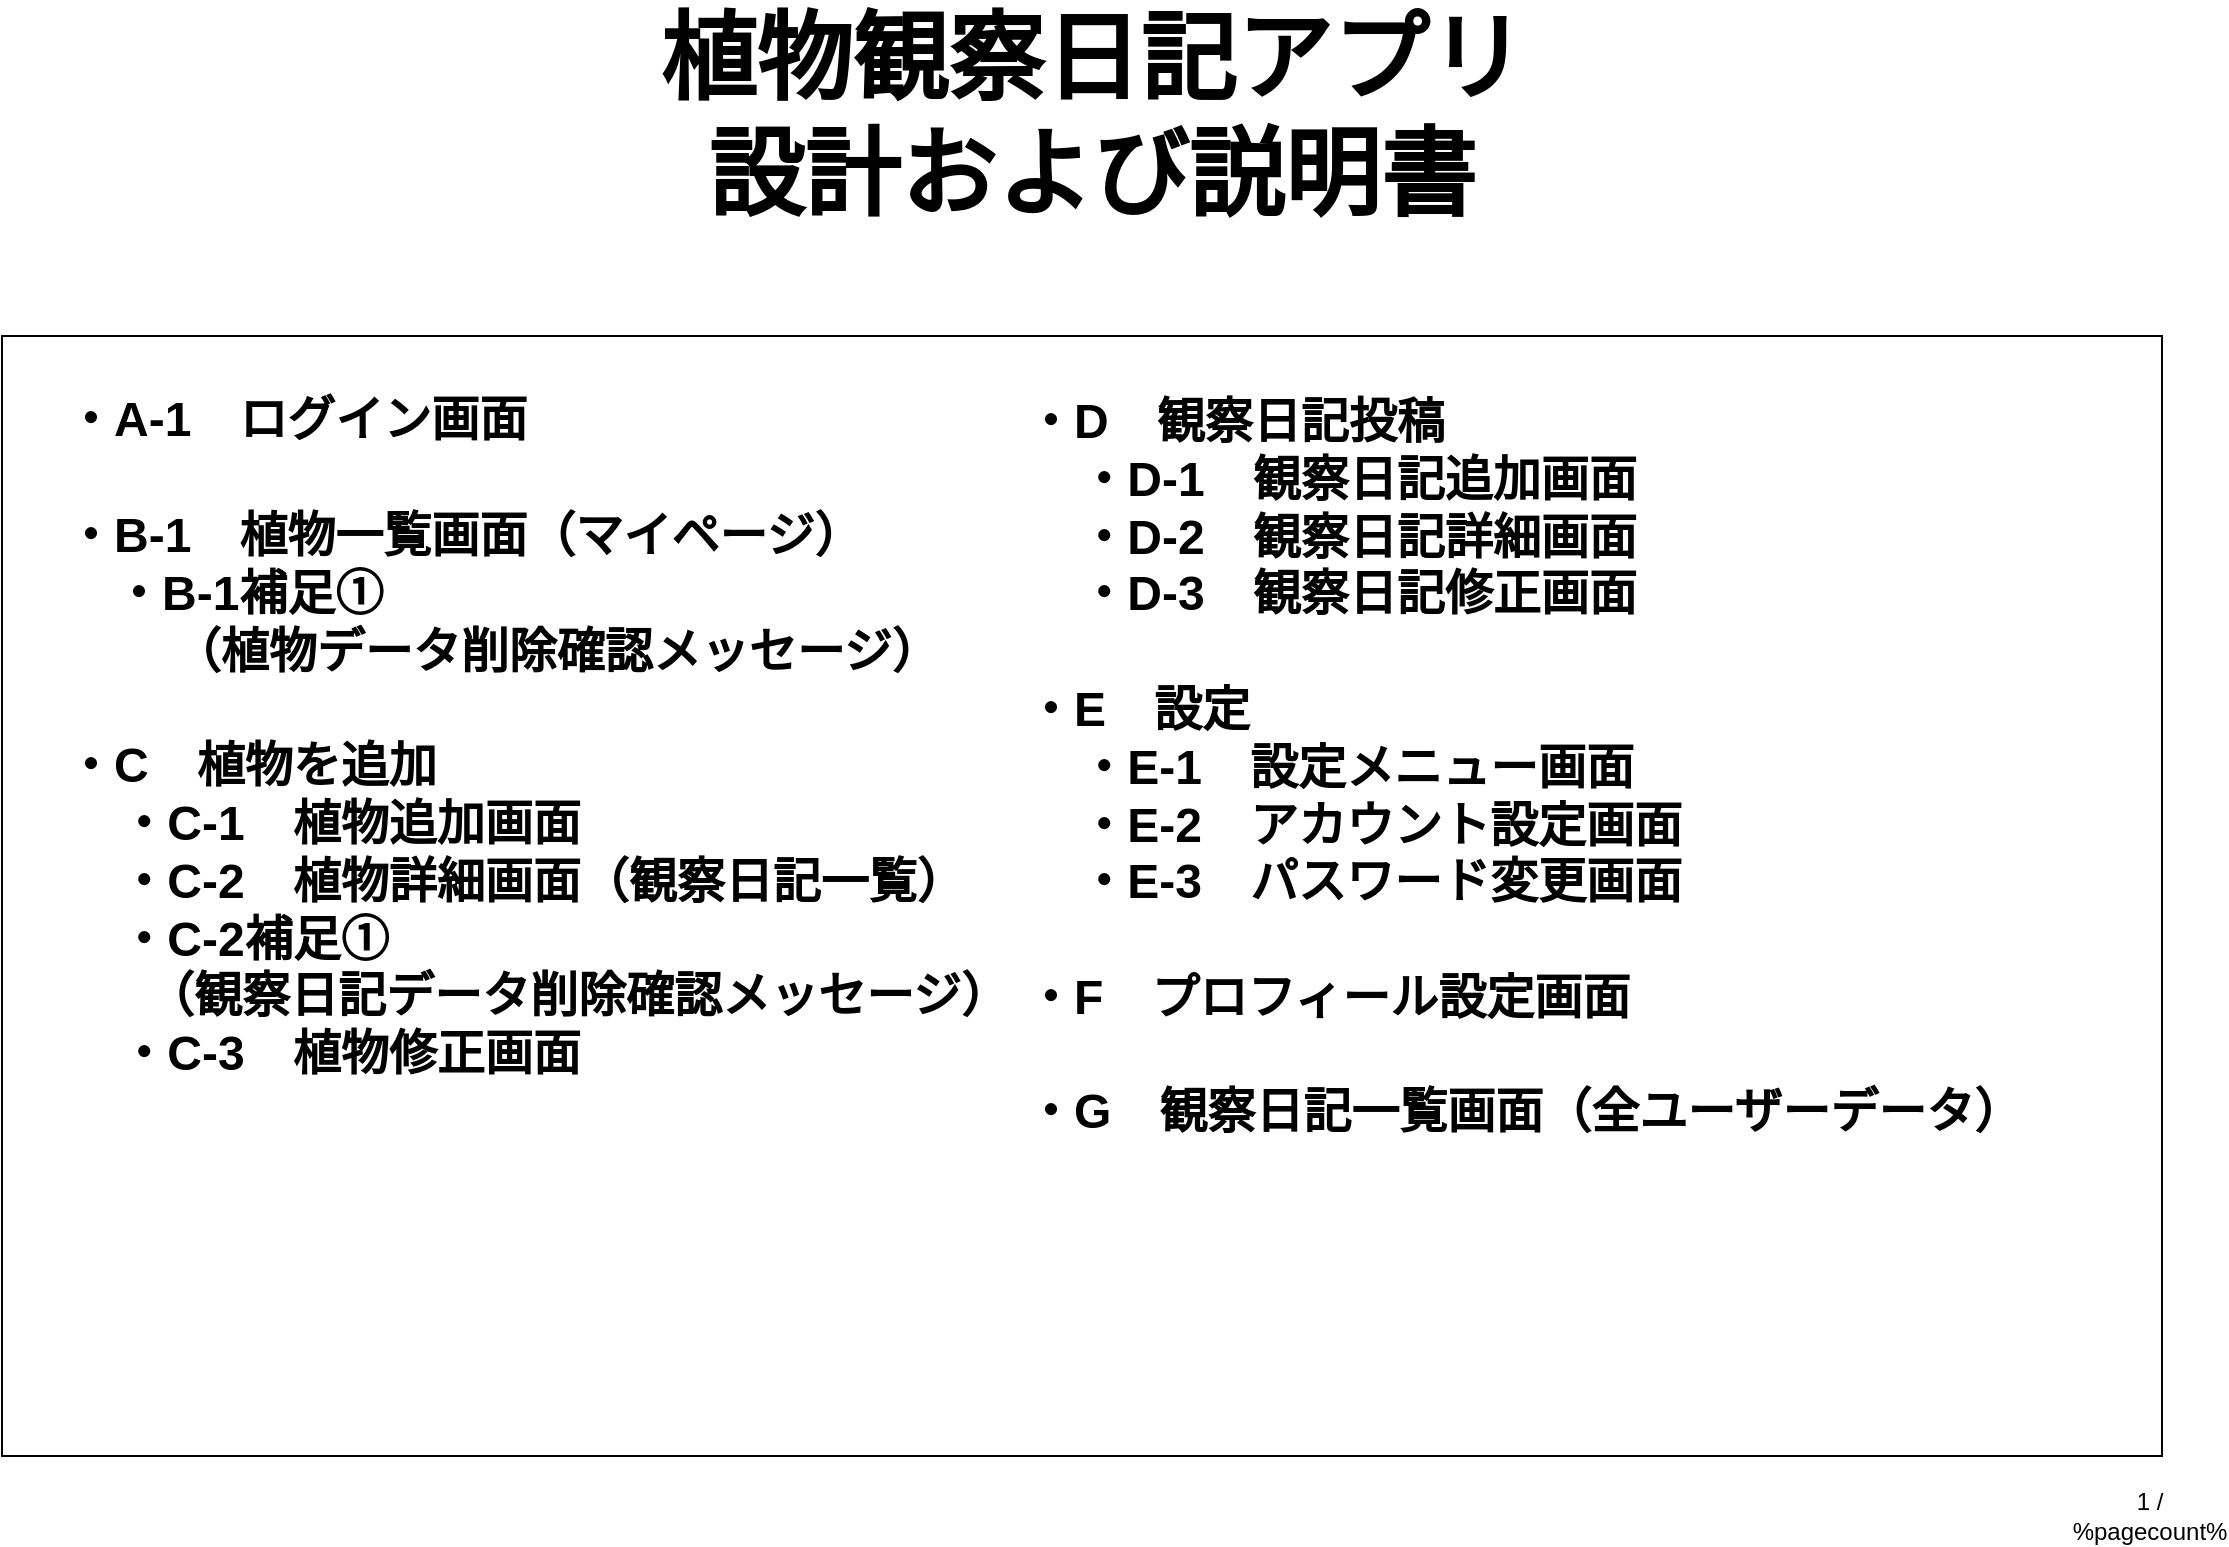 <mxfile version="24.7.5" pages="16">
  <diagram name="表紙/目次" id="LdZGz8u2t-KVMH6jtG9v">
    <mxGraphModel dx="1234" dy="737" grid="1" gridSize="10" guides="1" tooltips="1" connect="1" arrows="1" fold="1" page="1" pageScale="1" pageWidth="1169" pageHeight="827" math="0" shadow="0">
      <root>
        <mxCell id="0" />
        <mxCell id="1" parent="0" />
        <mxCell id="PlFSZMjl3S3iobCPR1zO-2" value="&lt;font style=&quot;font-size: 48px;&quot;&gt;&lt;b style=&quot;&quot;&gt;植物観察日記アプリ&lt;/b&gt;&lt;/font&gt;&lt;div&gt;&lt;b style=&quot;&quot;&gt;&lt;font style=&quot;font-size: 48px;&quot;&gt;設計および説明書&lt;/font&gt;&lt;/b&gt;&lt;/div&gt;" style="text;strokeColor=none;align=center;fillColor=none;html=1;verticalAlign=middle;whiteSpace=wrap;rounded=0;" parent="1" vertex="1">
          <mxGeometry x="195" y="80" width="780" height="60" as="geometry" />
        </mxCell>
        <mxCell id="PlFSZMjl3S3iobCPR1zO-3" value="" style="rounded=0;whiteSpace=wrap;html=1;fillColor=none;" parent="1" vertex="1">
          <mxGeometry x="40" y="220" width="1080" height="560" as="geometry" />
        </mxCell>
        <mxCell id="PlFSZMjl3S3iobCPR1zO-7" value="&lt;div style=&quot;font-size: 24px;&quot;&gt;・A-1　ログイン画面&lt;/div&gt;&lt;div style=&quot;font-size: 24px;&quot;&gt;&lt;br style=&quot;font-size: 24px;&quot;&gt;&lt;/div&gt;&lt;div style=&quot;font-size: 24px;&quot;&gt;・B-1　植物一覧画面（マイページ）&lt;/div&gt;&lt;div style=&quot;font-size: 24px;&quot;&gt;　・B-1補足①&lt;/div&gt;&lt;div style=&quot;font-size: 24px;&quot;&gt;&lt;span style=&quot;white-space: pre;&quot;&gt;&#x9;&lt;/span&gt;（植物データ削除確認メッセージ）&lt;br&gt;&lt;/div&gt;&lt;div style=&quot;font-size: 24px;&quot;&gt;&lt;br style=&quot;font-size: 24px;&quot;&gt;&lt;/div&gt;&lt;div style=&quot;font-size: 24px;&quot;&gt;・C　植物を追加&lt;/div&gt;&lt;div style=&quot;font-size: 24px;&quot;&gt;&amp;nbsp; &amp;nbsp; ・C-1　植物追加画面&lt;/div&gt;&lt;div style=&quot;font-size: 24px;&quot;&gt;&amp;nbsp; &amp;nbsp; &lt;span style=&quot;background-color: initial;&quot;&gt;・C-2　植物詳細画面（観察日記一覧）&lt;/span&gt;&lt;/div&gt;&lt;div style=&quot;font-size: 24px;&quot;&gt;&amp;nbsp; &amp;nbsp; ・C-2補足①&lt;/div&gt;&lt;div style=&quot;font-size: 24px;&quot;&gt;&amp;nbsp; &amp;nbsp; &amp;nbsp; （観察日記データ削除確認メッセージ）&lt;/div&gt;&lt;div style=&quot;font-size: 24px;&quot;&gt;&amp;nbsp; &amp;nbsp; ・C-3　植物修正画面&lt;/div&gt;&lt;div style=&quot;font-size: 24px;&quot;&gt;&amp;nbsp; &amp;nbsp;&lt;/div&gt;" style="text;html=1;align=left;verticalAlign=middle;whiteSpace=wrap;rounded=0;fontSize=24;fontStyle=1" parent="1" vertex="1">
          <mxGeometry x="70" y="255" width="480" height="360" as="geometry" />
        </mxCell>
        <mxCell id="PlFSZMjl3S3iobCPR1zO-8" value="・D　観察日記投稿&lt;br&gt;&amp;nbsp; &amp;nbsp; ・D-1　観察日記追加画面&lt;br&gt;&amp;nbsp; &amp;nbsp; ・D-2　観察日記詳細画面&lt;br&gt;&amp;nbsp; &amp;nbsp; ・D-3　観察日記修正画面&lt;br&gt;&lt;br&gt;・E　設定&lt;div&gt;&amp;nbsp; &amp;nbsp; ・E-1　設定メニュー画面&lt;/div&gt;&lt;div&gt;&amp;nbsp; &amp;nbsp; ・E-2　アカウント設定画面&lt;br&gt;&lt;/div&gt;&lt;div&gt;&amp;nbsp; &amp;nbsp; ・E-3　パスワード変更画面&lt;/div&gt;&lt;div&gt;&lt;br&gt;・F　プロフィール設定画面&lt;br&gt;&lt;br&gt;・G　観察日記一覧画面（全ユーザーデータ）&lt;/div&gt;&lt;div&gt;&lt;br&gt;&lt;/div&gt;" style="text;html=1;align=left;verticalAlign=middle;whiteSpace=wrap;rounded=0;fontSize=24;fontStyle=1" parent="1" vertex="1">
          <mxGeometry x="550" y="190" width="540" height="520" as="geometry" />
        </mxCell>
        <object label="%pagenumber% / %pagecount%" placeholders="1" id="Gtthm2i5QU9W4fkk_khv-1">
          <mxCell style="text;html=1;align=center;verticalAlign=middle;whiteSpace=wrap;rounded=0;" parent="1" vertex="1">
            <mxGeometry x="1089" y="800" width="50" height="20" as="geometry" />
          </mxCell>
        </object>
      </root>
    </mxGraphModel>
  </diagram>
  <diagram id="6XkZ2qt7zpWsEKJTSqYE" name="A-1">
    <mxGraphModel dx="864" dy="516" grid="1" gridSize="10" guides="1" tooltips="1" connect="1" arrows="1" fold="1" page="1" pageScale="1" pageWidth="1169" pageHeight="827" math="0" shadow="0">
      <root>
        <mxCell id="0" />
        <mxCell id="1" parent="0" />
        <mxCell id="ultFibo-DNP51RjEOVuC-1" value="・A-1　ログイン画面" style="text;html=1;align=left;verticalAlign=middle;whiteSpace=wrap;rounded=0;fontStyle=1;fontSize=24;" parent="1" vertex="1">
          <mxGeometry x="40" y="50" width="400" height="30" as="geometry" />
        </mxCell>
        <mxCell id="ultFibo-DNP51RjEOVuC-2" value="" style="rounded=0;whiteSpace=wrap;html=1;" parent="1" vertex="1">
          <mxGeometry x="40" y="120" width="720" height="480" as="geometry" />
        </mxCell>
        <mxCell id="ultFibo-DNP51RjEOVuC-3" value="&lt;font style=&quot;font-size: 32px;&quot;&gt;植物観察日記&lt;/font&gt;" style="text;html=1;align=center;verticalAlign=middle;whiteSpace=wrap;rounded=0;fontSize=31;fontStyle=1;fontFamily=Helvetica;fontColor=#006600;" parent="1" vertex="1">
          <mxGeometry x="295" y="211" width="210" height="30" as="geometry" />
        </mxCell>
        <mxCell id="ultFibo-DNP51RjEOVuC-5" value="&lt;font color=&quot;#808080&quot;&gt;&lt;span style=&quot;font-size: 16px;&quot;&gt;&amp;nbsp;アカウントID&lt;/span&gt;&lt;/font&gt;" style="rounded=1;whiteSpace=wrap;html=1;align=left;" parent="1" vertex="1">
          <mxGeometry x="305" y="306" width="190" height="40" as="geometry" />
        </mxCell>
        <mxCell id="ultFibo-DNP51RjEOVuC-7" value="&lt;font color=&quot;#808080&quot; style=&quot;font-size: 16px;&quot;&gt;&amp;nbsp;パスワード&lt;/font&gt;" style="rounded=1;whiteSpace=wrap;html=1;align=left;" parent="1" vertex="1">
          <mxGeometry x="305" y="366" width="190" height="40" as="geometry" />
        </mxCell>
        <mxCell id="ultFibo-DNP51RjEOVuC-8" value="&lt;span style=&quot;font-size: 16px;&quot;&gt;&lt;font color=&quot;#ffffff&quot;&gt;ログイン&lt;/font&gt;&lt;/span&gt;" style="rounded=1;whiteSpace=wrap;html=1;align=center;fillColor=#006600;" parent="1" vertex="1">
          <mxGeometry x="305" y="426" width="190" height="40" as="geometry" />
        </mxCell>
        <mxCell id="ultFibo-DNP51RjEOVuC-14" value="" style="endArrow=none;dashed=1;html=1;rounded=0;strokeWidth=2;exitX=1;exitY=0.25;exitDx=0;exitDy=0;" parent="1" source="6HKWPbHZViC3FZF17Xi6-1" edge="1">
          <mxGeometry width="50" height="50" relative="1" as="geometry">
            <mxPoint x="520" y="310" as="sourcePoint" />
            <mxPoint x="770" y="190" as="targetPoint" />
          </mxGeometry>
        </mxCell>
        <mxCell id="ultFibo-DNP51RjEOVuC-15" value="&lt;div style=&quot;font-size: 18px;&quot;&gt;&lt;span style=&quot;background-color: initial; font-size: 18px;&quot;&gt;エラーメッセージを表示する。&lt;/span&gt;&lt;br style=&quot;font-size: 18px;&quot;&gt;&lt;/div&gt;" style="rounded=1;whiteSpace=wrap;html=1;fontSize=18;align=left;verticalAlign=top;fontStyle=1;fillColor=#E6E6E6;strokeColor=none;" parent="1" vertex="1">
          <mxGeometry x="780" y="120" width="360" height="80" as="geometry" />
        </mxCell>
        <mxCell id="6HKWPbHZViC3FZF17Xi6-1" value="&lt;font style=&quot;font-size: 14px;&quot;&gt;アカウントIDまたはパスワードが違います&lt;/font&gt;" style="text;html=1;align=center;verticalAlign=middle;whiteSpace=wrap;rounded=0;fontColor=#FF3333;fontStyle=1;fontSize=11;" parent="1" vertex="1">
          <mxGeometry x="250" y="260" width="310" height="30" as="geometry" />
        </mxCell>
        <mxCell id="WZfFbB4b7jFBtJyPU1eq-4" value="&lt;b&gt;アカウントID、パスワードを入力し、ログインする。&lt;/b&gt;" style="rounded=0;whiteSpace=wrap;html=1;fillColor=#E6E6E6;strokeColor=none;align=left;verticalAlign=top;fontSize=18;" parent="1" vertex="1">
          <mxGeometry x="40" y="620" width="1100" height="180" as="geometry" />
        </mxCell>
        <mxCell id="oX0mjF2bb1UBicw3ypLq-1" value="&lt;div style=&quot;font-size: 18px;&quot;&gt;&lt;span style=&quot;background-color: initial; font-size: 18px;&quot;&gt;ログインボタン押下（B-1植物一覧画面へ）&lt;/span&gt;&lt;br style=&quot;font-size: 18px;&quot;&gt;&lt;/div&gt;" style="rounded=1;whiteSpace=wrap;html=1;fontSize=18;align=left;verticalAlign=top;fontStyle=1;fillColor=#E6E6E6;strokeColor=none;" parent="1" vertex="1">
          <mxGeometry x="780" y="430" width="360" height="80" as="geometry" />
        </mxCell>
        <mxCell id="oX0mjF2bb1UBicw3ypLq-2" value="" style="endArrow=none;dashed=1;html=1;rounded=0;strokeWidth=2;exitX=1;exitY=0.25;exitDx=0;exitDy=0;entryX=1;entryY=0.729;entryDx=0;entryDy=0;entryPerimeter=0;" parent="1" target="ultFibo-DNP51RjEOVuC-2" edge="1">
          <mxGeometry width="50" height="50" relative="1" as="geometry">
            <mxPoint x="510" y="452" as="sourcePoint" />
            <mxPoint x="720" y="374" as="targetPoint" />
          </mxGeometry>
        </mxCell>
        <object label="%pagenumber% / %pagecount%" placeholders="1" id="hZymSrIEqgqw9_ilp1a6-1">
          <mxCell style="text;html=1;align=center;verticalAlign=middle;whiteSpace=wrap;rounded=0;" parent="1" vertex="1">
            <mxGeometry x="1089" y="800" width="50" height="20" as="geometry" />
          </mxCell>
        </object>
      </root>
    </mxGraphModel>
  </diagram>
  <diagram name="B-1" id="0d1SnnMdsSa0nUyYYwd6">
    <mxGraphModel dx="1016" dy="607" grid="1" gridSize="10" guides="1" tooltips="1" connect="1" arrows="1" fold="1" page="1" pageScale="1" pageWidth="1169" pageHeight="827" math="0" shadow="0">
      <root>
        <mxCell id="YFRP2l2f123ZL7iHxChl-0" />
        <mxCell id="YFRP2l2f123ZL7iHxChl-1" parent="YFRP2l2f123ZL7iHxChl-0" />
        <mxCell id="YFRP2l2f123ZL7iHxChl-3" value="" style="rounded=0;whiteSpace=wrap;html=1;" parent="YFRP2l2f123ZL7iHxChl-1" vertex="1">
          <mxGeometry x="40" y="121" width="720" height="480" as="geometry" />
        </mxCell>
        <mxCell id="_kiJlngLhdHU5QKmxKXp-0" value="" style="rounded=0;whiteSpace=wrap;html=1;fillColor=#CCFF99;strokeColor=none;fontColor=#ffffff;" vertex="1" parent="YFRP2l2f123ZL7iHxChl-1">
          <mxGeometry x="100" y="200" width="610" height="110" as="geometry" />
        </mxCell>
        <mxCell id="YFRP2l2f123ZL7iHxChl-2" value="・B-1　植物一覧画面&lt;span style=&quot;background-color: initial;&quot;&gt;（マイページ）&lt;/span&gt;" style="text;html=1;align=left;verticalAlign=middle;whiteSpace=wrap;rounded=0;fontStyle=1;fontSize=24;" parent="YFRP2l2f123ZL7iHxChl-1" vertex="1">
          <mxGeometry x="40" y="50" width="420" height="30" as="geometry" />
        </mxCell>
        <mxCell id="YFRP2l2f123ZL7iHxChl-4" value="&lt;font style=&quot;font-size: 32px;&quot;&gt;植物観察日記&lt;/font&gt;" style="text;html=1;align=center;verticalAlign=middle;whiteSpace=wrap;rounded=0;fontSize=31;fontStyle=1;fontFamily=Helvetica;fontColor=#006600;" parent="YFRP2l2f123ZL7iHxChl-1" vertex="1">
          <mxGeometry x="300" y="140" width="210" height="30" as="geometry" />
        </mxCell>
        <mxCell id="YFRP2l2f123ZL7iHxChl-5" value="" style="endArrow=none;dashed=1;html=1;rounded=0;strokeWidth=2;" parent="YFRP2l2f123ZL7iHxChl-1" target="YFRP2l2f123ZL7iHxChl-6" edge="1">
          <mxGeometry width="50" height="50" relative="1" as="geometry">
            <mxPoint x="700" y="190" as="sourcePoint" />
            <mxPoint x="770" y="190" as="targetPoint" />
            <Array as="points">
              <mxPoint x="700" y="190" />
            </Array>
          </mxGeometry>
        </mxCell>
        <mxCell id="YFRP2l2f123ZL7iHxChl-6" value="&lt;div style=&quot;font-size: 18px;&quot;&gt;&lt;div&gt;ヘッダー&lt;span style=&quot;background-color: initial;&quot;&gt;（画面上部に固定）&lt;/span&gt;&lt;br&gt;&lt;/div&gt;&lt;div&gt;・「植物名で観察日記を検索、検索ボタン」&lt;/div&gt;&lt;div&gt;植物名を入力し検索ボタン押下（Gへ）&lt;/div&gt;&lt;div&gt;・「植物観察日記」タイトル、「＞みんなの～」リンク&lt;span style=&quot;background-color: initial;&quot;&gt;押下&lt;/span&gt;&lt;span style=&quot;background-color: initial;&quot;&gt;（Gへ）&lt;/span&gt;&lt;/div&gt;&lt;div&gt;・ユーザーアイコン、ユーザー名押下&lt;/div&gt;&lt;div&gt;（現在画面再表示）&lt;/div&gt;&lt;div&gt;・「メニュー」ボタン押下&lt;/div&gt;&lt;div&gt;（E-1　アカウント情報設定編集画面へ）&lt;/div&gt;&lt;/div&gt;" style="rounded=1;whiteSpace=wrap;html=1;fontSize=18;align=left;verticalAlign=top;fontStyle=1;fillColor=#E6E6E6;strokeColor=none;" parent="YFRP2l2f123ZL7iHxChl-1" vertex="1">
          <mxGeometry x="780" y="41" width="360" height="230" as="geometry" />
        </mxCell>
        <mxCell id="YFRP2l2f123ZL7iHxChl-7" value="&lt;b&gt;植物一覧&lt;/b&gt;&lt;div&gt;&lt;b&gt;・植物の写真を登録の日付順（降順）に左から表示する。&lt;/b&gt;&lt;/div&gt;&lt;div&gt;&lt;b&gt;・植物の写真は植物詳細画面で登録している先頭の写真を表示する。&lt;/b&gt;&lt;/div&gt;&lt;div&gt;&lt;b&gt;・植物の写真を押下（C-2植物詳細画面へ）&lt;/b&gt;&lt;/div&gt;&lt;div&gt;&lt;b&gt;&lt;br&gt;&lt;/b&gt;&lt;/div&gt;&lt;div&gt;&lt;b&gt;※1プロフィール編集ボタン（鉛筆アイコン）&lt;/b&gt;&lt;/div&gt;&lt;div&gt;&lt;b&gt;押下（Fプロフィール画面へ）&lt;/b&gt;&lt;/div&gt;" style="rounded=0;whiteSpace=wrap;html=1;fillColor=#E6E6E6;strokeColor=none;align=left;verticalAlign=top;fontSize=18;" parent="YFRP2l2f123ZL7iHxChl-1" vertex="1">
          <mxGeometry x="40" y="620" width="1100" height="180" as="geometry" />
        </mxCell>
        <mxCell id="YFRP2l2f123ZL7iHxChl-8" value="" style="endArrow=none;html=1;rounded=0;exitX=0.083;exitY=0.138;exitDx=0;exitDy=0;exitPerimeter=0;fontColor=#66B2FF;strokeColor=#A9C4EB;" parent="YFRP2l2f123ZL7iHxChl-1" edge="1">
          <mxGeometry width="50" height="50" relative="1" as="geometry">
            <mxPoint x="90.6" y="186.24" as="sourcePoint" />
            <mxPoint x="709.4" y="186.356" as="targetPoint" />
          </mxGeometry>
        </mxCell>
        <mxCell id="YFRP2l2f123ZL7iHxChl-9" value="&lt;div style=&quot;font-size: 9px;&quot;&gt;&lt;font style=&quot;font-size: 9px;&quot;&gt;ユーザー&lt;/font&gt;&lt;/div&gt;&lt;font style=&quot;font-size: 9px;&quot;&gt;アイコン&lt;/font&gt;" style="ellipse;whiteSpace=wrap;html=1;aspect=fixed;fontSize=10;fontStyle=1" parent="YFRP2l2f123ZL7iHxChl-1" vertex="1">
          <mxGeometry x="614" y="134" width="40" height="40" as="geometry" />
        </mxCell>
        <mxCell id="YFRP2l2f123ZL7iHxChl-10" value="&lt;font color=&quot;#808080&quot;&gt;&lt;span style=&quot;font-size: 16px;&quot;&gt;&amp;nbsp;植物名で観察...&lt;/span&gt;&lt;/font&gt;" style="rounded=1;whiteSpace=wrap;html=1;align=left;strokeColor=#CCCCCC;" parent="YFRP2l2f123ZL7iHxChl-1" vertex="1">
          <mxGeometry x="100" y="137.5" width="120" height="32.5" as="geometry" />
        </mxCell>
        <mxCell id="YFRP2l2f123ZL7iHxChl-11" value="&lt;font color=&quot;#ffffff&quot; style=&quot;font-size: 16px;&quot;&gt;検索&lt;/font&gt;" style="rounded=1;whiteSpace=wrap;html=1;align=center;fontStyle=0;fillColor=#006600;strokeColor=none;" parent="YFRP2l2f123ZL7iHxChl-1" vertex="1">
          <mxGeometry x="230" y="137.5" width="50" height="32.5" as="geometry" />
        </mxCell>
        <mxCell id="YFRP2l2f123ZL7iHxChl-12" value="&lt;div style=&quot;font-size: 16px;&quot;&gt;&lt;font style=&quot;font-size: 16px;&quot;&gt;ユーザー&lt;/font&gt;&lt;/div&gt;&lt;font style=&quot;font-size: 16px;&quot;&gt;アイコン&lt;/font&gt;&lt;div&gt;&lt;font style=&quot;font-size: 16px;&quot;&gt;（表示）&lt;/font&gt;&lt;/div&gt;" style="ellipse;whiteSpace=wrap;html=1;aspect=fixed;fontSize=10;fontStyle=1" parent="YFRP2l2f123ZL7iHxChl-1" vertex="1">
          <mxGeometry x="106" y="203" width="90" height="90" as="geometry" />
        </mxCell>
        <mxCell id="YFRP2l2f123ZL7iHxChl-13" value="&lt;font style=&quot;font-size: 12px;&quot;&gt;植物&lt;/font&gt;&lt;div style=&quot;&quot;&gt;&lt;font style=&quot;font-size: 14px;&quot;&gt;999,999&lt;/font&gt;&lt;/div&gt;&lt;div style=&quot;&quot;&gt;&lt;font style=&quot;font-size: 12px;&quot;&gt;&lt;br&gt;&lt;/font&gt;&lt;/div&gt;&lt;div style=&quot;&quot;&gt;&lt;font style=&quot;font-size: 12px;&quot;&gt;観察日記&lt;/font&gt;&lt;/div&gt;&lt;div style=&quot;&quot;&gt;&lt;font style=&quot;font-size: 14px;&quot;&gt;999,999&lt;/font&gt;&lt;/div&gt;" style="rounded=0;whiteSpace=wrap;html=1;strokeColor=none;fillColor=none;" parent="YFRP2l2f123ZL7iHxChl-1" vertex="1">
          <mxGeometry x="210" y="209" width="80" height="94" as="geometry" />
        </mxCell>
        <mxCell id="YFRP2l2f123ZL7iHxChl-14" value="&lt;span style=&quot;font-weight: normal;&quot;&gt;&lt;font style=&quot;font-size: 14px;&quot;&gt;ユーザーのプロフィールテキスト情報を表示&lt;/font&gt;&lt;/span&gt;" style="text;html=1;align=left;verticalAlign=top;whiteSpace=wrap;rounded=0;fontStyle=1;strokeColor=default;dashed=1;" parent="YFRP2l2f123ZL7iHxChl-1" vertex="1">
          <mxGeometry x="305" y="220" width="395" height="70" as="geometry" />
        </mxCell>
        <mxCell id="YFRP2l2f123ZL7iHxChl-15" value="&lt;font style=&quot;font-size: 16px;&quot; color=&quot;#808080&quot;&gt;植物の写真&lt;/font&gt;" style="rounded=1;whiteSpace=wrap;html=1;align=center;" parent="YFRP2l2f123ZL7iHxChl-1" vertex="1">
          <mxGeometry x="558" y="357" width="140" height="140" as="geometry" />
        </mxCell>
        <mxCell id="YFRP2l2f123ZL7iHxChl-16" value="&lt;font style=&quot;font-size: 16px;&quot; color=&quot;#808080&quot;&gt;植物の写真&lt;/font&gt;" style="rounded=1;whiteSpace=wrap;html=1;align=center;" parent="YFRP2l2f123ZL7iHxChl-1" vertex="1">
          <mxGeometry x="405" y="357" width="140" height="140" as="geometry" />
        </mxCell>
        <mxCell id="YFRP2l2f123ZL7iHxChl-17" value="&lt;font style=&quot;font-size: 16px;&quot; color=&quot;#808080&quot;&gt;植物の写真&lt;/font&gt;" style="rounded=1;whiteSpace=wrap;html=1;align=center;" parent="YFRP2l2f123ZL7iHxChl-1" vertex="1">
          <mxGeometry x="253" y="357" width="140" height="140" as="geometry" />
        </mxCell>
        <mxCell id="YFRP2l2f123ZL7iHxChl-18" value="&lt;font style=&quot;font-size: 16px;&quot; color=&quot;#808080&quot;&gt;植物の写真&lt;/font&gt;" style="rounded=1;whiteSpace=wrap;html=1;align=center;" parent="YFRP2l2f123ZL7iHxChl-1" vertex="1">
          <mxGeometry x="100" y="357" width="140" height="140" as="geometry" />
        </mxCell>
        <mxCell id="YFRP2l2f123ZL7iHxChl-19" value="&lt;font style=&quot;font-size: 16px;&quot; color=&quot;#808080&quot;&gt;植物の写真&lt;/font&gt;" style="rounded=1;whiteSpace=wrap;html=1;align=center;" parent="YFRP2l2f123ZL7iHxChl-1" vertex="1">
          <mxGeometry x="100" y="532" width="140" height="68" as="geometry" />
        </mxCell>
        <mxCell id="YFRP2l2f123ZL7iHxChl-20" value="&lt;font style=&quot;font-size: 20px;&quot; color=&quot;#ffffff&quot;&gt;＋&lt;/font&gt;&lt;div style=&quot;font-size: 18px;&quot;&gt;&lt;/div&gt;" style="ellipse;whiteSpace=wrap;html=1;aspect=fixed;fontSize=18;fontStyle=1;fillColor=#CCCCCC;strokeColor=none;" parent="YFRP2l2f123ZL7iHxChl-1" vertex="1">
          <mxGeometry x="102" y="323" width="29" height="29" as="geometry" />
        </mxCell>
        <mxCell id="YFRP2l2f123ZL7iHxChl-21" value="&lt;div style=&quot;font-size: 18px;&quot;&gt;&lt;span style=&quot;background-color: initial;&quot;&gt;プロフィールテキスト情報表示エリア&lt;/span&gt;&lt;br&gt;&lt;/div&gt;&lt;div style=&quot;font-size: 18px;&quot;&gt;&lt;div&gt;&lt;br&gt;&lt;/div&gt;&lt;/div&gt;" style="rounded=1;whiteSpace=wrap;html=1;fontSize=18;align=left;verticalAlign=top;fontStyle=1;fillColor=#E6E6E6;strokeColor=none;" parent="YFRP2l2f123ZL7iHxChl-1" vertex="1">
          <mxGeometry x="780" y="279" width="360" height="37" as="geometry" />
        </mxCell>
        <mxCell id="YFRP2l2f123ZL7iHxChl-22" value="&lt;font color=&quot;#808080&quot; style=&quot;font-size: 16px;&quot;&gt;&amp;nbsp;〇〇さんの植物を検索&lt;/font&gt;" style="rounded=1;whiteSpace=wrap;html=1;align=left;strokeColor=#CCCCCC;" parent="YFRP2l2f123ZL7iHxChl-1" vertex="1">
          <mxGeometry x="450" y="312.5" width="183" height="32.5" as="geometry" />
        </mxCell>
        <mxCell id="YFRP2l2f123ZL7iHxChl-23" value="&lt;font color=&quot;#ffffff&quot; style=&quot;font-size: 16px;&quot;&gt;検索&lt;/font&gt;" style="rounded=1;whiteSpace=wrap;html=1;align=center;fontStyle=0;fillColor=#006600;strokeColor=none;" parent="YFRP2l2f123ZL7iHxChl-1" vertex="1">
          <mxGeometry x="647" y="312.5" width="50" height="32.5" as="geometry" />
        </mxCell>
        <mxCell id="YFRP2l2f123ZL7iHxChl-24" value="" style="endArrow=none;dashed=1;html=1;rounded=0;strokeWidth=2;entryX=0;entryY=0.5;entryDx=0;entryDy=0;exitX=1;exitY=0.5;exitDx=0;exitDy=0;" parent="YFRP2l2f123ZL7iHxChl-1" target="YFRP2l2f123ZL7iHxChl-21" edge="1" source="YFRP2l2f123ZL7iHxChl-14">
          <mxGeometry width="50" height="50" relative="1" as="geometry">
            <mxPoint x="710" y="300" as="sourcePoint" />
            <mxPoint x="780" y="365.5" as="targetPoint" />
            <Array as="points" />
          </mxGeometry>
        </mxCell>
        <mxCell id="YFRP2l2f123ZL7iHxChl-25" value="&lt;div style=&quot;font-size: 18px;&quot;&gt;ユーザーの植物一覧内での植物検索&lt;/div&gt;&lt;div style=&quot;font-size: 18px;&quot;&gt;検索ボタン押下（現在画面の植物一覧の絞り込み）&lt;/div&gt;&lt;div style=&quot;font-size: 18px;&quot;&gt;&lt;div&gt;&lt;br&gt;&lt;/div&gt;&lt;/div&gt;" style="rounded=1;whiteSpace=wrap;html=1;fontSize=18;align=left;verticalAlign=top;fontStyle=1;fillColor=#E6E6E6;strokeColor=none;" parent="YFRP2l2f123ZL7iHxChl-1" vertex="1">
          <mxGeometry x="780" y="322" width="360" height="80" as="geometry" />
        </mxCell>
        <mxCell id="YFRP2l2f123ZL7iHxChl-26" value="" style="endArrow=none;dashed=1;html=1;rounded=0;strokeWidth=2;entryX=0;entryY=0.5;entryDx=0;entryDy=0;" parent="YFRP2l2f123ZL7iHxChl-1" target="YFRP2l2f123ZL7iHxChl-25" edge="1">
          <mxGeometry width="50" height="50" relative="1" as="geometry">
            <mxPoint x="700" y="360" as="sourcePoint" />
            <mxPoint x="770" y="446.5" as="targetPoint" />
            <Array as="points" />
          </mxGeometry>
        </mxCell>
        <mxCell id="YFRP2l2f123ZL7iHxChl-27" style="rounded=0;orthogonalLoop=1;jettySize=auto;html=1;exitX=0;exitY=0.5;exitDx=0;exitDy=0;entryX=1;entryY=0.5;entryDx=0;entryDy=0;endArrow=none;endFill=0;dashed=1;strokeWidth=2;" parent="YFRP2l2f123ZL7iHxChl-1" source="YFRP2l2f123ZL7iHxChl-28" target="YFRP2l2f123ZL7iHxChl-20" edge="1">
          <mxGeometry relative="1" as="geometry" />
        </mxCell>
        <mxCell id="YFRP2l2f123ZL7iHxChl-28" value="&lt;div style=&quot;font-size: 18px;&quot;&gt;プラスボタン&lt;/div&gt;&lt;div style=&quot;font-size: 18px;&quot;&gt;・ユーザー自身の植物データの場合のみ表示する。&lt;/div&gt;&lt;div style=&quot;font-size: 18px;&quot;&gt;・&lt;span style=&quot;background-color: initial;&quot;&gt;ボタン押下&lt;/span&gt;&lt;/div&gt;&lt;div style=&quot;font-size: 18px;&quot;&gt;　&lt;span style=&quot;background-color: initial;&quot;&gt;植物を追加する。&lt;/span&gt;&lt;span style=&quot;background-color: initial;&quot;&gt;（C-1植物追加画面へ）&lt;/span&gt;&lt;/div&gt;&lt;div style=&quot;font-size: 18px;&quot;&gt;&lt;br&gt;&lt;/div&gt;" style="rounded=1;whiteSpace=wrap;html=1;fontSize=18;align=left;verticalAlign=top;fontStyle=1;fillColor=#E6E6E6;strokeColor=none;" parent="YFRP2l2f123ZL7iHxChl-1" vertex="1">
          <mxGeometry x="780" y="406" width="360" height="124" as="geometry" />
        </mxCell>
        <mxCell id="YFRP2l2f123ZL7iHxChl-29" value="&lt;b&gt;&lt;font style=&quot;font-size: 14px;&quot;&gt;植物名&lt;/font&gt;&lt;/b&gt;" style="text;html=1;align=center;verticalAlign=middle;whiteSpace=wrap;rounded=0;" parent="YFRP2l2f123ZL7iHxChl-1" vertex="1">
          <mxGeometry x="120" y="500" width="100" height="30" as="geometry" />
        </mxCell>
        <mxCell id="YFRP2l2f123ZL7iHxChl-30" value="&lt;b&gt;&lt;font style=&quot;font-size: 14px;&quot;&gt;パキラ&lt;/font&gt;&lt;/b&gt;" style="text;html=1;align=center;verticalAlign=middle;whiteSpace=wrap;rounded=0;" parent="YFRP2l2f123ZL7iHxChl-1" vertex="1">
          <mxGeometry x="272" y="500" width="100" height="30" as="geometry" />
        </mxCell>
        <mxCell id="YFRP2l2f123ZL7iHxChl-31" value="&lt;b&gt;&lt;font style=&quot;font-size: 14px;&quot;&gt;植物名&lt;/font&gt;&lt;/b&gt;" style="text;html=1;align=center;verticalAlign=middle;whiteSpace=wrap;rounded=0;" parent="YFRP2l2f123ZL7iHxChl-1" vertex="1">
          <mxGeometry x="575" y="502" width="100" height="30" as="geometry" />
        </mxCell>
        <mxCell id="YFRP2l2f123ZL7iHxChl-32" value="&lt;b&gt;&lt;font style=&quot;font-size: 14px;&quot;&gt;植物名&lt;/font&gt;&lt;/b&gt;" style="text;html=1;align=center;verticalAlign=middle;whiteSpace=wrap;rounded=0;" parent="YFRP2l2f123ZL7iHxChl-1" vertex="1">
          <mxGeometry x="423" y="502" width="100" height="30" as="geometry" />
        </mxCell>
        <mxCell id="uFtSsFFVvfgOFYc9v6fP-2" value="&lt;b&gt;ニックネーム&lt;/b&gt;" style="text;html=1;align=center;verticalAlign=middle;whiteSpace=wrap;rounded=0;" parent="YFRP2l2f123ZL7iHxChl-1" vertex="1">
          <mxGeometry x="109" y="287" width="90" height="30" as="geometry" />
        </mxCell>
        <mxCell id="uFtSsFFVvfgOFYc9v6fP-3" value="" style="rounded=1;whiteSpace=wrap;html=1;fillColor=#CCCCCC;strokeColor=none;glass=0;" parent="YFRP2l2f123ZL7iHxChl-1" vertex="1">
          <mxGeometry x="667" y="141" width="30" height="28.5" as="geometry" />
        </mxCell>
        <mxCell id="_XALwKjCXhF-xvdRhNlf-0" value="" style="endArrow=none;html=1;rounded=0;jumpSize=6;strokeColor=#FFFFFF;" parent="YFRP2l2f123ZL7iHxChl-1" edge="1">
          <mxGeometry width="50" height="50" relative="1" as="geometry">
            <mxPoint x="687" y="150" as="sourcePoint" />
            <mxPoint x="677" y="150.115" as="targetPoint" />
          </mxGeometry>
        </mxCell>
        <mxCell id="_XALwKjCXhF-xvdRhNlf-1" value="" style="endArrow=none;html=1;rounded=0;jumpSize=6;strokeColor=#FFFFFF;" parent="YFRP2l2f123ZL7iHxChl-1" edge="1">
          <mxGeometry width="50" height="50" relative="1" as="geometry">
            <mxPoint x="687" y="155" as="sourcePoint" />
            <mxPoint x="677" y="155.115" as="targetPoint" />
          </mxGeometry>
        </mxCell>
        <mxCell id="_XALwKjCXhF-xvdRhNlf-2" value="" style="endArrow=none;html=1;rounded=0;jumpSize=6;strokeColor=#FFFFFF;" parent="YFRP2l2f123ZL7iHxChl-1" edge="1">
          <mxGeometry width="50" height="50" relative="1" as="geometry">
            <mxPoint x="687" y="160" as="sourcePoint" />
            <mxPoint x="677" y="160.115" as="targetPoint" />
          </mxGeometry>
        </mxCell>
        <object label="%pagenumber% / %pagecount%" placeholders="1" id="QT4vPGIRnWDEZJx1OXJ_-0">
          <mxCell style="text;html=1;align=center;verticalAlign=middle;whiteSpace=wrap;rounded=0;" parent="YFRP2l2f123ZL7iHxChl-1" vertex="1">
            <mxGeometry x="1089" y="800" width="50" height="20" as="geometry" />
          </mxCell>
        </object>
        <mxCell id="xWffeoigoIXYkriA-pGX-0" value="&lt;br&gt;&lt;div style=&quot;font-size: 18px;&quot;&gt;&lt;/div&gt;" style="ellipse;whiteSpace=wrap;html=1;aspect=fixed;fontSize=18;fontStyle=1;fillColor=#FFFFFF;strokeColor=#CCCCCC;" parent="YFRP2l2f123ZL7iHxChl-1" vertex="1">
          <mxGeometry x="210" y="470" width="20" height="20" as="geometry" />
        </mxCell>
        <mxCell id="xWffeoigoIXYkriA-pGX-3" value="&lt;div style=&quot;font-size: 18px;&quot;&gt;削除ボタン（ゴミ箱アイコン）&lt;/div&gt;&lt;div style=&quot;font-size: 18px;&quot;&gt;・ユーザー自身の植物データの場合のみ表示する。&lt;/div&gt;&lt;div style=&quot;font-size: 18px;&quot;&gt;・ボタン押下&lt;/div&gt;&lt;div style=&quot;font-size: 18px;&quot;&gt;　植物データ削除確認メッセージを画面前面に表示する。（B-1補足①参照）&lt;/div&gt;&lt;div style=&quot;font-size: 18px;&quot;&gt;&lt;br&gt;&lt;/div&gt;" style="rounded=1;whiteSpace=wrap;html=1;fontSize=18;align=left;verticalAlign=top;fontStyle=1;fillColor=#E6E6E6;strokeColor=#999999;" parent="YFRP2l2f123ZL7iHxChl-1" vertex="1">
          <mxGeometry x="780" y="535" width="360" height="145" as="geometry" />
        </mxCell>
        <mxCell id="xWffeoigoIXYkriA-pGX-6" value="&lt;br&gt;&lt;div style=&quot;font-size: 18px;&quot;&gt;&lt;/div&gt;" style="ellipse;whiteSpace=wrap;html=1;aspect=fixed;fontSize=18;fontStyle=1;fillColor=#FFFFFF;strokeColor=#CCCCCC;" parent="YFRP2l2f123ZL7iHxChl-1" vertex="1">
          <mxGeometry x="514" y="470" width="20" height="20" as="geometry" />
        </mxCell>
        <mxCell id="xWffeoigoIXYkriA-pGX-9" value="&lt;br&gt;&lt;div style=&quot;font-size: 18px;&quot;&gt;&lt;/div&gt;" style="ellipse;whiteSpace=wrap;html=1;aspect=fixed;fontSize=18;fontStyle=1;fillColor=#FFFFFF;strokeColor=#CCCCCC;" parent="YFRP2l2f123ZL7iHxChl-1" vertex="1">
          <mxGeometry x="667" y="470" width="20" height="20" as="geometry" />
        </mxCell>
        <mxCell id="xWffeoigoIXYkriA-pGX-14" value="" style="rounded=0;orthogonalLoop=1;jettySize=auto;html=1;exitX=0;exitY=0.5;exitDx=0;exitDy=0;entryX=1;entryY=0.5;entryDx=0;entryDy=0;endArrow=none;endFill=0;dashed=1;strokeWidth=2;" parent="YFRP2l2f123ZL7iHxChl-1" source="xWffeoigoIXYkriA-pGX-3" target="xWffeoigoIXYkriA-pGX-9" edge="1">
          <mxGeometry relative="1" as="geometry">
            <mxPoint x="780" y="570" as="sourcePoint" />
            <mxPoint x="111" y="430" as="targetPoint" />
          </mxGeometry>
        </mxCell>
        <mxCell id="xWffeoigoIXYkriA-pGX-5" value="&lt;br&gt;&lt;div style=&quot;font-size: 18px;&quot;&gt;&lt;/div&gt;" style="ellipse;whiteSpace=wrap;html=1;aspect=fixed;fontSize=18;fontStyle=1;fillColor=#FFFFFF;strokeColor=#CCCCCC;" parent="YFRP2l2f123ZL7iHxChl-1" vertex="1">
          <mxGeometry x="360" y="470" width="20" height="20" as="geometry" />
        </mxCell>
        <mxCell id="IdPTfEHJaV5MxXZHF7MC-0" value="&lt;br&gt;&lt;div style=&quot;font-size: 18px;&quot;&gt;&lt;/div&gt;" style="ellipse;whiteSpace=wrap;html=1;aspect=fixed;fontSize=18;fontStyle=1;fillColor=#CCCCCC;strokeColor=none;" vertex="1" parent="YFRP2l2f123ZL7iHxChl-1">
          <mxGeometry x="671" y="261" width="29" height="29" as="geometry" />
        </mxCell>
        <mxCell id="EHPiqH99f4XWsoJ5EpBE-0" value="&lt;div style=&quot;font-size: 18px;&quot;&gt;※1&lt;/div&gt;" style="rounded=1;whiteSpace=wrap;html=1;fontSize=18;align=left;verticalAlign=top;fontStyle=1;fillColor=#E6E6E6;strokeColor=none;" vertex="1" parent="YFRP2l2f123ZL7iHxChl-1">
          <mxGeometry x="710" y="293" width="40" height="30" as="geometry" />
        </mxCell>
        <mxCell id="EHPiqH99f4XWsoJ5EpBE-1" value="" style="endArrow=none;dashed=1;html=1;rounded=0;strokeWidth=2;entryX=0;entryY=0.5;entryDx=0;entryDy=0;exitX=1;exitY=1;exitDx=0;exitDy=0;" edge="1" parent="YFRP2l2f123ZL7iHxChl-1" source="IdPTfEHJaV5MxXZHF7MC-0" target="EHPiqH99f4XWsoJ5EpBE-0">
          <mxGeometry width="50" height="50" relative="1" as="geometry">
            <mxPoint x="607" y="261" as="sourcePoint" />
            <mxPoint x="687" y="304" as="targetPoint" />
            <Array as="points" />
          </mxGeometry>
        </mxCell>
        <mxCell id="X2nECATdJM5Ar2uL5-l--0" value="&lt;b&gt;&lt;font color=&quot;#006600&quot;&gt;＞みんなの観察日記を見に行く&lt;/font&gt;&lt;/b&gt;" style="text;html=1;align=center;verticalAlign=middle;whiteSpace=wrap;rounded=0;" vertex="1" parent="YFRP2l2f123ZL7iHxChl-1">
          <mxGeometry x="507.5" y="142" width="90" height="30" as="geometry" />
        </mxCell>
      </root>
    </mxGraphModel>
  </diagram>
  <diagram name="B-1補足①" id="GsBmFpDO2iqfyRcW_SGL">
    <mxGraphModel dx="864" dy="516" grid="1" gridSize="10" guides="1" tooltips="1" connect="1" arrows="1" fold="1" page="1" pageScale="1" pageWidth="1169" pageHeight="827" math="0" shadow="0">
      <root>
        <mxCell id="xxP9c8RGPsGqC7K5AJr3-0" />
        <mxCell id="xxP9c8RGPsGqC7K5AJr3-1" parent="xxP9c8RGPsGqC7K5AJr3-0" />
        <mxCell id="xxP9c8RGPsGqC7K5AJr3-2" value="・B-1　補足①（植物データ削除確認メッセージ）" style="text;html=1;align=left;verticalAlign=middle;whiteSpace=wrap;rounded=0;fontStyle=1;fontSize=24;" parent="xxP9c8RGPsGqC7K5AJr3-1" vertex="1">
          <mxGeometry x="40" y="50" width="600" height="30" as="geometry" />
        </mxCell>
        <mxCell id="xxP9c8RGPsGqC7K5AJr3-3" value="" style="rounded=0;whiteSpace=wrap;html=1;" parent="xxP9c8RGPsGqC7K5AJr3-1" vertex="1">
          <mxGeometry x="40" y="121" width="720" height="480" as="geometry" />
        </mxCell>
        <mxCell id="xxP9c8RGPsGqC7K5AJr3-4" value="&lt;font style=&quot;font-size: 32px;&quot;&gt;植物観察日記&lt;/font&gt;" style="text;html=1;align=center;verticalAlign=middle;whiteSpace=wrap;rounded=0;fontSize=31;fontStyle=1;fontFamily=Helvetica;fontColor=#006600;" parent="xxP9c8RGPsGqC7K5AJr3-1" vertex="1">
          <mxGeometry x="300" y="140" width="210" height="30" as="geometry" />
        </mxCell>
        <mxCell id="xxP9c8RGPsGqC7K5AJr3-7" value="&lt;b&gt;植物データの削除ボタン押下時に画面前面に表示する。&lt;/b&gt;&lt;div&gt;&lt;b&gt;・削除ボタン押下&lt;/b&gt;&lt;/div&gt;&lt;div&gt;&lt;b&gt;　植物データを削除する。（B-1植物一覧画面へ）&lt;/b&gt;&lt;/div&gt;&lt;div&gt;&lt;b&gt;・キャンセルボタン押下&lt;/b&gt;&lt;/div&gt;&lt;div&gt;&lt;b&gt;　削除しない。&lt;/b&gt;&lt;b style=&quot;background-color: initial;&quot;&gt;（B-1植物一覧画面へ）&lt;/b&gt;&lt;/div&gt;&lt;div&gt;&lt;b&gt;&lt;br&gt;&lt;/b&gt;&lt;/div&gt;" style="rounded=0;whiteSpace=wrap;html=1;fillColor=#E6E6E6;strokeColor=none;align=left;verticalAlign=top;fontSize=18;" parent="xxP9c8RGPsGqC7K5AJr3-1" vertex="1">
          <mxGeometry x="40" y="620" width="1100" height="180" as="geometry" />
        </mxCell>
        <mxCell id="xxP9c8RGPsGqC7K5AJr3-8" value="" style="endArrow=none;html=1;rounded=0;exitX=0.083;exitY=0.138;exitDx=0;exitDy=0;exitPerimeter=0;fontColor=#66B2FF;strokeColor=#A9C4EB;" parent="xxP9c8RGPsGqC7K5AJr3-1" edge="1">
          <mxGeometry width="50" height="50" relative="1" as="geometry">
            <mxPoint x="90.6" y="186.24" as="sourcePoint" />
            <mxPoint x="709.4" y="186.356" as="targetPoint" />
          </mxGeometry>
        </mxCell>
        <mxCell id="xxP9c8RGPsGqC7K5AJr3-9" value="&lt;div style=&quot;font-size: 9px;&quot;&gt;&lt;font style=&quot;font-size: 9px;&quot;&gt;ユーザー&lt;/font&gt;&lt;/div&gt;&lt;font style=&quot;font-size: 9px;&quot;&gt;アイコン&lt;/font&gt;" style="ellipse;whiteSpace=wrap;html=1;aspect=fixed;fontSize=10;fontStyle=1" parent="xxP9c8RGPsGqC7K5AJr3-1" vertex="1">
          <mxGeometry x="607" y="130" width="50" height="50" as="geometry" />
        </mxCell>
        <mxCell id="xxP9c8RGPsGqC7K5AJr3-10" value="&lt;font color=&quot;#808080&quot;&gt;&lt;span style=&quot;font-size: 16px;&quot;&gt;&amp;nbsp;植物名で観察...&lt;/span&gt;&lt;/font&gt;" style="rounded=1;whiteSpace=wrap;html=1;align=left;strokeColor=#CCCCCC;" parent="xxP9c8RGPsGqC7K5AJr3-1" vertex="1">
          <mxGeometry x="100" y="137.5" width="120" height="32.5" as="geometry" />
        </mxCell>
        <mxCell id="xxP9c8RGPsGqC7K5AJr3-11" value="&lt;font color=&quot;#ffffff&quot; style=&quot;font-size: 16px;&quot;&gt;検索&lt;/font&gt;" style="rounded=1;whiteSpace=wrap;html=1;align=center;fontStyle=0;fillColor=#006600;strokeColor=none;" parent="xxP9c8RGPsGqC7K5AJr3-1" vertex="1">
          <mxGeometry x="230" y="137.5" width="50" height="32.5" as="geometry" />
        </mxCell>
        <mxCell id="xxP9c8RGPsGqC7K5AJr3-12" value="&lt;div style=&quot;font-size: 16px;&quot;&gt;&lt;font style=&quot;font-size: 16px;&quot;&gt;ユーザー&lt;/font&gt;&lt;/div&gt;&lt;font style=&quot;font-size: 16px;&quot;&gt;アイコン&lt;/font&gt;&lt;div&gt;&lt;font style=&quot;font-size: 16px;&quot;&gt;（表示）&lt;/font&gt;&lt;/div&gt;" style="ellipse;whiteSpace=wrap;html=1;aspect=fixed;fontSize=10;fontStyle=1" parent="xxP9c8RGPsGqC7K5AJr3-1" vertex="1">
          <mxGeometry x="103" y="206" width="94" height="94" as="geometry" />
        </mxCell>
        <mxCell id="xxP9c8RGPsGqC7K5AJr3-13" value="&lt;font style=&quot;font-size: 12px;&quot;&gt;植物&lt;/font&gt;&lt;div style=&quot;&quot;&gt;&lt;font style=&quot;font-size: 14px;&quot;&gt;999,999&lt;/font&gt;&lt;/div&gt;&lt;div style=&quot;&quot;&gt;&lt;font style=&quot;font-size: 12px;&quot;&gt;&lt;br&gt;&lt;/font&gt;&lt;/div&gt;&lt;div style=&quot;&quot;&gt;&lt;font style=&quot;font-size: 12px;&quot;&gt;観察日記&lt;/font&gt;&lt;/div&gt;&lt;div style=&quot;&quot;&gt;&lt;font style=&quot;font-size: 14px;&quot;&gt;999,999&lt;/font&gt;&lt;/div&gt;" style="rounded=0;whiteSpace=wrap;html=1;strokeColor=none;" parent="xxP9c8RGPsGqC7K5AJr3-1" vertex="1">
          <mxGeometry x="210" y="209" width="80" height="94" as="geometry" />
        </mxCell>
        <mxCell id="xxP9c8RGPsGqC7K5AJr3-14" value="&lt;span style=&quot;font-weight: normal;&quot;&gt;&lt;font style=&quot;font-size: 14px;&quot;&gt;ユーザーのプロフィールテキスト情報を表示&lt;/font&gt;&lt;/span&gt;" style="text;html=1;align=left;verticalAlign=top;whiteSpace=wrap;rounded=0;fontStyle=1;strokeColor=default;dashed=1;" parent="xxP9c8RGPsGqC7K5AJr3-1" vertex="1">
          <mxGeometry x="305" y="220" width="395" height="70" as="geometry" />
        </mxCell>
        <mxCell id="xxP9c8RGPsGqC7K5AJr3-15" value="&lt;font style=&quot;font-size: 16px;&quot; color=&quot;#808080&quot;&gt;植物の写真&lt;/font&gt;" style="rounded=1;whiteSpace=wrap;html=1;align=center;" parent="xxP9c8RGPsGqC7K5AJr3-1" vertex="1">
          <mxGeometry x="558" y="357" width="140" height="140" as="geometry" />
        </mxCell>
        <mxCell id="xxP9c8RGPsGqC7K5AJr3-16" value="&lt;font style=&quot;font-size: 16px;&quot; color=&quot;#808080&quot;&gt;植物の写真&lt;/font&gt;" style="rounded=1;whiteSpace=wrap;html=1;align=center;" parent="xxP9c8RGPsGqC7K5AJr3-1" vertex="1">
          <mxGeometry x="405" y="357" width="140" height="140" as="geometry" />
        </mxCell>
        <mxCell id="xxP9c8RGPsGqC7K5AJr3-17" value="&lt;font style=&quot;font-size: 16px;&quot; color=&quot;#808080&quot;&gt;植物の写真&lt;/font&gt;" style="rounded=1;whiteSpace=wrap;html=1;align=center;" parent="xxP9c8RGPsGqC7K5AJr3-1" vertex="1">
          <mxGeometry x="253" y="357" width="140" height="140" as="geometry" />
        </mxCell>
        <mxCell id="xxP9c8RGPsGqC7K5AJr3-18" value="&lt;font style=&quot;font-size: 16px;&quot; color=&quot;#808080&quot;&gt;植物の写真&lt;/font&gt;" style="rounded=1;whiteSpace=wrap;html=1;align=center;" parent="xxP9c8RGPsGqC7K5AJr3-1" vertex="1">
          <mxGeometry x="100" y="357" width="140" height="140" as="geometry" />
        </mxCell>
        <mxCell id="xxP9c8RGPsGqC7K5AJr3-19" value="&lt;font style=&quot;font-size: 16px;&quot; color=&quot;#808080&quot;&gt;植物の写真&lt;/font&gt;" style="rounded=1;whiteSpace=wrap;html=1;align=center;" parent="xxP9c8RGPsGqC7K5AJr3-1" vertex="1">
          <mxGeometry x="100" y="532" width="140" height="68" as="geometry" />
        </mxCell>
        <mxCell id="xxP9c8RGPsGqC7K5AJr3-20" value="&lt;font style=&quot;font-size: 20px;&quot; color=&quot;#ffffff&quot;&gt;＋&lt;/font&gt;&lt;div style=&quot;font-size: 18px;&quot;&gt;&lt;/div&gt;" style="ellipse;whiteSpace=wrap;html=1;aspect=fixed;fontSize=18;fontStyle=1;fillColor=#CCCCCC;strokeColor=none;" parent="xxP9c8RGPsGqC7K5AJr3-1" vertex="1">
          <mxGeometry x="102" y="323" width="29" height="29" as="geometry" />
        </mxCell>
        <mxCell id="xxP9c8RGPsGqC7K5AJr3-22" value="&lt;font color=&quot;#808080&quot; style=&quot;font-size: 16px;&quot;&gt;&amp;nbsp;〇〇さんの植物を検索&lt;/font&gt;" style="rounded=1;whiteSpace=wrap;html=1;align=left;strokeColor=#CCCCCC;" parent="xxP9c8RGPsGqC7K5AJr3-1" vertex="1">
          <mxGeometry x="450" y="312.5" width="183" height="32.5" as="geometry" />
        </mxCell>
        <mxCell id="xxP9c8RGPsGqC7K5AJr3-23" value="&lt;font color=&quot;#ffffff&quot; style=&quot;font-size: 16px;&quot;&gt;検索&lt;/font&gt;" style="rounded=1;whiteSpace=wrap;html=1;align=center;fontStyle=0;fillColor=#006600;strokeColor=none;" parent="xxP9c8RGPsGqC7K5AJr3-1" vertex="1">
          <mxGeometry x="647" y="312.5" width="50" height="32.5" as="geometry" />
        </mxCell>
        <mxCell id="xxP9c8RGPsGqC7K5AJr3-29" value="&lt;b&gt;&lt;font style=&quot;font-size: 14px;&quot;&gt;植物名&lt;/font&gt;&lt;/b&gt;" style="text;html=1;align=center;verticalAlign=middle;whiteSpace=wrap;rounded=0;" parent="xxP9c8RGPsGqC7K5AJr3-1" vertex="1">
          <mxGeometry x="120" y="500" width="100" height="30" as="geometry" />
        </mxCell>
        <mxCell id="xxP9c8RGPsGqC7K5AJr3-30" value="&lt;b&gt;&lt;font style=&quot;font-size: 14px;&quot;&gt;パキラ&lt;/font&gt;&lt;/b&gt;" style="text;html=1;align=center;verticalAlign=middle;whiteSpace=wrap;rounded=0;" parent="xxP9c8RGPsGqC7K5AJr3-1" vertex="1">
          <mxGeometry x="272" y="500" width="100" height="30" as="geometry" />
        </mxCell>
        <mxCell id="xxP9c8RGPsGqC7K5AJr3-31" value="&lt;b&gt;&lt;font style=&quot;font-size: 14px;&quot;&gt;植物名&lt;/font&gt;&lt;/b&gt;" style="text;html=1;align=center;verticalAlign=middle;whiteSpace=wrap;rounded=0;" parent="xxP9c8RGPsGqC7K5AJr3-1" vertex="1">
          <mxGeometry x="575" y="502" width="100" height="30" as="geometry" />
        </mxCell>
        <mxCell id="xxP9c8RGPsGqC7K5AJr3-32" value="&lt;b&gt;&lt;font style=&quot;font-size: 14px;&quot;&gt;植物名&lt;/font&gt;&lt;/b&gt;" style="text;html=1;align=center;verticalAlign=middle;whiteSpace=wrap;rounded=0;" parent="xxP9c8RGPsGqC7K5AJr3-1" vertex="1">
          <mxGeometry x="423" y="502" width="100" height="30" as="geometry" />
        </mxCell>
        <mxCell id="xxP9c8RGPsGqC7K5AJr3-33" value="&lt;b&gt;ユーザー名&lt;/b&gt;" style="text;html=1;align=center;verticalAlign=middle;whiteSpace=wrap;rounded=0;" parent="xxP9c8RGPsGqC7K5AJr3-1" vertex="1">
          <mxGeometry x="106" y="297" width="90" height="30" as="geometry" />
        </mxCell>
        <mxCell id="xxP9c8RGPsGqC7K5AJr3-34" value="" style="rounded=1;whiteSpace=wrap;html=1;fillColor=#CCCCCC;strokeColor=none;glass=0;" parent="xxP9c8RGPsGqC7K5AJr3-1" vertex="1">
          <mxGeometry x="667" y="141" width="30" height="28.5" as="geometry" />
        </mxCell>
        <mxCell id="xxP9c8RGPsGqC7K5AJr3-35" value="" style="endArrow=none;html=1;rounded=0;jumpSize=6;strokeColor=#FFFFFF;" parent="xxP9c8RGPsGqC7K5AJr3-1" edge="1">
          <mxGeometry width="50" height="50" relative="1" as="geometry">
            <mxPoint x="687" y="150" as="sourcePoint" />
            <mxPoint x="677" y="150.115" as="targetPoint" />
          </mxGeometry>
        </mxCell>
        <mxCell id="xxP9c8RGPsGqC7K5AJr3-36" value="" style="endArrow=none;html=1;rounded=0;jumpSize=6;strokeColor=#FFFFFF;" parent="xxP9c8RGPsGqC7K5AJr3-1" edge="1">
          <mxGeometry width="50" height="50" relative="1" as="geometry">
            <mxPoint x="687" y="155" as="sourcePoint" />
            <mxPoint x="677" y="155.115" as="targetPoint" />
          </mxGeometry>
        </mxCell>
        <mxCell id="xxP9c8RGPsGqC7K5AJr3-37" value="" style="endArrow=none;html=1;rounded=0;jumpSize=6;strokeColor=#FFFFFF;" parent="xxP9c8RGPsGqC7K5AJr3-1" edge="1">
          <mxGeometry width="50" height="50" relative="1" as="geometry">
            <mxPoint x="687" y="160" as="sourcePoint" />
            <mxPoint x="677" y="160.115" as="targetPoint" />
          </mxGeometry>
        </mxCell>
        <object label="%pagenumber% / %pagecount%" placeholders="1" id="xxP9c8RGPsGqC7K5AJr3-38">
          <mxCell style="text;html=1;align=center;verticalAlign=middle;whiteSpace=wrap;rounded=0;" parent="xxP9c8RGPsGqC7K5AJr3-1" vertex="1">
            <mxGeometry x="1089" y="800" width="50" height="20" as="geometry" />
          </mxCell>
        </object>
        <mxCell id="xxP9c8RGPsGqC7K5AJr3-39" value="&lt;br&gt;&lt;div style=&quot;font-size: 18px;&quot;&gt;&lt;/div&gt;" style="ellipse;whiteSpace=wrap;html=1;aspect=fixed;fontSize=18;fontStyle=1;fillColor=#FFFFFF;strokeColor=#CCCCCC;" parent="xxP9c8RGPsGqC7K5AJr3-1" vertex="1">
          <mxGeometry x="210" y="470" width="20" height="20" as="geometry" />
        </mxCell>
        <mxCell id="xxP9c8RGPsGqC7K5AJr3-41" value="&lt;br&gt;&lt;div style=&quot;font-size: 18px;&quot;&gt;&lt;/div&gt;" style="ellipse;whiteSpace=wrap;html=1;aspect=fixed;fontSize=18;fontStyle=1;fillColor=#FFFFFF;strokeColor=#CCCCCC;" parent="xxP9c8RGPsGqC7K5AJr3-1" vertex="1">
          <mxGeometry x="514" y="470" width="20" height="20" as="geometry" />
        </mxCell>
        <mxCell id="xxP9c8RGPsGqC7K5AJr3-42" value="&lt;br&gt;&lt;div style=&quot;font-size: 18px;&quot;&gt;&lt;/div&gt;" style="ellipse;whiteSpace=wrap;html=1;aspect=fixed;fontSize=18;fontStyle=1;fillColor=#FFFFFF;strokeColor=#CCCCCC;" parent="xxP9c8RGPsGqC7K5AJr3-1" vertex="1">
          <mxGeometry x="667" y="470" width="20" height="20" as="geometry" />
        </mxCell>
        <mxCell id="ZWwKY2s-UJ5-UcpQhDYI-0" value="" style="rounded=0;whiteSpace=wrap;html=1;opacity=70;fillColor=#FFFFFF;" parent="xxP9c8RGPsGqC7K5AJr3-1" vertex="1">
          <mxGeometry x="40" y="121" width="720" height="479" as="geometry" />
        </mxCell>
        <mxCell id="MFlAI7w_lnskLGA2MhT4-0" value="" style="rounded=1;whiteSpace=wrap;html=1;align=center;" parent="xxP9c8RGPsGqC7K5AJr3-1" vertex="1">
          <mxGeometry x="261" y="200" width="289" height="240" as="geometry" />
        </mxCell>
        <mxCell id="T_NXkxJkbAhHiYHfn0Ns-0" value="&lt;font color=&quot;#006600&quot; style=&quot;font-size: 16px;&quot;&gt;&lt;b&gt;パキラ&lt;/b&gt;&lt;/font&gt;" style="text;html=1;align=center;verticalAlign=middle;whiteSpace=wrap;rounded=0;" parent="xxP9c8RGPsGqC7K5AJr3-1" vertex="1">
          <mxGeometry x="375" y="238" width="60" height="30" as="geometry" />
        </mxCell>
        <mxCell id="T_NXkxJkbAhHiYHfn0Ns-1" value="植物データを削除しますか？&lt;div style=&quot;font-size: 14px;&quot;&gt;関連する観察日記データも削除されます。&lt;/div&gt;" style="text;html=1;align=center;verticalAlign=middle;whiteSpace=wrap;rounded=0;fontSize=14;" parent="xxP9c8RGPsGqC7K5AJr3-1" vertex="1">
          <mxGeometry x="272" y="282.5" width="275" height="30" as="geometry" />
        </mxCell>
        <mxCell id="jjDHpCCqKnbSYzZ9b2Gt-0" value="&lt;font color=&quot;#cc0000&quot; style=&quot;font-size: 14px;&quot;&gt;削除&lt;/font&gt;" style="rounded=0;whiteSpace=wrap;html=1;" parent="xxP9c8RGPsGqC7K5AJr3-1" vertex="1">
          <mxGeometry x="260" y="360" width="290" height="40" as="geometry" />
        </mxCell>
        <mxCell id="jjDHpCCqKnbSYzZ9b2Gt-4" value="&lt;font color=&quot;#006600&quot;&gt;キャンセル&lt;/font&gt;" style="text;html=1;align=center;verticalAlign=middle;whiteSpace=wrap;rounded=0;fontStyle=1" parent="xxP9c8RGPsGqC7K5AJr3-1" vertex="1">
          <mxGeometry x="362.5" y="406" width="90" height="30" as="geometry" />
        </mxCell>
      </root>
    </mxGraphModel>
  </diagram>
  <diagram name="C-1" id="RFMOmf5CzoaZn-OY4jW9">
    <mxGraphModel dx="864" dy="516" grid="1" gridSize="10" guides="1" tooltips="1" connect="1" arrows="1" fold="1" page="1" pageScale="1" pageWidth="1169" pageHeight="827" math="0" shadow="0">
      <root>
        <mxCell id="Rwxe4Br1c1g2bJdjh6uI-0" />
        <mxCell id="Rwxe4Br1c1g2bJdjh6uI-1" parent="Rwxe4Br1c1g2bJdjh6uI-0" />
        <mxCell id="Rwxe4Br1c1g2bJdjh6uI-2" value="・C-1　植物追加画面" style="text;html=1;align=left;verticalAlign=middle;whiteSpace=wrap;rounded=0;fontStyle=1;fontSize=24;" parent="Rwxe4Br1c1g2bJdjh6uI-1" vertex="1">
          <mxGeometry x="40" y="50" width="400" height="30" as="geometry" />
        </mxCell>
        <mxCell id="Rwxe4Br1c1g2bJdjh6uI-3" value="" style="rounded=0;whiteSpace=wrap;html=1;" parent="Rwxe4Br1c1g2bJdjh6uI-1" vertex="1">
          <mxGeometry x="40" y="120" width="720" height="480" as="geometry" />
        </mxCell>
        <mxCell id="Rwxe4Br1c1g2bJdjh6uI-4" value="&lt;font style=&quot;font-size: 32px;&quot;&gt;植物観察日記&lt;/font&gt;" style="text;html=1;align=center;verticalAlign=middle;whiteSpace=wrap;rounded=0;fontSize=31;fontStyle=1;fontFamily=Helvetica;fontColor=#006600;" parent="Rwxe4Br1c1g2bJdjh6uI-1" vertex="1">
          <mxGeometry x="300" y="140" width="210" height="30" as="geometry" />
        </mxCell>
        <mxCell id="Rwxe4Br1c1g2bJdjh6uI-8" value="" style="endArrow=none;dashed=1;html=1;rounded=0;strokeWidth=2;entryX=0;entryY=0.471;entryDx=0;entryDy=0;entryPerimeter=0;" parent="Rwxe4Br1c1g2bJdjh6uI-1" target="Rwxe4Br1c1g2bJdjh6uI-9" edge="1">
          <mxGeometry width="50" height="50" relative="1" as="geometry">
            <mxPoint x="390" y="230" as="sourcePoint" />
            <mxPoint x="770" y="190" as="targetPoint" />
            <Array as="points">
              <mxPoint x="390" y="230" />
              <mxPoint x="690" y="190" />
            </Array>
          </mxGeometry>
        </mxCell>
        <mxCell id="Rwxe4Br1c1g2bJdjh6uI-9" value="写真&lt;div&gt;・プラスボタン押下（ファイル選択ダイアログを表示）&lt;/div&gt;&lt;div&gt;・植物の写真は4枚まで追加可能。&lt;/div&gt;&lt;div&gt;・写真は左に詰める。&lt;/div&gt;" style="rounded=1;whiteSpace=wrap;html=1;fontSize=18;align=left;verticalAlign=top;fontStyle=1;fillColor=#E6E6E6;strokeColor=none;" parent="Rwxe4Br1c1g2bJdjh6uI-1" vertex="1">
          <mxGeometry x="780" y="120" width="360" height="120" as="geometry" />
        </mxCell>
        <mxCell id="Rwxe4Br1c1g2bJdjh6uI-11" value="&lt;div&gt;&lt;b&gt;・エラーチェック&lt;br&gt;&lt;/b&gt;&lt;div&gt;&lt;b&gt;　①各項目の文字数チェック&lt;/b&gt;&lt;/div&gt;&lt;/div&gt;&lt;div&gt;　➁&lt;b&gt;写真、植物の名前、詳細いずれも何も設定されていない、空白のみではないかをチェック&lt;/b&gt;&lt;/div&gt;&lt;div&gt;&lt;b&gt;・エラーの場合、エラーメッセージを表示&lt;/b&gt;&lt;/div&gt;&lt;div&gt;&lt;b&gt;　①「（項目名）は（項目の制限文字数）文字以内で入力して下さい。」&lt;/b&gt;&lt;/div&gt;&lt;div&gt;&lt;b&gt;　➁「登録するには何か設定、入力をして下さい。」&lt;/b&gt;&lt;/div&gt;" style="rounded=0;whiteSpace=wrap;html=1;fillColor=#E6E6E6;strokeColor=none;align=left;verticalAlign=top;fontSize=18;" parent="Rwxe4Br1c1g2bJdjh6uI-1" vertex="1">
          <mxGeometry x="39" y="620" width="1100" height="180" as="geometry" />
        </mxCell>
        <mxCell id="vc2V4laadTCdtZ2cDffN-0" value="" style="endArrow=none;html=1;rounded=0;exitX=0.083;exitY=0.138;exitDx=0;exitDy=0;exitPerimeter=0;fontColor=#66B2FF;strokeColor=#A9C4EB;" parent="Rwxe4Br1c1g2bJdjh6uI-1" edge="1">
          <mxGeometry width="50" height="50" relative="1" as="geometry">
            <mxPoint x="90.6" y="186.24" as="sourcePoint" />
            <mxPoint x="709.4" y="186.356" as="targetPoint" />
          </mxGeometry>
        </mxCell>
        <mxCell id="vc2V4laadTCdtZ2cDffN-1" value="&lt;div style=&quot;font-size: 10px;&quot;&gt;ユーザー&lt;/div&gt;アイコン" style="ellipse;whiteSpace=wrap;html=1;aspect=fixed;fontSize=10;fontStyle=1" parent="Rwxe4Br1c1g2bJdjh6uI-1" vertex="1">
          <mxGeometry x="650" y="130" width="50" height="50" as="geometry" />
        </mxCell>
        <mxCell id="vc2V4laadTCdtZ2cDffN-2" value="&lt;font color=&quot;#808080&quot;&gt;&lt;span style=&quot;font-size: 16px;&quot;&gt;&amp;nbsp;植物名で観察...&lt;/span&gt;&lt;/font&gt;" style="rounded=1;whiteSpace=wrap;html=1;align=left;strokeColor=#CCCCCC;" parent="Rwxe4Br1c1g2bJdjh6uI-1" vertex="1">
          <mxGeometry x="100" y="137.5" width="120" height="32.5" as="geometry" />
        </mxCell>
        <mxCell id="vc2V4laadTCdtZ2cDffN-3" value="&lt;font color=&quot;#ffffff&quot; style=&quot;font-size: 16px;&quot;&gt;検索&lt;/font&gt;" style="rounded=1;whiteSpace=wrap;html=1;align=center;fontStyle=0;fillColor=#006600;strokeColor=none;" parent="Rwxe4Br1c1g2bJdjh6uI-1" vertex="1">
          <mxGeometry x="230" y="137.5" width="50" height="32.5" as="geometry" />
        </mxCell>
        <mxCell id="WiulkPZwjkoChY-o8mE9-5" value="&lt;font color=&quot;#ffffff&quot; style=&quot;font-size: 31px;&quot;&gt;&lt;span style=&quot;font-size: 31px;&quot;&gt;＋&lt;/span&gt;&lt;/font&gt;" style="rounded=1;whiteSpace=wrap;html=1;align=center;fontSize=31;strokeColor=none;fillColor=#CCCCCC;" parent="Rwxe4Br1c1g2bJdjh6uI-1" vertex="1">
          <mxGeometry x="249" y="232" width="140" height="140" as="geometry" />
        </mxCell>
        <mxCell id="WiulkPZwjkoChY-o8mE9-6" value="&lt;font style=&quot;font-size: 16px;&quot; color=&quot;#808080&quot;&gt;植物の写真&lt;/font&gt;" style="rounded=1;whiteSpace=wrap;html=1;align=center;" parent="Rwxe4Br1c1g2bJdjh6uI-1" vertex="1">
          <mxGeometry x="99" y="232" width="140" height="140" as="geometry" />
        </mxCell>
        <mxCell id="WiulkPZwjkoChY-o8mE9-12" value="&lt;div style=&quot;font-size: 18px;&quot;&gt;植物の名前&lt;/div&gt;&lt;div style=&quot;font-size: 18px;&quot;&gt;・テキストボックス、スクロールなし&lt;/div&gt;&lt;div style=&quot;font-size: 18px;&quot;&gt;・制限文字数：50文字&lt;/div&gt;" style="rounded=1;whiteSpace=wrap;html=1;fontSize=18;align=left;verticalAlign=top;fontStyle=1;fillColor=#E6E6E6;strokeColor=none;" parent="Rwxe4Br1c1g2bJdjh6uI-1" vertex="1">
          <mxGeometry x="780" y="309" width="360" height="80" as="geometry" />
        </mxCell>
        <mxCell id="WegRygYU4rF9CbyB2-rD-0" value="" style="endArrow=none;dashed=1;html=1;rounded=0;strokeWidth=2;exitX=1;exitY=0.25;exitDx=0;exitDy=0;entryX=0.001;entryY=0.614;entryDx=0;entryDy=0;entryPerimeter=0;" parent="Rwxe4Br1c1g2bJdjh6uI-1" source="FyoyOQZU7SjMfO3FHqvk-2" target="WiulkPZwjkoChY-o8mE9-12" edge="1">
          <mxGeometry width="50" height="50" relative="1" as="geometry">
            <mxPoint x="710" y="300" as="sourcePoint" />
            <mxPoint x="780" y="365.5" as="targetPoint" />
            <Array as="points" />
          </mxGeometry>
        </mxCell>
        <mxCell id="WegRygYU4rF9CbyB2-rD-1" value="&lt;div style=&quot;font-size: 18px;&quot;&gt;詳細&lt;/div&gt;&lt;div style=&quot;font-size: 18px;&quot;&gt;・テキストボックス、スクロールあり&lt;/div&gt;&lt;div style=&quot;font-size: 18px;&quot;&gt;・制限文字数：1000文字&lt;/div&gt;" style="rounded=1;whiteSpace=wrap;html=1;fontSize=18;align=left;verticalAlign=top;fontStyle=1;fillColor=#E6E6E6;strokeColor=none;" parent="Rwxe4Br1c1g2bJdjh6uI-1" vertex="1">
          <mxGeometry x="780" y="397" width="360" height="80" as="geometry" />
        </mxCell>
        <mxCell id="WegRygYU4rF9CbyB2-rD-2" value="" style="endArrow=none;dashed=1;html=1;rounded=0;strokeWidth=2;exitX=1;exitY=0.5;exitDx=0;exitDy=0;entryX=-0.005;entryY=0.372;entryDx=0;entryDy=0;entryPerimeter=0;" parent="Rwxe4Br1c1g2bJdjh6uI-1" source="FyoyOQZU7SjMfO3FHqvk-5" target="WegRygYU4rF9CbyB2-rD-1" edge="1">
          <mxGeometry width="50" height="50" relative="1" as="geometry">
            <mxPoint x="700" y="360" as="sourcePoint" />
            <mxPoint x="770" y="446.5" as="targetPoint" />
            <Array as="points" />
          </mxGeometry>
        </mxCell>
        <mxCell id="WegRygYU4rF9CbyB2-rD-3" value="&lt;div style=&quot;font-size: 18px;&quot;&gt;&lt;b&gt;登録ボタン押下&lt;/b&gt;&lt;/div&gt;&lt;div style=&quot;font-size: 18px;&quot;&gt;&lt;b&gt;・エラーチェックを行う。&lt;/b&gt;&lt;/div&gt;&lt;div style=&quot;font-size: 18px;&quot;&gt;&lt;b&gt;・エラーがなければ更新する。（B-1植物一覧画面へ）&lt;/b&gt;&lt;br&gt;&lt;/div&gt;" style="rounded=1;whiteSpace=wrap;html=1;fontSize=18;align=left;verticalAlign=top;fontStyle=1;fillColor=#E6E6E6;strokeColor=none;" parent="Rwxe4Br1c1g2bJdjh6uI-1" vertex="1">
          <mxGeometry x="780" y="485" width="360" height="100" as="geometry" />
        </mxCell>
        <mxCell id="lBuUUfkrHRm8Vv7dM_ET-3" value="&lt;b&gt;&lt;font style=&quot;font-size: 14px;&quot;&gt;植物名&lt;/font&gt;&lt;/b&gt;" style="text;html=1;align=center;verticalAlign=middle;whiteSpace=wrap;rounded=0;" parent="Rwxe4Br1c1g2bJdjh6uI-1" vertex="1">
          <mxGeometry x="423" y="502" width="100" height="30" as="geometry" />
        </mxCell>
        <mxCell id="OJ0aW9sbcXZ-t2LLLpww-0" value="&lt;font style=&quot;font-size: 16px;&quot;&gt;ヘッダーを表示&lt;/font&gt;" style="rounded=0;whiteSpace=wrap;html=1;" parent="Rwxe4Br1c1g2bJdjh6uI-1" vertex="1">
          <mxGeometry x="132" y="130" width="548" height="40" as="geometry" />
        </mxCell>
        <mxCell id="FyoyOQZU7SjMfO3FHqvk-0" value="&lt;font style=&quot;font-size: 16px;&quot;&gt;写真&lt;/font&gt;&lt;div&gt;&lt;br&gt;&lt;/div&gt;" style="text;html=1;align=left;verticalAlign=top;whiteSpace=wrap;rounded=0;fontStyle=1;strokeColor=none;dashed=1;" parent="Rwxe4Br1c1g2bJdjh6uI-1" vertex="1">
          <mxGeometry x="100" y="200" width="170" height="30" as="geometry" />
        </mxCell>
        <mxCell id="FyoyOQZU7SjMfO3FHqvk-1" value="&lt;font style=&quot;font-size: 16px;&quot;&gt;植物の名前&lt;/font&gt;&lt;div&gt;&lt;div&gt;&lt;br&gt;&lt;/div&gt;&lt;/div&gt;" style="text;html=1;align=left;verticalAlign=top;whiteSpace=wrap;rounded=0;fontStyle=1;strokeColor=none;dashed=1;" parent="Rwxe4Br1c1g2bJdjh6uI-1" vertex="1">
          <mxGeometry x="184" y="389" width="170" height="30" as="geometry" />
        </mxCell>
        <mxCell id="FyoyOQZU7SjMfO3FHqvk-2" value="&lt;font style=&quot;font-size: 14px;&quot;&gt;植物名（50文字まで）&lt;/font&gt;" style="rounded=1;whiteSpace=wrap;html=1;align=left;strokeColor=#CCCCCC;" parent="Rwxe4Br1c1g2bJdjh6uI-1" vertex="1">
          <mxGeometry x="183" y="419" width="451" height="31" as="geometry" />
        </mxCell>
        <mxCell id="FyoyOQZU7SjMfO3FHqvk-4" value="&lt;font style=&quot;font-size: 16px;&quot;&gt;詳細&lt;/font&gt;&lt;div&gt;&lt;div&gt;&lt;br&gt;&lt;/div&gt;&lt;/div&gt;" style="text;html=1;align=left;verticalAlign=top;whiteSpace=wrap;rounded=0;fontStyle=1;strokeColor=none;dashed=1;" parent="Rwxe4Br1c1g2bJdjh6uI-1" vertex="1">
          <mxGeometry x="183" y="457.5" width="170" height="30" as="geometry" />
        </mxCell>
        <mxCell id="FyoyOQZU7SjMfO3FHqvk-5" value="&lt;font style=&quot;font-size: 14px;&quot;&gt;詳細（1000文字まで）&lt;/font&gt;" style="rounded=1;whiteSpace=wrap;html=1;align=left;strokeColor=#CCCCCC;" parent="Rwxe4Br1c1g2bJdjh6uI-1" vertex="1">
          <mxGeometry x="183" y="487" width="450" height="43" as="geometry" />
        </mxCell>
        <mxCell id="1DCAlHLNSN5iRE7ZhbYD-1" value="" style="rounded=1;whiteSpace=wrap;html=1;align=center;dashed=1;" parent="Rwxe4Br1c1g2bJdjh6uI-1" vertex="1">
          <mxGeometry x="401" y="232" width="140" height="140" as="geometry" />
        </mxCell>
        <mxCell id="1DCAlHLNSN5iRE7ZhbYD-3" value="" style="rounded=1;whiteSpace=wrap;html=1;align=center;dashed=1;" parent="Rwxe4Br1c1g2bJdjh6uI-1" vertex="1">
          <mxGeometry x="556" y="233" width="140" height="140" as="geometry" />
        </mxCell>
        <mxCell id="JObsU_4BEDhGyTAVjZtG-0" value="&lt;font color=&quot;#ffffff&quot; style=&quot;font-size: 16px;&quot;&gt;登録&lt;/font&gt;" style="rounded=1;whiteSpace=wrap;html=1;align=center;fontStyle=0;fillColor=#006600;strokeColor=none;" parent="Rwxe4Br1c1g2bJdjh6uI-1" vertex="1">
          <mxGeometry x="884" y="753" width="110" height="32.5" as="geometry" />
        </mxCell>
        <mxCell id="Am0OL5b6lyU2l3hxYFrV-0" value="&lt;font style=&quot;font-size: 14px;&quot;&gt;植物の名前は50文字以内で入力して下さい。&lt;/font&gt;" style="text;html=1;align=center;verticalAlign=middle;whiteSpace=wrap;rounded=0;fontColor=#FF3333;fontStyle=1;fontSize=11;" parent="Rwxe4Br1c1g2bJdjh6uI-1" vertex="1">
          <mxGeometry x="783" y="723" width="310" height="30" as="geometry" />
        </mxCell>
        <mxCell id="Am0OL5b6lyU2l3hxYFrV-1" value="&lt;font style=&quot;font-size: 16px;&quot;&gt;表示例&lt;/font&gt;&lt;div&gt;&lt;br&gt;&lt;/div&gt;" style="text;html=1;align=left;verticalAlign=top;whiteSpace=wrap;rounded=0;fontStyle=1;strokeColor=none;dashed=1;" parent="Rwxe4Br1c1g2bJdjh6uI-1" vertex="1">
          <mxGeometry x="730" y="713" width="170" height="30" as="geometry" />
        </mxCell>
        <object label="%pagenumber% / %pagecount%" placeholders="1" id="8rBetHns_mYMpyGuTsC2-0">
          <mxCell style="text;html=1;align=center;verticalAlign=middle;whiteSpace=wrap;rounded=0;" parent="Rwxe4Br1c1g2bJdjh6uI-1" vertex="1">
            <mxGeometry x="1089" y="800" width="50" height="20" as="geometry" />
          </mxCell>
        </object>
        <mxCell id="U3fTbR7lvP4mptrXDtl--1" style="rounded=0;orthogonalLoop=1;jettySize=auto;html=1;exitX=0;exitY=0.5;exitDx=0;exitDy=0;fontFamily=Helvetica;fontSize=18;fontColor=default;dashed=1;strokeWidth=2;endArrow=none;endFill=0;" parent="Rwxe4Br1c1g2bJdjh6uI-1" source="1DCAlHLNSN5iRE7ZhbYD-0" edge="1">
          <mxGeometry relative="1" as="geometry">
            <mxPoint x="389" y="566.25" as="targetPoint" />
          </mxGeometry>
        </mxCell>
        <mxCell id="Am0OL5b6lyU2l3hxYFrV-2" style="rounded=0;orthogonalLoop=1;jettySize=auto;html=1;exitX=0;exitY=0.5;exitDx=0;exitDy=0;entryX=1;entryY=0.25;entryDx=0;entryDy=0;dashed=1;strokeWidth=2;startArrow=none;startFill=0;endArrow=none;endFill=0;" parent="Rwxe4Br1c1g2bJdjh6uI-1" source="WegRygYU4rF9CbyB2-rD-3" target="1DCAlHLNSN5iRE7ZhbYD-0" edge="1">
          <mxGeometry relative="1" as="geometry" />
        </mxCell>
        <mxCell id="1DCAlHLNSN5iRE7ZhbYD-0" value="&lt;font color=&quot;#ffffff&quot; style=&quot;font-size: 16px;&quot;&gt;登録&lt;/font&gt;" style="rounded=1;whiteSpace=wrap;html=1;align=center;fontStyle=0;fillColor=#006600;strokeColor=none;" parent="Rwxe4Br1c1g2bJdjh6uI-1" vertex="1">
          <mxGeometry x="346" y="550" width="99" height="32.5" as="geometry" />
        </mxCell>
        <mxCell id="3lCmLV-q_nGzPaeXp2ZB-0" value="&lt;br&gt;&lt;div style=&quot;font-size: 18px;&quot;&gt;&lt;/div&gt;" style="ellipse;whiteSpace=wrap;html=1;aspect=fixed;fontSize=18;fontStyle=1;fillColor=#FFFFFF;strokeColor=#CCCCCC;" vertex="1" parent="Rwxe4Br1c1g2bJdjh6uI-1">
          <mxGeometry x="210" y="345" width="20" height="20" as="geometry" />
        </mxCell>
        <mxCell id="3lCmLV-q_nGzPaeXp2ZB-1" value="&lt;div style=&quot;font-size: 18px;&quot;&gt;&lt;div&gt;削除ボタン（ゴミ箱アイコン）&lt;/div&gt;&lt;div&gt;・写真を削除する。&lt;/div&gt;&lt;/div&gt;" style="rounded=1;whiteSpace=wrap;html=1;fontSize=18;align=left;verticalAlign=top;fontStyle=1;fillColor=#E6E6E6;strokeColor=none;" vertex="1" parent="Rwxe4Br1c1g2bJdjh6uI-1">
          <mxGeometry x="783" y="244" width="360" height="60" as="geometry" />
        </mxCell>
        <mxCell id="JMBHTjf0bpx8cXUDBqX9-0" value="" style="endArrow=none;dashed=1;html=1;rounded=0;strokeWidth=2;entryX=0;entryY=0.25;entryDx=0;entryDy=0;exitX=1;exitY=1;exitDx=0;exitDy=0;" edge="1" parent="Rwxe4Br1c1g2bJdjh6uI-1" source="3lCmLV-q_nGzPaeXp2ZB-0" target="3lCmLV-q_nGzPaeXp2ZB-1">
          <mxGeometry width="50" height="50" relative="1" as="geometry">
            <mxPoint x="556" y="577.5" as="sourcePoint" />
            <mxPoint x="701" y="413.5" as="targetPoint" />
            <Array as="points" />
          </mxGeometry>
        </mxCell>
      </root>
    </mxGraphModel>
  </diagram>
  <diagram name="C-2" id="MxYJve-qED_6VMFY1x94">
    <mxGraphModel dx="1016" dy="607" grid="1" gridSize="10" guides="1" tooltips="1" connect="1" arrows="1" fold="1" page="1" pageScale="1" pageWidth="1169" pageHeight="827" math="0" shadow="0">
      <root>
        <mxCell id="FFN_5b7G-m1m5pqjdE6y-0" />
        <mxCell id="FFN_5b7G-m1m5pqjdE6y-1" parent="FFN_5b7G-m1m5pqjdE6y-0" />
        <mxCell id="FFN_5b7G-m1m5pqjdE6y-2" value="・C-2　植物詳細画面" style="text;html=1;align=left;verticalAlign=middle;whiteSpace=wrap;rounded=0;fontStyle=1;fontSize=24;" parent="FFN_5b7G-m1m5pqjdE6y-1" vertex="1">
          <mxGeometry x="40" y="50" width="400" height="30" as="geometry" />
        </mxCell>
        <mxCell id="FFN_5b7G-m1m5pqjdE6y-3" value="&lt;span style=&quot;color: rgba(0, 0, 0, 0); font-family: monospace; font-size: 0px; text-align: start; text-wrap: nowrap;&quot;&gt;%3CmxGraphModel%3E%3Croot%3E%3CmxCell%20id%3D%220%22%2F%3E%3CmxCell%20id%3D%221%22%20parent%3D%220%22%2F%3E%3CmxCell%20id%3D%222%22%20value%3D%22yyyy-MM-dd%20%E6%9B%B4%E6%96%B0yyyy-MM-dd%22%20style%3D%22text%3Bhtml%3D1%3Balign%3Dcenter%3BverticalAlign%3Dmiddle%3BwhiteSpace%3Dwrap%3Brounded%3D0%3BfontFamily%3DHelvetica%3BfontSize%3D12%3BfontColor%3D%23000000%3B%22%20vertex%3D%221%22%20parent%3D%221%22%3E%3CmxGeometry%20x%3D%22470%22%20y%3D%22444%22%20width%3D%22180%22%20height%3D%2230%22%20as%3D%22geometry%22%2F%3E%3C%2FmxCell%3E%3C%2Froot%3E%3C%2FmxGraphModel%3E&lt;/span&gt;" style="rounded=0;whiteSpace=wrap;html=1;" parent="FFN_5b7G-m1m5pqjdE6y-1" vertex="1">
          <mxGeometry x="43" y="120" width="720" height="480" as="geometry" />
        </mxCell>
        <mxCell id="FFN_5b7G-m1m5pqjdE6y-4" value="&lt;font style=&quot;font-size: 32px;&quot;&gt;植物観察日記&lt;/font&gt;" style="text;html=1;align=center;verticalAlign=middle;whiteSpace=wrap;rounded=0;fontSize=31;fontStyle=1;fontFamily=Helvetica;fontColor=#006600;" parent="FFN_5b7G-m1m5pqjdE6y-1" vertex="1">
          <mxGeometry x="300" y="140" width="210" height="30" as="geometry" />
        </mxCell>
        <mxCell id="x9vhuGEYnaOtQ4eRsbx2-4" style="rounded=0;orthogonalLoop=1;jettySize=auto;html=1;exitX=0;exitY=0.5;exitDx=0;exitDy=0;entryX=1;entryY=0;entryDx=0;entryDy=0;dashed=1;strokeWidth=2;endArrow=none;endFill=0;" parent="FFN_5b7G-m1m5pqjdE6y-1" source="FFN_5b7G-m1m5pqjdE6y-6" target="x9vhuGEYnaOtQ4eRsbx2-1" edge="1">
          <mxGeometry relative="1" as="geometry" />
        </mxCell>
        <mxCell id="FFN_5b7G-m1m5pqjdE6y-6" value="植物の名前表示エリア" style="rounded=1;whiteSpace=wrap;html=1;fontSize=18;align=left;verticalAlign=top;fontStyle=1;fillColor=#E6E6E6;strokeColor=none;" parent="FFN_5b7G-m1m5pqjdE6y-1" vertex="1">
          <mxGeometry x="780" y="96" width="360" height="40" as="geometry" />
        </mxCell>
        <mxCell id="FFN_5b7G-m1m5pqjdE6y-7" value="&lt;div&gt;&lt;div style=&quot;font-weight: 700;&quot;&gt;観察日記一覧&lt;/div&gt;&lt;div style=&quot;font-weight: 700;&quot;&gt;・選択中の植物の観察日記を観察日付順（降順）で表示する。&lt;/div&gt;&lt;div style=&quot;font-weight: 700;&quot;&gt;・観察日記押下（D-2観察日記詳細画面へ）&lt;/div&gt;&lt;/div&gt;&lt;div style=&quot;font-weight: 700;&quot;&gt;&lt;br&gt;&lt;/div&gt;&lt;div style=&quot;font-weight: 700;&quot;&gt;※1&lt;/div&gt;&lt;div style=&quot;font-weight: 700;&quot;&gt;植物データに紐づくユーザーデータを表示する。&lt;/div&gt;&lt;div style=&quot;font-weight: 700;&quot;&gt;（アイコン、ニックネーム、植物数、観察日記数を表示。）&lt;/div&gt;&lt;div style=&quot;font-weight: 700;&quot;&gt;・アイコン、ニックネーム押下（そのユーザーのB-1植物一覧画面へ）&lt;/div&gt;" style="rounded=0;whiteSpace=wrap;html=1;fillColor=#E6E6E6;strokeColor=none;align=left;verticalAlign=top;fontSize=18;" parent="FFN_5b7G-m1m5pqjdE6y-1" vertex="1">
          <mxGeometry x="39" y="620" width="1100" height="180" as="geometry" />
        </mxCell>
        <mxCell id="FFN_5b7G-m1m5pqjdE6y-8" value="" style="endArrow=none;html=1;rounded=0;exitX=0.083;exitY=0.138;exitDx=0;exitDy=0;exitPerimeter=0;fontColor=#66B2FF;strokeColor=#A9C4EB;" parent="FFN_5b7G-m1m5pqjdE6y-1" edge="1">
          <mxGeometry width="50" height="50" relative="1" as="geometry">
            <mxPoint x="90.6" y="186.24" as="sourcePoint" />
            <mxPoint x="709.4" y="186.356" as="targetPoint" />
          </mxGeometry>
        </mxCell>
        <mxCell id="FFN_5b7G-m1m5pqjdE6y-9" value="&lt;div style=&quot;font-size: 10px;&quot;&gt;ユーザー&lt;/div&gt;アイコン" style="ellipse;whiteSpace=wrap;html=1;aspect=fixed;fontSize=10;fontStyle=1" parent="FFN_5b7G-m1m5pqjdE6y-1" vertex="1">
          <mxGeometry x="650" y="130" width="50" height="50" as="geometry" />
        </mxCell>
        <mxCell id="FFN_5b7G-m1m5pqjdE6y-10" value="&lt;font color=&quot;#808080&quot;&gt;&lt;span style=&quot;font-size: 16px;&quot;&gt;&amp;nbsp;植物名で観察...&lt;/span&gt;&lt;/font&gt;" style="rounded=1;whiteSpace=wrap;html=1;align=left;strokeColor=#CCCCCC;" parent="FFN_5b7G-m1m5pqjdE6y-1" vertex="1">
          <mxGeometry x="100" y="137.5" width="120" height="32.5" as="geometry" />
        </mxCell>
        <mxCell id="FFN_5b7G-m1m5pqjdE6y-11" value="&lt;font color=&quot;#ffffff&quot; style=&quot;font-size: 16px;&quot;&gt;検索&lt;/font&gt;" style="rounded=1;whiteSpace=wrap;html=1;align=center;fontStyle=0;fillColor=#006600;strokeColor=none;" parent="FFN_5b7G-m1m5pqjdE6y-1" vertex="1">
          <mxGeometry x="230" y="137.5" width="50" height="32.5" as="geometry" />
        </mxCell>
        <mxCell id="FFN_5b7G-m1m5pqjdE6y-13" value="&lt;font style=&quot;font-size: 16px;&quot; color=&quot;#808080&quot;&gt;植物の写真&lt;/font&gt;" style="rounded=1;whiteSpace=wrap;html=1;align=center;" parent="FFN_5b7G-m1m5pqjdE6y-1" vertex="1">
          <mxGeometry x="99" y="227" width="140" height="140" as="geometry" />
        </mxCell>
        <mxCell id="FFN_5b7G-m1m5pqjdE6y-14" value="プラスボタン&lt;div&gt;・ユーザーの植物データの場合のみ表示する。&lt;div&gt;・観察日記を追加する。&lt;/div&gt;&lt;div&gt;　ボタン押下（D-1観察日記追加画面へ）&lt;br&gt;&lt;div&gt;&lt;br&gt;&lt;/div&gt;&lt;/div&gt;&lt;/div&gt;" style="rounded=1;whiteSpace=wrap;html=1;fontSize=18;align=left;verticalAlign=top;fontStyle=1;fillColor=#E6E6E6;strokeColor=none;" parent="FFN_5b7G-m1m5pqjdE6y-1" vertex="1">
          <mxGeometry x="781" y="299" width="360" height="117" as="geometry" />
        </mxCell>
        <mxCell id="FFN_5b7G-m1m5pqjdE6y-15" value="" style="endArrow=none;dashed=1;html=1;rounded=0;strokeWidth=2;exitX=1;exitY=0.5;exitDx=0;exitDy=0;" parent="FFN_5b7G-m1m5pqjdE6y-1" source="ycQzDxW0HpXaQW8n73pt-0" edge="1">
          <mxGeometry width="50" height="50" relative="1" as="geometry">
            <mxPoint x="634" y="426.75" as="sourcePoint" />
            <mxPoint x="780" y="365.5" as="targetPoint" />
            <Array as="points" />
          </mxGeometry>
        </mxCell>
        <mxCell id="FFN_5b7G-m1m5pqjdE6y-16" value="&lt;div style=&quot;font-size: 18px;&quot;&gt;&lt;b&gt;植物の写真&lt;/b&gt;&lt;div style=&quot;font-weight: 400;&quot;&gt;&lt;b&gt;クリックすると大きく表示する。&lt;/b&gt;&lt;/div&gt;&lt;div style=&quot;font-weight: 400;&quot;&gt;&lt;b&gt;写真が複数登録されている場合は、カルーセル表示する。&lt;/b&gt;&lt;/div&gt;&lt;/div&gt;" style="rounded=1;whiteSpace=wrap;html=1;fontSize=18;align=left;verticalAlign=top;fontStyle=1;fillColor=#E6E6E6;strokeColor=none;" parent="FFN_5b7G-m1m5pqjdE6y-1" vertex="1">
          <mxGeometry x="780" y="420" width="360" height="100" as="geometry" />
        </mxCell>
        <mxCell id="FFN_5b7G-m1m5pqjdE6y-21" value="&lt;font style=&quot;font-size: 16px;&quot;&gt;ヘッダーを表示&lt;/font&gt;" style="rounded=0;whiteSpace=wrap;html=1;" parent="FFN_5b7G-m1m5pqjdE6y-1" vertex="1">
          <mxGeometry x="132" y="130" width="548" height="40" as="geometry" />
        </mxCell>
        <mxCell id="x9vhuGEYnaOtQ4eRsbx2-1" value="&lt;font color=&quot;#006600&quot; style=&quot;font-size: 16px;&quot;&gt;パキラ&lt;/font&gt;" style="text;html=1;align=left;verticalAlign=top;whiteSpace=wrap;rounded=0;fontStyle=1;strokeColor=default;dashed=1;" parent="FFN_5b7G-m1m5pqjdE6y-1" vertex="1">
          <mxGeometry x="259" y="231" width="391" height="30" as="geometry" />
        </mxCell>
        <mxCell id="x9vhuGEYnaOtQ4eRsbx2-2" value="&lt;font color=&quot;#808080&quot; style=&quot;font-size: 14px; font-weight: normal;&quot;&gt;詳細&lt;/font&gt;&lt;div style=&quot;font-size: 14px;&quot;&gt;&lt;div&gt;&lt;br&gt;&lt;/div&gt;&lt;/div&gt;" style="text;html=1;align=left;verticalAlign=top;whiteSpace=wrap;rounded=0;fontStyle=1;strokeColor=none;dashed=1;" parent="FFN_5b7G-m1m5pqjdE6y-1" vertex="1">
          <mxGeometry x="259" y="261" width="170" height="30" as="geometry" />
        </mxCell>
        <mxCell id="x9vhuGEYnaOtQ4eRsbx2-3" value="&lt;font style=&quot;font-weight: normal; font-size: 14px;&quot;&gt;yyyy年春に購入。&lt;/font&gt;&lt;div style=&quot;font-size: 14px;&quot;&gt;&lt;font style=&quot;font-weight: normal; font-size: 14px;&quot;&gt;赤玉土、鹿沼土で植え付け。元肥あり。&lt;/font&gt;&lt;/div&gt;&lt;div style=&quot;font-size: 14px;&quot;&gt;&lt;font style=&quot;font-weight: normal; font-size: 14px;&quot;&gt;葉焼けに注意。&lt;/font&gt;&lt;/div&gt;" style="text;html=1;align=left;verticalAlign=top;whiteSpace=wrap;rounded=0;fontStyle=1;strokeColor=default;dashed=1;" parent="FFN_5b7G-m1m5pqjdE6y-1" vertex="1">
          <mxGeometry x="259" y="283" width="431" height="80" as="geometry" />
        </mxCell>
        <mxCell id="x9vhuGEYnaOtQ4eRsbx2-7" style="rounded=0;orthogonalLoop=1;jettySize=auto;html=1;exitX=0;exitY=0.5;exitDx=0;exitDy=0;entryX=1;entryY=0.5;entryDx=0;entryDy=0;dashed=1;strokeWidth=2;endArrow=none;endFill=0;" parent="FFN_5b7G-m1m5pqjdE6y-1" source="x9vhuGEYnaOtQ4eRsbx2-6" target="x9vhuGEYnaOtQ4eRsbx2-3" edge="1">
          <mxGeometry relative="1" as="geometry" />
        </mxCell>
        <mxCell id="x9vhuGEYnaOtQ4eRsbx2-6" value="植物の詳細情報表示エリア" style="rounded=1;whiteSpace=wrap;html=1;fontSize=18;align=left;verticalAlign=top;fontStyle=1;fillColor=#E6E6E6;strokeColor=none;" parent="FFN_5b7G-m1m5pqjdE6y-1" vertex="1">
          <mxGeometry x="781" y="256" width="360" height="34" as="geometry" />
        </mxCell>
        <mxCell id="bQucroiUZy29DY8uMaoc-0" value="" style="rounded=0;whiteSpace=wrap;html=1;" parent="FFN_5b7G-m1m5pqjdE6y-1" vertex="1">
          <mxGeometry x="99" y="384" width="591" height="116" as="geometry" />
        </mxCell>
        <mxCell id="ycQzDxW0HpXaQW8n73pt-0" value="&lt;font style=&quot;font-size: 20px;&quot; color=&quot;#ffffff&quot;&gt;＋&lt;/font&gt;&lt;div style=&quot;font-size: 18px;&quot;&gt;&lt;/div&gt;" style="ellipse;whiteSpace=wrap;html=1;aspect=fixed;fontSize=18;fontStyle=1;fillColor=#CCCCCC;strokeColor=none;" parent="FFN_5b7G-m1m5pqjdE6y-1" vertex="1">
          <mxGeometry x="660.5" y="360.5" width="29" height="29" as="geometry" />
        </mxCell>
        <mxCell id="ycQzDxW0HpXaQW8n73pt-2" value="" style="endArrow=none;html=1;rounded=0;exitX=0.235;exitY=1.034;exitDx=0;exitDy=0;exitPerimeter=0;" parent="FFN_5b7G-m1m5pqjdE6y-1" source="bQucroiUZy29DY8uMaoc-0" edge="1">
          <mxGeometry width="50" height="50" relative="1" as="geometry">
            <mxPoint x="189" y="434" as="sourcePoint" />
            <mxPoint x="239" y="384" as="targetPoint" />
          </mxGeometry>
        </mxCell>
        <mxCell id="ycQzDxW0HpXaQW8n73pt-3" value="&lt;font color=&quot;#808080&quot; style=&quot;font-size: 16px;&quot;&gt;観察日記写真&lt;/font&gt;" style="text;html=1;align=center;verticalAlign=middle;whiteSpace=wrap;rounded=0;fontColor=#999999;" parent="FFN_5b7G-m1m5pqjdE6y-1" vertex="1">
          <mxGeometry x="115" y="427" width="110" height="30" as="geometry" />
        </mxCell>
        <mxCell id="ycQzDxW0HpXaQW8n73pt-4" value="&lt;span style=&quot;font-size: 16px;&quot;&gt;yyyy年MM月dd日&lt;/span&gt;" style="text;html=1;align=left;verticalAlign=top;whiteSpace=wrap;rounded=0;fontStyle=1;strokeColor=none;dashed=1;" parent="FFN_5b7G-m1m5pqjdE6y-1" vertex="1">
          <mxGeometry x="249" y="390" width="151" height="30" as="geometry" />
        </mxCell>
        <mxCell id="tHaJwQS6upVXbJpGlH_Y-0" value="&lt;span style=&quot;font-size: 14px; font-weight: 400;&quot;&gt;液体肥料をやりました。&lt;/span&gt;&lt;div&gt;&lt;span style=&quot;font-size: 14px; font-weight: 400;&quot;&gt;すくすく成長中^^&lt;br&gt;&lt;/span&gt;&lt;div&gt;&lt;br&gt;&lt;/div&gt;&lt;/div&gt;" style="text;html=1;align=left;verticalAlign=top;whiteSpace=wrap;rounded=0;fontStyle=1;strokeColor=none;dashed=1;" parent="FFN_5b7G-m1m5pqjdE6y-1" vertex="1">
          <mxGeometry x="249" y="416" width="431" height="80" as="geometry" />
        </mxCell>
        <mxCell id="tHaJwQS6upVXbJpGlH_Y-1" value="" style="rounded=0;whiteSpace=wrap;html=1;" parent="FFN_5b7G-m1m5pqjdE6y-1" vertex="1">
          <mxGeometry x="98" y="510" width="591" height="90" as="geometry" />
        </mxCell>
        <mxCell id="tHaJwQS6upVXbJpGlH_Y-2" value="" style="endArrow=none;html=1;rounded=0;exitX=0.235;exitY=1.034;exitDx=0;exitDy=0;exitPerimeter=0;" parent="FFN_5b7G-m1m5pqjdE6y-1" source="tHaJwQS6upVXbJpGlH_Y-1" edge="1">
          <mxGeometry width="50" height="50" relative="1" as="geometry">
            <mxPoint x="188" y="560" as="sourcePoint" />
            <mxPoint x="238" y="510" as="targetPoint" />
          </mxGeometry>
        </mxCell>
        <mxCell id="tHaJwQS6upVXbJpGlH_Y-3" value="&lt;span style=&quot;font-size: 16px;&quot;&gt;yyyy年MM月dd日&lt;/span&gt;" style="text;html=1;align=left;verticalAlign=top;whiteSpace=wrap;rounded=0;fontStyle=1;strokeColor=none;dashed=1;" parent="FFN_5b7G-m1m5pqjdE6y-1" vertex="1">
          <mxGeometry x="248" y="516" width="151" height="30" as="geometry" />
        </mxCell>
        <mxCell id="tHaJwQS6upVXbJpGlH_Y-4" value="&lt;div&gt;&lt;div&gt;&lt;span style=&quot;font-size: 14px; font-weight: 400;&quot;&gt;水をたっぷりやりました。&lt;/span&gt;&lt;/div&gt;&lt;/div&gt;&lt;div&gt;&lt;span style=&quot;font-size: 14px; font-weight: 400;&quot;&gt;葉っぱが混みあっていたので少し剪定。&lt;/span&gt;&lt;/div&gt;" style="text;html=1;align=left;verticalAlign=top;whiteSpace=wrap;rounded=0;fontStyle=1;strokeColor=none;dashed=1;" parent="FFN_5b7G-m1m5pqjdE6y-1" vertex="1">
          <mxGeometry x="248" y="542" width="431" height="48" as="geometry" />
        </mxCell>
        <object label="%pagenumber% / %pagecount%" placeholders="1" id="ll_VHC1FTf6Wf9qLujJ7-0">
          <mxCell style="text;html=1;align=center;verticalAlign=middle;whiteSpace=wrap;rounded=0;" parent="FFN_5b7G-m1m5pqjdE6y-1" vertex="1">
            <mxGeometry x="1089" y="800" width="50" height="20" as="geometry" />
          </mxCell>
        </object>
        <mxCell id="FFN_5b7G-m1m5pqjdE6y-17" value="" style="endArrow=none;dashed=1;html=1;rounded=0;strokeWidth=2;exitX=0.893;exitY=0.989;exitDx=0;exitDy=0;exitPerimeter=0;entryX=0;entryY=0.5;entryDx=0;entryDy=0;" parent="FFN_5b7G-m1m5pqjdE6y-1" source="FFN_5b7G-m1m5pqjdE6y-13" target="FFN_5b7G-m1m5pqjdE6y-16" edge="1">
          <mxGeometry width="50" height="50" relative="1" as="geometry">
            <mxPoint x="633.0" y="508.5" as="sourcePoint" />
            <mxPoint x="770" y="446.5" as="targetPoint" />
            <Array as="points" />
          </mxGeometry>
        </mxCell>
        <mxCell id="cvoVE5tbMJzWwMFaFNHh-1" value="" style="shape=curlyBracket;whiteSpace=wrap;html=1;rounded=1;labelPosition=left;verticalLabelPosition=middle;align=right;verticalAlign=middle;fontFamily=Helvetica;fontSize=18;fontColor=default;fillColor=#E6E6E6;" parent="FFN_5b7G-m1m5pqjdE6y-1" vertex="1">
          <mxGeometry x="70" y="376" width="20" height="214" as="geometry" />
        </mxCell>
        <mxCell id="cvoVE5tbMJzWwMFaFNHh-3" style="edgeStyle=orthogonalEdgeStyle;rounded=0;orthogonalLoop=1;jettySize=auto;html=1;exitX=0;exitY=0;exitDx=0;exitDy=0;entryX=0.1;entryY=0.5;entryDx=0;entryDy=0;entryPerimeter=0;fontFamily=Helvetica;fontSize=18;fontColor=default;curved=1;endArrow=classic;endFill=1;strokeWidth=2;dashed=1;" parent="FFN_5b7G-m1m5pqjdE6y-1" source="FFN_5b7G-m1m5pqjdE6y-7" target="cvoVE5tbMJzWwMFaFNHh-1" edge="1">
          <mxGeometry relative="1" as="geometry">
            <Array as="points">
              <mxPoint x="20" y="620" />
              <mxPoint x="20" y="483" />
            </Array>
          </mxGeometry>
        </mxCell>
        <mxCell id="jLPU_kLrihveoR6FsM0N-0" value="&lt;br&gt;&lt;div style=&quot;font-size: 18px;&quot;&gt;&lt;/div&gt;" style="ellipse;whiteSpace=wrap;html=1;aspect=fixed;fontSize=18;fontStyle=1;fillColor=#CCCCCC;strokeColor=none;" parent="FFN_5b7G-m1m5pqjdE6y-1" vertex="1">
          <mxGeometry x="661" y="231" width="29" height="29" as="geometry" />
        </mxCell>
        <mxCell id="59b5W1ooznRQhH8JebPM-0" style="rounded=0;orthogonalLoop=1;jettySize=auto;html=1;exitX=0;exitY=0.5;exitDx=0;exitDy=0;entryX=1;entryY=0.5;entryDx=0;entryDy=0;fontFamily=Helvetica;fontSize=18;fontColor=default;dashed=1;strokeWidth=2;endArrow=none;endFill=0;" parent="FFN_5b7G-m1m5pqjdE6y-1" source="jLPU_kLrihveoR6FsM0N-1" target="jLPU_kLrihveoR6FsM0N-0" edge="1">
          <mxGeometry relative="1" as="geometry" />
        </mxCell>
        <mxCell id="jLPU_kLrihveoR6FsM0N-1" value="編集ボタン（鉛筆アイコン）&lt;div&gt;・ユーザーの植物データの場合のみ表示する。&lt;/div&gt;&lt;div&gt;・ボタン押下（C-3植物修正画面へ）&lt;/div&gt;" style="rounded=1;whiteSpace=wrap;html=1;fontSize=18;align=left;verticalAlign=top;fontStyle=1;fillColor=#E6E6E6;strokeColor=none;" parent="FFN_5b7G-m1m5pqjdE6y-1" vertex="1">
          <mxGeometry x="781" y="140" width="360" height="106" as="geometry" />
        </mxCell>
        <mxCell id="pegYFuE0DTYTNZOgBLBx-0" value="yyyy-MM-dd 更新yyyy-MM-dd" style="text;html=1;align=center;verticalAlign=middle;whiteSpace=wrap;rounded=0;fontFamily=Helvetica;fontSize=12;fontColor=#000000;" parent="FFN_5b7G-m1m5pqjdE6y-1" vertex="1">
          <mxGeometry x="520" y="260" width="180" height="30" as="geometry" />
        </mxCell>
        <mxCell id="pegYFuE0DTYTNZOgBLBx-3" style="rounded=0;orthogonalLoop=1;jettySize=auto;html=1;exitX=0;exitY=0.5;exitDx=0;exitDy=0;entryX=0.5;entryY=0;entryDx=0;entryDy=0;fontFamily=Helvetica;fontSize=18;fontColor=default;dashed=1;strokeWidth=2;endArrow=none;endFill=0;" parent="FFN_5b7G-m1m5pqjdE6y-1" source="pegYFuE0DTYTNZOgBLBx-2" target="pegYFuE0DTYTNZOgBLBx-0" edge="1">
          <mxGeometry relative="1" as="geometry" />
        </mxCell>
        <mxCell id="pegYFuE0DTYTNZOgBLBx-2" value="植物データの作成、更新日を表示する。" style="rounded=1;whiteSpace=wrap;html=1;fontSize=18;align=left;verticalAlign=top;fontStyle=1;fillColor=#E6E6E6;strokeColor=none;" parent="FFN_5b7G-m1m5pqjdE6y-1" vertex="1">
          <mxGeometry x="781" y="46" width="360" height="40" as="geometry" />
        </mxCell>
        <mxCell id="PM1pWQttkyeJKFmbZa04-0" value="&lt;br&gt;&lt;div style=&quot;font-size: 18px;&quot;&gt;&lt;/div&gt;" style="ellipse;whiteSpace=wrap;html=1;aspect=fixed;fontSize=18;fontStyle=1;fillColor=#FFFFFF;strokeColor=#CCCCCC;" parent="FFN_5b7G-m1m5pqjdE6y-1" vertex="1">
          <mxGeometry x="665.5" y="476" width="20" height="20" as="geometry" />
        </mxCell>
        <mxCell id="PM1pWQttkyeJKFmbZa04-2" value="&lt;br&gt;&lt;div style=&quot;font-size: 18px;&quot;&gt;&lt;/div&gt;" style="ellipse;whiteSpace=wrap;html=1;aspect=fixed;fontSize=18;fontStyle=1;fillColor=#FFFFFF;strokeColor=#CCCCCC;" parent="FFN_5b7G-m1m5pqjdE6y-1" vertex="1">
          <mxGeometry x="665.5" y="580" width="20" height="20" as="geometry" />
        </mxCell>
        <mxCell id="PM1pWQttkyeJKFmbZa04-3" value="&lt;div style=&quot;font-size: 18px;&quot;&gt;&lt;div&gt;削除ボタン（ゴミ箱アイコン）&lt;/div&gt;&lt;div&gt;・ユーザー自身の植物データの場合のみ表示する。&lt;/div&gt;&lt;div&gt;・ボタン押下&lt;/div&gt;&lt;div&gt;　観察日記データ削除確認メッセージを画面前面に表示する。（C-2補足①参照）&lt;/div&gt;&lt;div&gt;&lt;br&gt;&lt;/div&gt;&lt;/div&gt;" style="rounded=1;whiteSpace=wrap;html=1;fontSize=18;align=left;verticalAlign=top;fontStyle=1;fillColor=#E6E6E6;strokeColor=#808080;" parent="FFN_5b7G-m1m5pqjdE6y-1" vertex="1">
          <mxGeometry x="780" y="525" width="360" height="155" as="geometry" />
        </mxCell>
        <mxCell id="kgWt3lDZZQvj8wW418j9-0" value="" style="endArrow=none;dashed=1;html=1;rounded=0;strokeWidth=2;exitX=1;exitY=0.5;exitDx=0;exitDy=0;entryX=0;entryY=0.25;entryDx=0;entryDy=0;" parent="FFN_5b7G-m1m5pqjdE6y-1" source="PM1pWQttkyeJKFmbZa04-0" target="PM1pWQttkyeJKFmbZa04-3" edge="1">
          <mxGeometry width="50" height="50" relative="1" as="geometry">
            <mxPoint x="685.5" y="510" as="sourcePoint" />
            <mxPoint x="775.5" y="512.5" as="targetPoint" />
            <Array as="points" />
          </mxGeometry>
        </mxCell>
        <mxCell id="7vO-XN-M2qWgCjL-wAaT-0" value="ユ&lt;div style=&quot;font-size: 10px;&quot;&gt;&lt;/div&gt;" style="ellipse;whiteSpace=wrap;html=1;aspect=fixed;fontSize=10;fontStyle=1" vertex="1" parent="FFN_5b7G-m1m5pqjdE6y-1">
          <mxGeometry x="110" y="191" width="32" height="32" as="geometry" />
        </mxCell>
        <mxCell id="7vO-XN-M2qWgCjL-wAaT-1" value="&lt;span style=&quot;font-weight: 400;&quot;&gt;&lt;font style=&quot;font-size: 12px;&quot;&gt;ニックネーム&lt;/font&gt;&lt;/span&gt;&lt;div&gt;&lt;span style=&quot;font-weight: 400;&quot;&gt;&lt;font style=&quot;font-size: 12px;&quot;&gt;植物 999,999　観察日記 999,999&lt;/font&gt;&lt;/span&gt;&lt;/div&gt;" style="text;html=1;align=left;verticalAlign=top;whiteSpace=wrap;rounded=0;fontStyle=1;strokeColor=none;dashed=1;" vertex="1" parent="FFN_5b7G-m1m5pqjdE6y-1">
          <mxGeometry x="148" y="185" width="352" height="42" as="geometry" />
        </mxCell>
        <mxCell id="ZLbpPrViqGenpKlL8U1P-1" value="※1" style="rounded=1;whiteSpace=wrap;html=1;fontSize=18;align=left;verticalAlign=top;fontStyle=1;fillColor=#E6E6E6;strokeColor=none;" vertex="1" parent="FFN_5b7G-m1m5pqjdE6y-1">
          <mxGeometry x="354.5" y="84" width="44.5" height="30" as="geometry" />
        </mxCell>
        <mxCell id="ZLbpPrViqGenpKlL8U1P-2" style="rounded=0;orthogonalLoop=1;jettySize=auto;html=1;exitX=0;exitY=0.75;exitDx=0;exitDy=0;entryX=0.082;entryY=0.106;entryDx=0;entryDy=0;fontFamily=Helvetica;fontSize=18;fontColor=default;dashed=1;strokeWidth=2;endArrow=none;endFill=0;entryPerimeter=0;" edge="1" parent="FFN_5b7G-m1m5pqjdE6y-1" source="ZLbpPrViqGenpKlL8U1P-1" target="7vO-XN-M2qWgCjL-wAaT-1">
          <mxGeometry relative="1" as="geometry">
            <mxPoint x="354.5" y="80" as="sourcePoint" />
            <mxPoint x="183.5" y="274" as="targetPoint" />
          </mxGeometry>
        </mxCell>
      </root>
    </mxGraphModel>
  </diagram>
  <diagram name="C-2補足①" id="nDb-lgXr09yVPdwgDBY_">
    <mxGraphModel dx="864" dy="516" grid="1" gridSize="10" guides="1" tooltips="1" connect="1" arrows="1" fold="1" page="1" pageScale="1" pageWidth="1169" pageHeight="827" math="0" shadow="0">
      <root>
        <mxCell id="ReTG3YIREHaRdAcbcHiB-0" />
        <mxCell id="ReTG3YIREHaRdAcbcHiB-1" parent="ReTG3YIREHaRdAcbcHiB-0" />
        <mxCell id="ReTG3YIREHaRdAcbcHiB-2" value="・C-2　補足①（観察日記データ削除確認メッセージ）" style="text;html=1;align=left;verticalAlign=middle;whiteSpace=wrap;rounded=0;fontStyle=1;fontSize=24;" parent="ReTG3YIREHaRdAcbcHiB-1" vertex="1">
          <mxGeometry x="40" y="50" width="600" height="30" as="geometry" />
        </mxCell>
        <mxCell id="ReTG3YIREHaRdAcbcHiB-3" value="&lt;span style=&quot;color: rgba(0, 0, 0, 0); font-family: monospace; font-size: 0px; text-align: start; text-wrap: nowrap;&quot;&gt;%3CmxGraphModel%3E%3Croot%3E%3CmxCell%20id%3D%220%22%2F%3E%3CmxCell%20id%3D%221%22%20parent%3D%220%22%2F%3E%3CmxCell%20id%3D%222%22%20value%3D%22yyyy-MM-dd%20%E6%9B%B4%E6%96%B0yyyy-MM-dd%22%20style%3D%22text%3Bhtml%3D1%3Balign%3Dcenter%3BverticalAlign%3Dmiddle%3BwhiteSpace%3Dwrap%3Brounded%3D0%3BfontFamily%3DHelvetica%3BfontSize%3D12%3BfontColor%3D%23000000%3B%22%20vertex%3D%221%22%20parent%3D%221%22%3E%3CmxGeometry%20x%3D%22470%22%20y%3D%22444%22%20width%3D%22180%22%20height%3D%2230%22%20as%3D%22geometry%22%2F%3E%3C%2FmxCell%3E%3C%2Froot%3E%3C%2FmxGraphModel%3E&lt;/span&gt;" style="rounded=0;whiteSpace=wrap;html=1;" parent="ReTG3YIREHaRdAcbcHiB-1" vertex="1">
          <mxGeometry x="43" y="120" width="720" height="480" as="geometry" />
        </mxCell>
        <mxCell id="ReTG3YIREHaRdAcbcHiB-4" value="&lt;font style=&quot;font-size: 32px;&quot;&gt;植物観察日記&lt;/font&gt;" style="text;html=1;align=center;verticalAlign=middle;whiteSpace=wrap;rounded=0;fontSize=31;fontStyle=1;fontFamily=Helvetica;fontColor=#006600;" parent="ReTG3YIREHaRdAcbcHiB-1" vertex="1">
          <mxGeometry x="300" y="140" width="210" height="30" as="geometry" />
        </mxCell>
        <mxCell id="ReTG3YIREHaRdAcbcHiB-7" value="&lt;div style=&quot;font-weight: 700;&quot;&gt;&lt;b&gt;観察日記データの削除ボタン押下時に画面前面に表示する。&lt;/b&gt;&lt;div style=&quot;font-weight: 400;&quot;&gt;&lt;b&gt;・削除ボタン押下&lt;/b&gt;&lt;/div&gt;&lt;div style=&quot;font-weight: 400;&quot;&gt;&lt;b&gt;　該当の観察日記データを削除する。（C-2植物詳細画面へ）&lt;/b&gt;&lt;/div&gt;&lt;div style=&quot;font-weight: 400;&quot;&gt;&lt;b&gt;・キャンセルボタン押下&lt;/b&gt;&lt;/div&gt;&lt;div style=&quot;font-weight: 400;&quot;&gt;&lt;b&gt;　削除しない。&lt;/b&gt;&lt;b style=&quot;background-color: initial;&quot;&gt;（&lt;/b&gt;&lt;b&gt;C-2植物詳細画面へ&lt;/b&gt;&lt;b style=&quot;background-color: initial;&quot;&gt;）&lt;/b&gt;&lt;/div&gt;&lt;div&gt;&lt;b style=&quot;background-color: initial;&quot;&gt;&lt;br&gt;&lt;/b&gt;&lt;/div&gt;&lt;/div&gt;" style="rounded=0;whiteSpace=wrap;html=1;fillColor=#E6E6E6;strokeColor=none;align=left;verticalAlign=top;fontSize=18;" parent="ReTG3YIREHaRdAcbcHiB-1" vertex="1">
          <mxGeometry x="39" y="620" width="1100" height="180" as="geometry" />
        </mxCell>
        <mxCell id="ReTG3YIREHaRdAcbcHiB-8" value="" style="endArrow=none;html=1;rounded=0;exitX=0.083;exitY=0.138;exitDx=0;exitDy=0;exitPerimeter=0;fontColor=#66B2FF;strokeColor=#A9C4EB;" parent="ReTG3YIREHaRdAcbcHiB-1" edge="1">
          <mxGeometry width="50" height="50" relative="1" as="geometry">
            <mxPoint x="90.6" y="186.24" as="sourcePoint" />
            <mxPoint x="709.4" y="186.356" as="targetPoint" />
          </mxGeometry>
        </mxCell>
        <mxCell id="ReTG3YIREHaRdAcbcHiB-9" value="&lt;div style=&quot;font-size: 10px;&quot;&gt;ユーザー&lt;/div&gt;アイコン" style="ellipse;whiteSpace=wrap;html=1;aspect=fixed;fontSize=10;fontStyle=1" parent="ReTG3YIREHaRdAcbcHiB-1" vertex="1">
          <mxGeometry x="650" y="130" width="50" height="50" as="geometry" />
        </mxCell>
        <mxCell id="ReTG3YIREHaRdAcbcHiB-10" value="&lt;font color=&quot;#808080&quot;&gt;&lt;span style=&quot;font-size: 16px;&quot;&gt;&amp;nbsp;植物名で観察...&lt;/span&gt;&lt;/font&gt;" style="rounded=1;whiteSpace=wrap;html=1;align=left;strokeColor=#CCCCCC;" parent="ReTG3YIREHaRdAcbcHiB-1" vertex="1">
          <mxGeometry x="100" y="137.5" width="120" height="32.5" as="geometry" />
        </mxCell>
        <mxCell id="ReTG3YIREHaRdAcbcHiB-11" value="&lt;font color=&quot;#ffffff&quot; style=&quot;font-size: 16px;&quot;&gt;検索&lt;/font&gt;" style="rounded=1;whiteSpace=wrap;html=1;align=center;fontStyle=0;fillColor=#006600;strokeColor=none;" parent="ReTG3YIREHaRdAcbcHiB-1" vertex="1">
          <mxGeometry x="230" y="137.5" width="50" height="32.5" as="geometry" />
        </mxCell>
        <mxCell id="ReTG3YIREHaRdAcbcHiB-12" value="&lt;font style=&quot;font-size: 16px;&quot; color=&quot;#808080&quot;&gt;植物の写真&lt;/font&gt;" style="rounded=1;whiteSpace=wrap;html=1;align=center;" parent="ReTG3YIREHaRdAcbcHiB-1" vertex="1">
          <mxGeometry x="99" y="204" width="140" height="140" as="geometry" />
        </mxCell>
        <mxCell id="ReTG3YIREHaRdAcbcHiB-16" value="&lt;font style=&quot;font-size: 16px;&quot;&gt;ヘッダーを表示&lt;/font&gt;" style="rounded=0;whiteSpace=wrap;html=1;" parent="ReTG3YIREHaRdAcbcHiB-1" vertex="1">
          <mxGeometry x="132" y="130" width="548" height="40" as="geometry" />
        </mxCell>
        <mxCell id="ReTG3YIREHaRdAcbcHiB-17" value="&lt;font color=&quot;#006600&quot; style=&quot;font-size: 16px;&quot;&gt;パキラ&lt;/font&gt;" style="text;html=1;align=left;verticalAlign=top;whiteSpace=wrap;rounded=0;fontStyle=1;strokeColor=default;dashed=1;" parent="ReTG3YIREHaRdAcbcHiB-1" vertex="1">
          <mxGeometry x="259" y="208" width="391" height="30" as="geometry" />
        </mxCell>
        <mxCell id="ReTG3YIREHaRdAcbcHiB-18" value="&lt;font color=&quot;#808080&quot; style=&quot;font-size: 14px; font-weight: normal;&quot;&gt;詳細&lt;/font&gt;&lt;div style=&quot;font-size: 14px;&quot;&gt;&lt;div&gt;&lt;br&gt;&lt;/div&gt;&lt;/div&gt;" style="text;html=1;align=left;verticalAlign=top;whiteSpace=wrap;rounded=0;fontStyle=1;strokeColor=none;dashed=1;" parent="ReTG3YIREHaRdAcbcHiB-1" vertex="1">
          <mxGeometry x="259" y="238" width="170" height="30" as="geometry" />
        </mxCell>
        <mxCell id="ReTG3YIREHaRdAcbcHiB-19" value="&lt;font style=&quot;font-weight: normal; font-size: 14px;&quot;&gt;yyyy年春に購入。&lt;/font&gt;&lt;div style=&quot;font-size: 14px;&quot;&gt;&lt;font style=&quot;font-weight: normal; font-size: 14px;&quot;&gt;赤玉土、鹿沼土で植え付け。元肥あり。&lt;/font&gt;&lt;/div&gt;&lt;div style=&quot;font-size: 14px;&quot;&gt;&lt;font style=&quot;font-weight: normal; font-size: 14px;&quot;&gt;葉焼けに注意。&lt;/font&gt;&lt;/div&gt;" style="text;html=1;align=left;verticalAlign=top;whiteSpace=wrap;rounded=0;fontStyle=1;strokeColor=default;dashed=1;" parent="ReTG3YIREHaRdAcbcHiB-1" vertex="1">
          <mxGeometry x="259" y="260" width="431" height="80" as="geometry" />
        </mxCell>
        <mxCell id="ReTG3YIREHaRdAcbcHiB-22" value="" style="rounded=0;whiteSpace=wrap;html=1;" parent="ReTG3YIREHaRdAcbcHiB-1" vertex="1">
          <mxGeometry x="99" y="384" width="591" height="116" as="geometry" />
        </mxCell>
        <mxCell id="ReTG3YIREHaRdAcbcHiB-23" value="&lt;font style=&quot;font-size: 20px;&quot; color=&quot;#ffffff&quot;&gt;＋&lt;/font&gt;&lt;div style=&quot;font-size: 18px;&quot;&gt;&lt;/div&gt;" style="ellipse;whiteSpace=wrap;html=1;aspect=fixed;fontSize=18;fontStyle=1;fillColor=#CCCCCC;strokeColor=none;" parent="ReTG3YIREHaRdAcbcHiB-1" vertex="1">
          <mxGeometry x="660.5" y="348.5" width="29" height="29" as="geometry" />
        </mxCell>
        <mxCell id="ReTG3YIREHaRdAcbcHiB-24" value="" style="endArrow=none;html=1;rounded=0;exitX=0.235;exitY=1.034;exitDx=0;exitDy=0;exitPerimeter=0;" parent="ReTG3YIREHaRdAcbcHiB-1" source="ReTG3YIREHaRdAcbcHiB-22" edge="1">
          <mxGeometry width="50" height="50" relative="1" as="geometry">
            <mxPoint x="189" y="434" as="sourcePoint" />
            <mxPoint x="239" y="384" as="targetPoint" />
          </mxGeometry>
        </mxCell>
        <mxCell id="ReTG3YIREHaRdAcbcHiB-25" value="&lt;font color=&quot;#808080&quot; style=&quot;font-size: 16px;&quot;&gt;観察日記写真&lt;/font&gt;" style="text;html=1;align=center;verticalAlign=middle;whiteSpace=wrap;rounded=0;fontColor=#999999;" parent="ReTG3YIREHaRdAcbcHiB-1" vertex="1">
          <mxGeometry x="115" y="427" width="110" height="30" as="geometry" />
        </mxCell>
        <mxCell id="ReTG3YIREHaRdAcbcHiB-26" value="&lt;span style=&quot;font-size: 16px;&quot;&gt;yyyy年MM月dd日&lt;/span&gt;" style="text;html=1;align=left;verticalAlign=top;whiteSpace=wrap;rounded=0;fontStyle=1;strokeColor=none;dashed=1;" parent="ReTG3YIREHaRdAcbcHiB-1" vertex="1">
          <mxGeometry x="249" y="390" width="151" height="30" as="geometry" />
        </mxCell>
        <mxCell id="ReTG3YIREHaRdAcbcHiB-27" value="&lt;span style=&quot;font-size: 14px; font-weight: 400;&quot;&gt;液体肥料をやりました。&lt;/span&gt;&lt;div&gt;&lt;span style=&quot;font-size: 14px; font-weight: 400;&quot;&gt;すくすく成長中^^&lt;br&gt;&lt;/span&gt;&lt;div&gt;&lt;br&gt;&lt;/div&gt;&lt;/div&gt;" style="text;html=1;align=left;verticalAlign=top;whiteSpace=wrap;rounded=0;fontStyle=1;strokeColor=none;dashed=1;" parent="ReTG3YIREHaRdAcbcHiB-1" vertex="1">
          <mxGeometry x="249" y="416" width="431" height="80" as="geometry" />
        </mxCell>
        <mxCell id="ReTG3YIREHaRdAcbcHiB-28" value="" style="rounded=0;whiteSpace=wrap;html=1;" parent="ReTG3YIREHaRdAcbcHiB-1" vertex="1">
          <mxGeometry x="98" y="510" width="591" height="90" as="geometry" />
        </mxCell>
        <mxCell id="ReTG3YIREHaRdAcbcHiB-29" value="" style="endArrow=none;html=1;rounded=0;exitX=0.235;exitY=1.034;exitDx=0;exitDy=0;exitPerimeter=0;" parent="ReTG3YIREHaRdAcbcHiB-1" source="ReTG3YIREHaRdAcbcHiB-28" edge="1">
          <mxGeometry width="50" height="50" relative="1" as="geometry">
            <mxPoint x="188" y="560" as="sourcePoint" />
            <mxPoint x="238" y="510" as="targetPoint" />
          </mxGeometry>
        </mxCell>
        <mxCell id="ReTG3YIREHaRdAcbcHiB-30" value="&lt;span style=&quot;font-size: 16px;&quot;&gt;yyyy年MM月dd日&lt;/span&gt;" style="text;html=1;align=left;verticalAlign=top;whiteSpace=wrap;rounded=0;fontStyle=1;strokeColor=none;dashed=1;" parent="ReTG3YIREHaRdAcbcHiB-1" vertex="1">
          <mxGeometry x="248" y="516" width="151" height="30" as="geometry" />
        </mxCell>
        <mxCell id="ReTG3YIREHaRdAcbcHiB-31" value="&lt;div&gt;&lt;div&gt;&lt;span style=&quot;font-size: 14px; font-weight: 400;&quot;&gt;水をたっぷりやりました。&lt;/span&gt;&lt;/div&gt;&lt;/div&gt;&lt;div&gt;&lt;span style=&quot;font-size: 14px; font-weight: 400;&quot;&gt;葉っぱが混みあっていたので少し剪定。&lt;/span&gt;&lt;/div&gt;" style="text;html=1;align=left;verticalAlign=top;whiteSpace=wrap;rounded=0;fontStyle=1;strokeColor=none;dashed=1;" parent="ReTG3YIREHaRdAcbcHiB-1" vertex="1">
          <mxGeometry x="248" y="542" width="431" height="48" as="geometry" />
        </mxCell>
        <object label="%pagenumber% / %pagecount%" placeholders="1" id="ReTG3YIREHaRdAcbcHiB-32">
          <mxCell style="text;html=1;align=center;verticalAlign=middle;whiteSpace=wrap;rounded=0;" parent="ReTG3YIREHaRdAcbcHiB-1" vertex="1">
            <mxGeometry x="1089" y="800" width="50" height="20" as="geometry" />
          </mxCell>
        </object>
        <mxCell id="ReTG3YIREHaRdAcbcHiB-34" value="" style="shape=curlyBracket;whiteSpace=wrap;html=1;rounded=1;labelPosition=left;verticalLabelPosition=middle;align=right;verticalAlign=middle;fontFamily=Helvetica;fontSize=18;fontColor=default;fillColor=#E6E6E6;" parent="ReTG3YIREHaRdAcbcHiB-1" vertex="1">
          <mxGeometry x="70" y="376" width="20" height="214" as="geometry" />
        </mxCell>
        <mxCell id="ReTG3YIREHaRdAcbcHiB-36" value="&lt;br&gt;&lt;div style=&quot;font-size: 18px;&quot;&gt;&lt;/div&gt;" style="ellipse;whiteSpace=wrap;html=1;aspect=fixed;fontSize=18;fontStyle=1;fillColor=#CCCCCC;strokeColor=none;" parent="ReTG3YIREHaRdAcbcHiB-1" vertex="1">
          <mxGeometry x="661" y="208" width="29" height="29" as="geometry" />
        </mxCell>
        <mxCell id="ReTG3YIREHaRdAcbcHiB-39" value="yyyy-MM-dd 更新yyyy-MM-dd" style="text;html=1;align=center;verticalAlign=middle;whiteSpace=wrap;rounded=0;fontFamily=Helvetica;fontSize=12;fontColor=#000000;" parent="ReTG3YIREHaRdAcbcHiB-1" vertex="1">
          <mxGeometry x="520" y="237" width="180" height="30" as="geometry" />
        </mxCell>
        <mxCell id="ReTG3YIREHaRdAcbcHiB-42" value="&lt;br&gt;&lt;div style=&quot;font-size: 18px;&quot;&gt;&lt;/div&gt;" style="ellipse;whiteSpace=wrap;html=1;aspect=fixed;fontSize=18;fontStyle=1;fillColor=#FFFFFF;strokeColor=#CCCCCC;" parent="ReTG3YIREHaRdAcbcHiB-1" vertex="1">
          <mxGeometry x="665.5" y="476" width="20" height="20" as="geometry" />
        </mxCell>
        <mxCell id="ReTG3YIREHaRdAcbcHiB-43" value="&lt;br&gt;&lt;div style=&quot;font-size: 18px;&quot;&gt;&lt;/div&gt;" style="ellipse;whiteSpace=wrap;html=1;aspect=fixed;fontSize=18;fontStyle=1;fillColor=#FFFFFF;strokeColor=#CCCCCC;" parent="ReTG3YIREHaRdAcbcHiB-1" vertex="1">
          <mxGeometry x="665.5" y="580" width="20" height="20" as="geometry" />
        </mxCell>
        <mxCell id="YraaUcZ-XX5oNpmtnktQ-0" value="" style="rounded=0;whiteSpace=wrap;html=1;opacity=70;fillColor=#FFFFFF;" parent="ReTG3YIREHaRdAcbcHiB-1" vertex="1">
          <mxGeometry x="42" y="121" width="720" height="479" as="geometry" />
        </mxCell>
        <mxCell id="RoRKWKbBoeTK4OusDrp_-0" value="" style="rounded=1;whiteSpace=wrap;html=1;align=center;" parent="ReTG3YIREHaRdAcbcHiB-1" vertex="1">
          <mxGeometry x="267" y="220" width="289" height="240" as="geometry" />
        </mxCell>
        <mxCell id="RoRKWKbBoeTK4OusDrp_-1" value="&lt;font color=&quot;#cc0000&quot; style=&quot;font-size: 14px;&quot;&gt;削除&lt;/font&gt;" style="rounded=0;whiteSpace=wrap;html=1;" parent="ReTG3YIREHaRdAcbcHiB-1" vertex="1">
          <mxGeometry x="266" y="376" width="290" height="40" as="geometry" />
        </mxCell>
        <mxCell id="HY6oqY0yduwQSHPjDjS8-0" value="&lt;font color=&quot;#006600&quot; style=&quot;font-size: 16px;&quot;&gt;&lt;b&gt;パキラ&lt;/b&gt;&lt;/font&gt;&lt;div&gt;&lt;font color=&quot;#006600&quot;&gt;&lt;span style=&quot;font-size: 16px;&quot;&gt;&lt;b&gt;yyyy年MM月dd日&lt;/b&gt;&lt;/span&gt;&lt;/font&gt;&lt;/div&gt;&lt;div&gt;&lt;font color=&quot;#006600&quot;&gt;&lt;span style=&quot;font-size: 16px;&quot;&gt;&lt;b&gt;観察日記&lt;/b&gt;&lt;/span&gt;&lt;/font&gt;&lt;/div&gt;" style="text;html=1;align=center;verticalAlign=middle;whiteSpace=wrap;rounded=0;" parent="ReTG3YIREHaRdAcbcHiB-1" vertex="1">
          <mxGeometry x="324.5" y="249" width="165" height="30" as="geometry" />
        </mxCell>
        <mxCell id="HY6oqY0yduwQSHPjDjS8-1" value="観察日記データを削除しますか？" style="text;html=1;align=center;verticalAlign=middle;whiteSpace=wrap;rounded=0;fontSize=14;" parent="ReTG3YIREHaRdAcbcHiB-1" vertex="1">
          <mxGeometry x="273" y="311.5" width="275" height="30" as="geometry" />
        </mxCell>
        <mxCell id="D1epfa41MUng3sVR9Y4s-0" value="&lt;font color=&quot;#006600&quot;&gt;キャンセル&lt;/font&gt;" style="text;html=1;align=center;verticalAlign=middle;whiteSpace=wrap;rounded=0;fontStyle=1" parent="ReTG3YIREHaRdAcbcHiB-1" vertex="1">
          <mxGeometry x="366.5" y="427" width="90" height="30" as="geometry" />
        </mxCell>
      </root>
    </mxGraphModel>
  </diagram>
  <diagram name="C-3" id="zinYMBMsQh8cXOLsnW25">
    <mxGraphModel dx="864" dy="516" grid="1" gridSize="10" guides="1" tooltips="1" connect="1" arrows="1" fold="1" page="1" pageScale="1" pageWidth="1169" pageHeight="827" math="0" shadow="0">
      <root>
        <mxCell id="ittvRRghGD4A8Sf3oifq-0" />
        <mxCell id="ittvRRghGD4A8Sf3oifq-1" parent="ittvRRghGD4A8Sf3oifq-0" />
        <mxCell id="ittvRRghGD4A8Sf3oifq-2" value="・C-3　植物修正画面" style="text;html=1;align=left;verticalAlign=middle;whiteSpace=wrap;rounded=0;fontStyle=1;fontSize=24;" parent="ittvRRghGD4A8Sf3oifq-1" vertex="1">
          <mxGeometry x="40" y="50" width="520" height="30" as="geometry" />
        </mxCell>
        <mxCell id="ittvRRghGD4A8Sf3oifq-3" value="" style="rounded=0;whiteSpace=wrap;html=1;" parent="ittvRRghGD4A8Sf3oifq-1" vertex="1">
          <mxGeometry x="40" y="120" width="720" height="480" as="geometry" />
        </mxCell>
        <mxCell id="ittvRRghGD4A8Sf3oifq-4" value="&lt;font style=&quot;font-size: 32px;&quot;&gt;植物観察日記&lt;/font&gt;" style="text;html=1;align=center;verticalAlign=middle;whiteSpace=wrap;rounded=0;fontSize=31;fontStyle=1;fontFamily=Helvetica;fontColor=#006600;" parent="ittvRRghGD4A8Sf3oifq-1" vertex="1">
          <mxGeometry x="300" y="140" width="210" height="30" as="geometry" />
        </mxCell>
        <mxCell id="ittvRRghGD4A8Sf3oifq-7" value="&lt;b&gt;・登録している植物データの内容を初期表示する。&lt;/b&gt;&lt;div&gt;&lt;b&gt;・写真、植物名、詳細情報を変更可能とする。&lt;br&gt;&lt;/b&gt;&lt;div&gt;&lt;b&gt;・更新時のエラーチェックは植物追加時と同様とする。&lt;br&gt;&lt;/b&gt;&lt;div&gt;&lt;br&gt;&lt;/div&gt;&lt;/div&gt;&lt;/div&gt;" style="rounded=0;whiteSpace=wrap;html=1;fillColor=#E6E6E6;strokeColor=none;align=left;verticalAlign=top;fontSize=18;" parent="ittvRRghGD4A8Sf3oifq-1" vertex="1">
          <mxGeometry x="39" y="620" width="1100" height="180" as="geometry" />
        </mxCell>
        <mxCell id="ittvRRghGD4A8Sf3oifq-8" value="" style="endArrow=none;html=1;rounded=0;exitX=0.083;exitY=0.138;exitDx=0;exitDy=0;exitPerimeter=0;fontColor=#66B2FF;strokeColor=#A9C4EB;" parent="ittvRRghGD4A8Sf3oifq-1" edge="1">
          <mxGeometry width="50" height="50" relative="1" as="geometry">
            <mxPoint x="90.6" y="186.24" as="sourcePoint" />
            <mxPoint x="709.4" y="186.356" as="targetPoint" />
          </mxGeometry>
        </mxCell>
        <mxCell id="ittvRRghGD4A8Sf3oifq-9" value="&lt;div style=&quot;font-size: 10px;&quot;&gt;ユーザー&lt;/div&gt;アイコン" style="ellipse;whiteSpace=wrap;html=1;aspect=fixed;fontSize=10;fontStyle=1" parent="ittvRRghGD4A8Sf3oifq-1" vertex="1">
          <mxGeometry x="650" y="130" width="50" height="50" as="geometry" />
        </mxCell>
        <mxCell id="ittvRRghGD4A8Sf3oifq-10" value="&lt;font color=&quot;#808080&quot;&gt;&lt;span style=&quot;font-size: 16px;&quot;&gt;&amp;nbsp;植物名で観察...&lt;/span&gt;&lt;/font&gt;" style="rounded=1;whiteSpace=wrap;html=1;align=left;strokeColor=#CCCCCC;" parent="ittvRRghGD4A8Sf3oifq-1" vertex="1">
          <mxGeometry x="100" y="137.5" width="120" height="32.5" as="geometry" />
        </mxCell>
        <mxCell id="ittvRRghGD4A8Sf3oifq-11" value="&lt;font color=&quot;#ffffff&quot; style=&quot;font-size: 16px;&quot;&gt;検索&lt;/font&gt;" style="rounded=1;whiteSpace=wrap;html=1;align=center;fontStyle=0;fillColor=#006600;strokeColor=none;" parent="ittvRRghGD4A8Sf3oifq-1" vertex="1">
          <mxGeometry x="230" y="137.5" width="50" height="32.5" as="geometry" />
        </mxCell>
        <mxCell id="ittvRRghGD4A8Sf3oifq-12" value="&lt;font color=&quot;#ffffff&quot; style=&quot;font-size: 31px;&quot;&gt;&lt;span style=&quot;font-size: 31px;&quot;&gt;＋&lt;/span&gt;&lt;/font&gt;" style="rounded=1;whiteSpace=wrap;html=1;align=center;fontSize=31;strokeColor=none;fillColor=#CCCCCC;" parent="ittvRRghGD4A8Sf3oifq-1" vertex="1">
          <mxGeometry x="249" y="232" width="140" height="140" as="geometry" />
        </mxCell>
        <mxCell id="ittvRRghGD4A8Sf3oifq-13" value="&lt;font style=&quot;font-size: 16px;&quot; color=&quot;#808080&quot;&gt;植物の写真&lt;/font&gt;" style="rounded=1;whiteSpace=wrap;html=1;align=center;" parent="ittvRRghGD4A8Sf3oifq-1" vertex="1">
          <mxGeometry x="99" y="232" width="140" height="140" as="geometry" />
        </mxCell>
        <mxCell id="ittvRRghGD4A8Sf3oifq-21" value="&lt;font style=&quot;font-size: 16px;&quot;&gt;ヘッダーを表示&lt;/font&gt;" style="rounded=0;whiteSpace=wrap;html=1;" parent="ittvRRghGD4A8Sf3oifq-1" vertex="1">
          <mxGeometry x="132" y="130" width="548" height="40" as="geometry" />
        </mxCell>
        <mxCell id="ittvRRghGD4A8Sf3oifq-22" value="&lt;font style=&quot;font-size: 16px;&quot;&gt;写真&lt;/font&gt;&lt;div&gt;&lt;br&gt;&lt;/div&gt;" style="text;html=1;align=left;verticalAlign=top;whiteSpace=wrap;rounded=0;fontStyle=1;strokeColor=none;dashed=1;" parent="ittvRRghGD4A8Sf3oifq-1" vertex="1">
          <mxGeometry x="100" y="200" width="170" height="30" as="geometry" />
        </mxCell>
        <mxCell id="ittvRRghGD4A8Sf3oifq-23" value="&lt;font style=&quot;font-size: 16px;&quot;&gt;植物の名前&lt;/font&gt;&lt;div&gt;&lt;div&gt;&lt;br&gt;&lt;/div&gt;&lt;/div&gt;" style="text;html=1;align=left;verticalAlign=top;whiteSpace=wrap;rounded=0;fontStyle=1;strokeColor=none;dashed=1;" parent="ittvRRghGD4A8Sf3oifq-1" vertex="1">
          <mxGeometry x="184" y="389" width="170" height="30" as="geometry" />
        </mxCell>
        <mxCell id="ittvRRghGD4A8Sf3oifq-24" value="&lt;font style=&quot;font-size: 14px;&quot;&gt;植物名（50文字まで）&lt;/font&gt;" style="rounded=1;whiteSpace=wrap;html=1;align=left;strokeColor=#CCCCCC;" parent="ittvRRghGD4A8Sf3oifq-1" vertex="1">
          <mxGeometry x="183" y="419" width="451" height="31" as="geometry" />
        </mxCell>
        <mxCell id="ittvRRghGD4A8Sf3oifq-25" value="&lt;font style=&quot;font-size: 16px;&quot;&gt;詳細&lt;/font&gt;&lt;div&gt;&lt;div&gt;&lt;br&gt;&lt;/div&gt;&lt;/div&gt;" style="text;html=1;align=left;verticalAlign=top;whiteSpace=wrap;rounded=0;fontStyle=1;strokeColor=none;dashed=1;" parent="ittvRRghGD4A8Sf3oifq-1" vertex="1">
          <mxGeometry x="183" y="457.5" width="170" height="30" as="geometry" />
        </mxCell>
        <mxCell id="ittvRRghGD4A8Sf3oifq-27" value="&lt;font color=&quot;#ffffff&quot; style=&quot;font-size: 16px;&quot;&gt;更新&lt;/font&gt;" style="rounded=1;whiteSpace=wrap;html=1;align=center;fontStyle=0;fillColor=#006600;strokeColor=none;" parent="ittvRRghGD4A8Sf3oifq-1" vertex="1">
          <mxGeometry x="410" y="530" width="103" height="32.5" as="geometry" />
        </mxCell>
        <mxCell id="ittvRRghGD4A8Sf3oifq-28" value="" style="rounded=1;whiteSpace=wrap;html=1;align=center;dashed=1;" parent="ittvRRghGD4A8Sf3oifq-1" vertex="1">
          <mxGeometry x="401" y="232" width="140" height="140" as="geometry" />
        </mxCell>
        <mxCell id="ittvRRghGD4A8Sf3oifq-29" value="" style="rounded=1;whiteSpace=wrap;html=1;align=center;dashed=1;" parent="ittvRRghGD4A8Sf3oifq-1" vertex="1">
          <mxGeometry x="556" y="233" width="140" height="140" as="geometry" />
        </mxCell>
        <object label="%pagenumber% / %pagecount%" placeholders="1" id="ittvRRghGD4A8Sf3oifq-33">
          <mxCell style="text;html=1;align=center;verticalAlign=middle;whiteSpace=wrap;rounded=0;" parent="ittvRRghGD4A8Sf3oifq-1" vertex="1">
            <mxGeometry x="1089" y="800" width="50" height="20" as="geometry" />
          </mxCell>
        </object>
        <mxCell id="vfGVuhrW9b1CSeutTIzr-0" value="&lt;font style=&quot;font-size: 16px;&quot;&gt;C-1植物追加画面と同様&lt;/font&gt;" style="rounded=0;whiteSpace=wrap;html=1;opacity=70;fillColor=#E6E6E6;" parent="ittvRRghGD4A8Sf3oifq-1" vertex="1">
          <mxGeometry x="70" y="97" width="700" height="403" as="geometry" />
        </mxCell>
        <mxCell id="aGtQXGJ-2l1On-WqmlQK-0" value="&lt;font color=&quot;#ffffff&quot; style=&quot;font-size: 16px;&quot;&gt;キャンセル&lt;/font&gt;" style="rounded=1;whiteSpace=wrap;html=1;align=center;fontStyle=0;fillColor=#B3B3B3;strokeColor=none;" parent="ittvRRghGD4A8Sf3oifq-1" vertex="1">
          <mxGeometry x="299" y="530" width="102" height="32.5" as="geometry" />
        </mxCell>
        <mxCell id="_fU2mm16L7mQs02SPd6u-0" style="rounded=0;orthogonalLoop=1;jettySize=auto;html=1;exitX=0;exitY=0.5;exitDx=0;exitDy=0;entryX=1;entryY=0;entryDx=0;entryDy=0;fontFamily=Helvetica;fontSize=18;fontColor=default;dashed=1;strokeWidth=2;endArrow=none;endFill=0;" parent="ittvRRghGD4A8Sf3oifq-1" source="QLciChiPFUO8rMkjVUCW-0" target="ittvRRghGD4A8Sf3oifq-27" edge="1">
          <mxGeometry relative="1" as="geometry" />
        </mxCell>
        <mxCell id="QLciChiPFUO8rMkjVUCW-0" value="&lt;div style=&quot;font-size: 18px;&quot;&gt;更新ボタン&lt;/div&gt;&lt;div style=&quot;font-size: 18px;&quot;&gt;・データを更新する。&lt;/div&gt;&lt;div style=&quot;font-size: 18px;&quot;&gt;・ボタン押下（C-2植物詳細画面へ）&lt;/div&gt;" style="rounded=1;whiteSpace=wrap;html=1;fontSize=18;align=left;verticalAlign=top;fontStyle=1;fillColor=#E6E6E6;strokeColor=none;" parent="ittvRRghGD4A8Sf3oifq-1" vertex="1">
          <mxGeometry x="783" y="476.5" width="360" height="97" as="geometry" />
        </mxCell>
        <mxCell id="2e6nkV8ucW4lNETovs-5-0" style="rounded=0;orthogonalLoop=1;jettySize=auto;html=1;exitX=0;exitY=0.5;exitDx=0;exitDy=0;entryX=0.75;entryY=0;entryDx=0;entryDy=0;fontFamily=Helvetica;fontSize=18;fontColor=default;endArrow=none;endFill=0;dashed=1;strokeWidth=2;" parent="ittvRRghGD4A8Sf3oifq-1" source="_fU2mm16L7mQs02SPd6u-2" target="aGtQXGJ-2l1On-WqmlQK-0" edge="1">
          <mxGeometry relative="1" as="geometry" />
        </mxCell>
        <mxCell id="_fU2mm16L7mQs02SPd6u-2" value="&lt;div style=&quot;font-size: 18px;&quot;&gt;&lt;span style=&quot;background-color: initial;&quot;&gt;キャンセルボタン&lt;/span&gt;&lt;/div&gt;&lt;div style=&quot;font-size: 18px;&quot;&gt;・データを更新しない。&lt;/div&gt;&lt;div style=&quot;font-size: 18px;&quot;&gt;・ボタン押下（C-2&lt;span style=&quot;background-color: initial;&quot;&gt;植物詳細画面へ）&lt;/span&gt;&lt;/div&gt;" style="rounded=1;whiteSpace=wrap;html=1;fontSize=18;align=left;verticalAlign=top;fontStyle=1;fillColor=#E6E6E6;strokeColor=none;" parent="ittvRRghGD4A8Sf3oifq-1" vertex="1">
          <mxGeometry x="779" y="358.12" width="360" height="110.75" as="geometry" />
        </mxCell>
      </root>
    </mxGraphModel>
  </diagram>
  <diagram name="D-1" id="6IcOXTYk2KQsgDscPAPe">
    <mxGraphModel dx="864" dy="516" grid="1" gridSize="10" guides="1" tooltips="1" connect="1" arrows="1" fold="1" page="1" pageScale="1" pageWidth="1169" pageHeight="827" math="0" shadow="0">
      <root>
        <mxCell id="57wu0n81NGKdrKMfZ7Ka-0" />
        <mxCell id="57wu0n81NGKdrKMfZ7Ka-1" parent="57wu0n81NGKdrKMfZ7Ka-0" />
        <mxCell id="57wu0n81NGKdrKMfZ7Ka-2" value="・D-1　観察日記追加画面" style="text;html=1;align=left;verticalAlign=middle;whiteSpace=wrap;rounded=0;fontStyle=1;fontSize=24;" parent="57wu0n81NGKdrKMfZ7Ka-1" vertex="1">
          <mxGeometry x="40" y="50" width="400" height="30" as="geometry" />
        </mxCell>
        <mxCell id="57wu0n81NGKdrKMfZ7Ka-3" value="" style="rounded=0;whiteSpace=wrap;html=1;" parent="57wu0n81NGKdrKMfZ7Ka-1" vertex="1">
          <mxGeometry x="40" y="120" width="720" height="480" as="geometry" />
        </mxCell>
        <mxCell id="57wu0n81NGKdrKMfZ7Ka-4" value="&lt;font style=&quot;font-size: 32px;&quot;&gt;植物観察日記&lt;/font&gt;" style="text;html=1;align=center;verticalAlign=middle;whiteSpace=wrap;rounded=0;fontSize=31;fontStyle=1;fontFamily=Helvetica;fontColor=#006600;" parent="57wu0n81NGKdrKMfZ7Ka-1" vertex="1">
          <mxGeometry x="300" y="140" width="210" height="30" as="geometry" />
        </mxCell>
        <mxCell id="57wu0n81NGKdrKMfZ7Ka-6" value="写真&lt;div&gt;・プラスボタン押下（&lt;span style=&quot;background-color: initial;&quot;&gt;ファイル選択ダイアログを表示&lt;/span&gt;&lt;span style=&quot;background-color: initial;&quot;&gt;）&lt;/span&gt;&lt;/div&gt;&lt;div&gt;・植物の写真は4枚まで追加可能。&lt;/div&gt;&lt;div&gt;・写真は左に詰める。&lt;br&gt;&lt;/div&gt;" style="rounded=1;whiteSpace=wrap;html=1;fontSize=18;align=left;verticalAlign=top;fontStyle=1;fillColor=#E6E6E6;strokeColor=none;" parent="57wu0n81NGKdrKMfZ7Ka-1" vertex="1">
          <mxGeometry x="777" y="134" width="360" height="116" as="geometry" />
        </mxCell>
        <mxCell id="57wu0n81NGKdrKMfZ7Ka-7" value="&lt;div&gt;&lt;b&gt;・エラーチェック&lt;br&gt;&lt;/b&gt;&lt;div&gt;&lt;b&gt;　①「記録」の文字数チェック&lt;/b&gt;&lt;/div&gt;&lt;/div&gt;&lt;div&gt;　&lt;b&gt;➁写真、観察日、記録いずれも何も設定されていない、空白のみではないかをチェック&lt;/b&gt;&lt;/div&gt;&lt;div&gt;&lt;b&gt;・エラーの場合、エラーメッセージを表示&lt;/b&gt;&lt;/div&gt;&lt;div&gt;&lt;b&gt;　①「（項目名）は（項目の制限文字数）文字以内で入力して下さい。」&lt;/b&gt;&lt;/div&gt;&lt;div&gt;&lt;b&gt;　➁「登録するには何か設定、入力をして下さい。」&lt;/b&gt;&lt;/div&gt;" style="rounded=0;whiteSpace=wrap;html=1;fillColor=#E6E6E6;strokeColor=none;align=left;verticalAlign=top;fontSize=18;" parent="57wu0n81NGKdrKMfZ7Ka-1" vertex="1">
          <mxGeometry x="39" y="620" width="1100" height="180" as="geometry" />
        </mxCell>
        <mxCell id="57wu0n81NGKdrKMfZ7Ka-8" value="" style="endArrow=none;html=1;rounded=0;exitX=0.083;exitY=0.138;exitDx=0;exitDy=0;exitPerimeter=0;fontColor=#66B2FF;strokeColor=#A9C4EB;" parent="57wu0n81NGKdrKMfZ7Ka-1" edge="1">
          <mxGeometry width="50" height="50" relative="1" as="geometry">
            <mxPoint x="90.6" y="186.24" as="sourcePoint" />
            <mxPoint x="709.4" y="186.356" as="targetPoint" />
          </mxGeometry>
        </mxCell>
        <mxCell id="57wu0n81NGKdrKMfZ7Ka-9" value="&lt;div style=&quot;font-size: 10px;&quot;&gt;ユーザー&lt;/div&gt;アイコン" style="ellipse;whiteSpace=wrap;html=1;aspect=fixed;fontSize=10;fontStyle=1" parent="57wu0n81NGKdrKMfZ7Ka-1" vertex="1">
          <mxGeometry x="650" y="130" width="50" height="50" as="geometry" />
        </mxCell>
        <mxCell id="57wu0n81NGKdrKMfZ7Ka-10" value="&lt;font color=&quot;#808080&quot;&gt;&lt;span style=&quot;font-size: 16px;&quot;&gt;&amp;nbsp;植物名で観察...&lt;/span&gt;&lt;/font&gt;" style="rounded=1;whiteSpace=wrap;html=1;align=left;strokeColor=#CCCCCC;" parent="57wu0n81NGKdrKMfZ7Ka-1" vertex="1">
          <mxGeometry x="100" y="137.5" width="120" height="32.5" as="geometry" />
        </mxCell>
        <mxCell id="57wu0n81NGKdrKMfZ7Ka-11" value="&lt;font color=&quot;#ffffff&quot; style=&quot;font-size: 16px;&quot;&gt;検索&lt;/font&gt;" style="rounded=1;whiteSpace=wrap;html=1;align=center;fontStyle=0;fillColor=#006600;strokeColor=none;" parent="57wu0n81NGKdrKMfZ7Ka-1" vertex="1">
          <mxGeometry x="230" y="137.5" width="50" height="32.5" as="geometry" />
        </mxCell>
        <mxCell id="57wu0n81NGKdrKMfZ7Ka-14" value="&lt;div style=&quot;font-size: 18px;&quot;&gt;観察日&lt;/div&gt;&lt;div style=&quot;font-size: 18px;&quot;&gt;・カレンダーから選択する。&lt;/div&gt;" style="rounded=1;whiteSpace=wrap;html=1;fontSize=18;align=left;verticalAlign=top;fontStyle=1;fillColor=#E6E6E6;strokeColor=none;" parent="57wu0n81NGKdrKMfZ7Ka-1" vertex="1">
          <mxGeometry x="780" y="325" width="360" height="65" as="geometry" />
        </mxCell>
        <mxCell id="57wu0n81NGKdrKMfZ7Ka-16" value="&lt;div style=&quot;font-size: 18px;&quot;&gt;記録&lt;/div&gt;&lt;div style=&quot;font-size: 18px;&quot;&gt;・テキストボックス、スクロールあり&lt;/div&gt;&lt;div style=&quot;font-size: 18px;&quot;&gt;・制限文字数：1000文字&lt;/div&gt;&lt;div style=&quot;font-size: 18px;&quot;&gt;・観察日記の内容を入力する。&lt;/div&gt;" style="rounded=1;whiteSpace=wrap;html=1;fontSize=18;align=left;verticalAlign=top;fontStyle=1;fillColor=#E6E6E6;strokeColor=none;" parent="57wu0n81NGKdrKMfZ7Ka-1" vertex="1">
          <mxGeometry x="779" y="400" width="360" height="100" as="geometry" />
        </mxCell>
        <mxCell id="57wu0n81NGKdrKMfZ7Ka-17" value="" style="endArrow=none;dashed=1;html=1;rounded=0;strokeWidth=2;entryX=0;entryY=0.25;entryDx=0;entryDy=0;" parent="57wu0n81NGKdrKMfZ7Ka-1" target="57wu0n81NGKdrKMfZ7Ka-16" edge="1">
          <mxGeometry width="50" height="50" relative="1" as="geometry">
            <mxPoint x="600" y="527" as="sourcePoint" />
            <mxPoint x="770" y="446.5" as="targetPoint" />
            <Array as="points" />
          </mxGeometry>
        </mxCell>
        <mxCell id="57wu0n81NGKdrKMfZ7Ka-19" value="&lt;div style=&quot;font-size: 18px;&quot;&gt;&lt;b&gt;登録ボタン押下&lt;/b&gt;&lt;/div&gt;&lt;div style=&quot;font-size: 18px;&quot;&gt;&lt;b&gt;・エラーチェックを行う。&lt;/b&gt;&lt;/div&gt;&lt;div style=&quot;font-size: 18px;&quot;&gt;&lt;b&gt;・エラーがなければ、更新する。（C-２植物詳細画面へ）&lt;/b&gt;&lt;br&gt;&lt;/div&gt;" style="rounded=1;whiteSpace=wrap;html=1;fontSize=18;align=left;verticalAlign=top;fontStyle=1;fillColor=#E6E6E6;strokeColor=none;" parent="57wu0n81NGKdrKMfZ7Ka-1" vertex="1">
          <mxGeometry x="777" y="507" width="360" height="105" as="geometry" />
        </mxCell>
        <mxCell id="57wu0n81NGKdrKMfZ7Ka-20" value="&lt;b&gt;&lt;font style=&quot;font-size: 14px;&quot;&gt;植物名&lt;/font&gt;&lt;/b&gt;" style="text;html=1;align=center;verticalAlign=middle;whiteSpace=wrap;rounded=0;" parent="57wu0n81NGKdrKMfZ7Ka-1" vertex="1">
          <mxGeometry x="423" y="502" width="100" height="30" as="geometry" />
        </mxCell>
        <mxCell id="57wu0n81NGKdrKMfZ7Ka-21" value="&lt;font style=&quot;font-size: 16px;&quot;&gt;ヘッダーを表示&lt;/font&gt;" style="rounded=0;whiteSpace=wrap;html=1;" parent="57wu0n81NGKdrKMfZ7Ka-1" vertex="1">
          <mxGeometry x="132" y="130" width="548" height="40" as="geometry" />
        </mxCell>
        <mxCell id="57wu0n81NGKdrKMfZ7Ka-22" value="&lt;span style=&quot;font-size: 16px;&quot;&gt;観察日&lt;/span&gt;" style="text;html=1;align=left;verticalAlign=top;whiteSpace=wrap;rounded=0;fontStyle=1;strokeColor=none;dashed=1;" parent="57wu0n81NGKdrKMfZ7Ka-1" vertex="1">
          <mxGeometry x="174" y="407" width="170" height="30" as="geometry" />
        </mxCell>
        <mxCell id="57wu0n81NGKdrKMfZ7Ka-23" value="&lt;span style=&quot;font-size: 16px;&quot;&gt;記録&lt;/span&gt;&lt;div&gt;&lt;div&gt;&lt;div&gt;&lt;br&gt;&lt;/div&gt;&lt;/div&gt;&lt;/div&gt;" style="text;html=1;align=left;verticalAlign=top;whiteSpace=wrap;rounded=0;fontStyle=1;strokeColor=none;dashed=1;" parent="57wu0n81NGKdrKMfZ7Ka-1" vertex="1">
          <mxGeometry x="175" y="468" width="170" height="30" as="geometry" />
        </mxCell>
        <mxCell id="57wu0n81NGKdrKMfZ7Ka-26" value="&lt;font style=&quot;font-size: 14px;&quot;&gt;記録（1000文字まで）&lt;/font&gt;&lt;div&gt;&lt;span style=&quot;font-size: 14px;&quot;&gt;水をたっぷりやりました。&lt;/span&gt;&lt;/div&gt;" style="rounded=1;whiteSpace=wrap;html=1;align=left;strokeColor=#CCCCCC;horizontal=1;verticalAlign=top;" parent="57wu0n81NGKdrKMfZ7Ka-1" vertex="1">
          <mxGeometry x="175" y="498" width="430" height="58" as="geometry" />
        </mxCell>
        <mxCell id="57wu0n81NGKdrKMfZ7Ka-27" value="&lt;font color=&quot;#ffffff&quot; style=&quot;font-size: 16px;&quot;&gt;登録&lt;/font&gt;" style="rounded=1;whiteSpace=wrap;html=1;align=center;fontStyle=0;fillColor=#006600;strokeColor=none;" parent="57wu0n81NGKdrKMfZ7Ka-1" vertex="1">
          <mxGeometry x="355" y="561" width="100" height="32.5" as="geometry" />
        </mxCell>
        <mxCell id="57wu0n81NGKdrKMfZ7Ka-30" value="&lt;font color=&quot;#ffffff&quot; style=&quot;font-size: 16px;&quot;&gt;登録&lt;/font&gt;" style="rounded=1;whiteSpace=wrap;html=1;align=center;fontStyle=0;fillColor=#006600;strokeColor=none;" parent="57wu0n81NGKdrKMfZ7Ka-1" vertex="1">
          <mxGeometry x="893.5" y="753" width="89" height="32.5" as="geometry" />
        </mxCell>
        <mxCell id="57wu0n81NGKdrKMfZ7Ka-31" value="&lt;font style=&quot;font-size: 14px;&quot;&gt;記録は1000文字以内で入力して下さい。&lt;/font&gt;" style="text;html=1;align=center;verticalAlign=middle;whiteSpace=wrap;rounded=0;fontColor=#FF3333;fontStyle=1;fontSize=11;" parent="57wu0n81NGKdrKMfZ7Ka-1" vertex="1">
          <mxGeometry x="783" y="723" width="310" height="30" as="geometry" />
        </mxCell>
        <mxCell id="57wu0n81NGKdrKMfZ7Ka-32" value="&lt;font style=&quot;font-size: 16px;&quot;&gt;表示例&lt;/font&gt;&lt;div&gt;&lt;br&gt;&lt;/div&gt;" style="text;html=1;align=left;verticalAlign=top;whiteSpace=wrap;rounded=0;fontStyle=1;strokeColor=none;dashed=1;" parent="57wu0n81NGKdrKMfZ7Ka-1" vertex="1">
          <mxGeometry x="730" y="713" width="170" height="30" as="geometry" />
        </mxCell>
        <object label="%pagenumber% / %pagecount%" placeholders="1" id="57wu0n81NGKdrKMfZ7Ka-33">
          <mxCell style="text;html=1;align=center;verticalAlign=middle;whiteSpace=wrap;rounded=0;" parent="57wu0n81NGKdrKMfZ7Ka-1" vertex="1">
            <mxGeometry x="1089" y="800" width="50" height="20" as="geometry" />
          </mxCell>
        </object>
        <mxCell id="QzbSM0nnf9OueZynb5b6-0" value="&lt;span style=&quot;font-size: 14px;&quot;&gt;&lt;font color=&quot;#b3b3b3&quot;&gt;&amp;nbsp;yyyy年MM月dd日&lt;/font&gt;&lt;/span&gt;" style="rounded=1;whiteSpace=wrap;html=1;align=left;strokeColor=#CCCCCC;" parent="57wu0n81NGKdrKMfZ7Ka-1" vertex="1">
          <mxGeometry x="174" y="437" width="170" height="31" as="geometry" />
        </mxCell>
        <mxCell id="bJrE-b7LWY8CEGuoTl1J-0" value="&lt;span style=&quot;font-size: 16px;&quot;&gt;写真&lt;/span&gt;" style="text;html=1;align=left;verticalAlign=top;whiteSpace=wrap;rounded=0;fontStyle=1;strokeColor=none;dashed=1;" parent="57wu0n81NGKdrKMfZ7Ka-1" vertex="1">
          <mxGeometry x="100" y="228" width="170" height="30" as="geometry" />
        </mxCell>
        <mxCell id="jtNpnU2xlWZAmvT84Snl-0" value="&lt;font color=&quot;#006600&quot; style=&quot;font-size: 20px;&quot;&gt;パキラ&lt;/font&gt;" style="text;html=1;align=left;verticalAlign=top;whiteSpace=wrap;rounded=0;fontStyle=1;strokeColor=none;dashed=1;" parent="57wu0n81NGKdrKMfZ7Ka-1" vertex="1">
          <mxGeometry x="100" y="191" width="110" height="30" as="geometry" />
        </mxCell>
        <mxCell id="jtNpnU2xlWZAmvT84Snl-2" style="rounded=0;orthogonalLoop=1;jettySize=auto;html=1;exitX=0;exitY=0.5;exitDx=0;exitDy=0;fontFamily=Helvetica;fontSize=18;fontColor=default;dashed=1;strokeWidth=2;endArrow=none;endFill=0;" parent="57wu0n81NGKdrKMfZ7Ka-1" source="jtNpnU2xlWZAmvT84Snl-1" target="jtNpnU2xlWZAmvT84Snl-0" edge="1">
          <mxGeometry relative="1" as="geometry" />
        </mxCell>
        <mxCell id="jtNpnU2xlWZAmvT84Snl-1" value="&lt;div&gt;選択中の植物名を表示する。&lt;/div&gt;" style="rounded=1;whiteSpace=wrap;html=1;fontSize=18;align=left;verticalAlign=top;fontStyle=1;fillColor=#E6E6E6;strokeColor=none;" parent="57wu0n81NGKdrKMfZ7Ka-1" vertex="1">
          <mxGeometry x="777" y="80" width="360" height="47.5" as="geometry" />
        </mxCell>
        <mxCell id="57wu0n81NGKdrKMfZ7Ka-18" style="rounded=0;orthogonalLoop=1;jettySize=auto;html=1;exitX=0;exitY=0.5;exitDx=0;exitDy=0;entryX=1;entryY=0.25;entryDx=0;entryDy=0;dashed=1;strokeWidth=2;startArrow=none;startFill=0;endArrow=none;endFill=0;" parent="57wu0n81NGKdrKMfZ7Ka-1" source="57wu0n81NGKdrKMfZ7Ka-19" target="57wu0n81NGKdrKMfZ7Ka-27" edge="1">
          <mxGeometry relative="1" as="geometry" />
        </mxCell>
        <mxCell id="c9jynIfjInp5Q2fIxHfx-2" value="&lt;span style=&quot;color: rgb(128, 128, 128); font-size: 16px;&quot;&gt;植物の写真&lt;/span&gt;" style="rounded=0;whiteSpace=wrap;html=1;align=center;verticalAlign=middle;fontFamily=Helvetica;fontSize=18;fontColor=default;fillColor=#FFFFFF;horizontal=1;" parent="57wu0n81NGKdrKMfZ7Ka-1" vertex="1">
          <mxGeometry x="102" y="262" width="148" height="140" as="geometry" />
        </mxCell>
        <mxCell id="p8KbgGv5I0tqDVafwZMb-0" value="&lt;span style=&quot;font-size: 31px;&quot;&gt;&lt;font color=&quot;#ffffff&quot;&gt;＋&lt;/font&gt;&lt;/span&gt;" style="rounded=0;whiteSpace=wrap;html=1;align=center;verticalAlign=middle;fontFamily=Helvetica;fontSize=31;fontColor=default;fillColor=#CCCCCC;horizontal=1;strokeColor=none;" parent="57wu0n81NGKdrKMfZ7Ka-1" vertex="1">
          <mxGeometry x="260" y="260" width="148" height="140" as="geometry" />
        </mxCell>
        <mxCell id="p8KbgGv5I0tqDVafwZMb-2" value="" style="rounded=0;whiteSpace=wrap;html=1;align=center;verticalAlign=middle;fontFamily=Helvetica;fontSize=18;fontColor=default;fillColor=#FFFFFF;horizontal=1;dashed=1;" parent="57wu0n81NGKdrKMfZ7Ka-1" vertex="1">
          <mxGeometry x="417" y="261" width="148" height="140" as="geometry" />
        </mxCell>
        <mxCell id="rTMLUAms408U8j-bzPWh-0" value="" style="rounded=0;whiteSpace=wrap;html=1;align=center;verticalAlign=middle;fontFamily=Helvetica;fontSize=18;fontColor=default;fillColor=#FFFFFF;horizontal=1;dashed=1;" parent="57wu0n81NGKdrKMfZ7Ka-1" vertex="1">
          <mxGeometry x="574" y="261" width="148" height="140" as="geometry" />
        </mxCell>
        <mxCell id="eaY6xA0k7PE56O5cbDMo-1" style="rounded=0;orthogonalLoop=1;jettySize=auto;html=1;exitX=0;exitY=0.5;exitDx=0;exitDy=0;entryX=0.9;entryY=0.032;entryDx=0;entryDy=0;fontFamily=Helvetica;fontSize=18;fontColor=default;dashed=1;strokeWidth=2;endArrow=none;endFill=0;entryPerimeter=0;" parent="57wu0n81NGKdrKMfZ7Ka-1" source="57wu0n81NGKdrKMfZ7Ka-6" target="p8KbgGv5I0tqDVafwZMb-0" edge="1">
          <mxGeometry relative="1" as="geometry">
            <mxPoint x="590" y="295" as="targetPoint" />
          </mxGeometry>
        </mxCell>
        <mxCell id="57wu0n81NGKdrKMfZ7Ka-15" value="" style="endArrow=none;dashed=1;html=1;rounded=0;strokeWidth=2;exitX=1;exitY=0.5;exitDx=0;exitDy=0;entryX=0;entryY=0.5;entryDx=0;entryDy=0;" parent="57wu0n81NGKdrKMfZ7Ka-1" source="QzbSM0nnf9OueZynb5b6-0" target="57wu0n81NGKdrKMfZ7Ka-14" edge="1">
          <mxGeometry width="50" height="50" relative="1" as="geometry">
            <mxPoint x="634" y="478.75" as="sourcePoint" />
            <mxPoint x="780" y="365.5" as="targetPoint" />
            <Array as="points" />
          </mxGeometry>
        </mxCell>
        <mxCell id="wZ4mHKFwuNoP_WU6QGBZ-0" value="&lt;br&gt;&lt;div style=&quot;font-size: 18px;&quot;&gt;&lt;/div&gt;" style="ellipse;whiteSpace=wrap;html=1;aspect=fixed;fontSize=18;fontStyle=1;fillColor=#FFFFFF;strokeColor=#CCCCCC;" vertex="1" parent="57wu0n81NGKdrKMfZ7Ka-1">
          <mxGeometry x="225" y="379" width="20" height="20" as="geometry" />
        </mxCell>
        <mxCell id="wZ4mHKFwuNoP_WU6QGBZ-1" value="&lt;div style=&quot;font-size: 18px;&quot;&gt;&lt;div&gt;削除ボタン（ゴミ箱アイコン）&lt;/div&gt;&lt;div&gt;・写真を削除する。&lt;/div&gt;&lt;/div&gt;" style="rounded=1;whiteSpace=wrap;html=1;fontSize=18;align=left;verticalAlign=top;fontStyle=1;fillColor=#E6E6E6;strokeColor=none;" vertex="1" parent="57wu0n81NGKdrKMfZ7Ka-1">
          <mxGeometry x="777" y="262" width="360" height="61" as="geometry" />
        </mxCell>
        <mxCell id="wZ4mHKFwuNoP_WU6QGBZ-2" value="" style="endArrow=none;dashed=1;html=1;rounded=0;strokeWidth=2;entryX=0;entryY=0.25;entryDx=0;entryDy=0;exitX=1;exitY=1;exitDx=0;exitDy=0;" edge="1" parent="57wu0n81NGKdrKMfZ7Ka-1" source="wZ4mHKFwuNoP_WU6QGBZ-0" target="wZ4mHKFwuNoP_WU6QGBZ-1">
          <mxGeometry width="50" height="50" relative="1" as="geometry">
            <mxPoint x="566" y="538.5" as="sourcePoint" />
            <mxPoint x="711" y="374.5" as="targetPoint" />
            <Array as="points" />
          </mxGeometry>
        </mxCell>
      </root>
    </mxGraphModel>
  </diagram>
  <diagram name="D-2" id="3ZQmkHPKaRT4aiswbrxS">
    <mxGraphModel dx="1016" dy="607" grid="1" gridSize="10" guides="1" tooltips="1" connect="1" arrows="1" fold="1" page="1" pageScale="1" pageWidth="1169" pageHeight="827" math="0" shadow="0">
      <root>
        <mxCell id="B3YFIxBw9KlCblYiy5Kj-0" />
        <mxCell id="B3YFIxBw9KlCblYiy5Kj-1" parent="B3YFIxBw9KlCblYiy5Kj-0" />
        <mxCell id="B3YFIxBw9KlCblYiy5Kj-2" value="・D-2　観察日記詳細画面" style="text;html=1;align=left;verticalAlign=middle;whiteSpace=wrap;rounded=0;fontStyle=1;fontSize=24;" parent="B3YFIxBw9KlCblYiy5Kj-1" vertex="1">
          <mxGeometry x="40" y="50" width="400" height="30" as="geometry" />
        </mxCell>
        <mxCell id="B3YFIxBw9KlCblYiy5Kj-3" value="" style="rounded=0;whiteSpace=wrap;html=1;" parent="B3YFIxBw9KlCblYiy5Kj-1" vertex="1">
          <mxGeometry x="40" y="120" width="720" height="480" as="geometry" />
        </mxCell>
        <mxCell id="B3YFIxBw9KlCblYiy5Kj-4" value="&lt;font style=&quot;font-size: 32px;&quot;&gt;植物観察日記&lt;/font&gt;" style="text;html=1;align=center;verticalAlign=middle;whiteSpace=wrap;rounded=0;fontSize=31;fontStyle=1;fontFamily=Helvetica;fontColor=#006600;" parent="B3YFIxBw9KlCblYiy5Kj-1" vertex="1">
          <mxGeometry x="300" y="140" width="210" height="30" as="geometry" />
        </mxCell>
        <mxCell id="B3YFIxBw9KlCblYiy5Kj-5" value="写真&lt;div&gt;・写真が複数ある場合はカルーセル表示する。&lt;br&gt;&lt;/div&gt;" style="rounded=1;whiteSpace=wrap;html=1;fontSize=18;align=left;verticalAlign=top;fontStyle=1;fillColor=#E6E6E6;strokeColor=none;" parent="B3YFIxBw9KlCblYiy5Kj-1" vertex="1">
          <mxGeometry x="777" y="132" width="360" height="80" as="geometry" />
        </mxCell>
        <mxCell id="B3YFIxBw9KlCblYiy5Kj-6" value="&lt;div&gt;&lt;span style=&quot;font-weight: 700; background-color: initial;&quot;&gt;※1&lt;/span&gt;&lt;br&gt;&lt;/div&gt;&lt;div&gt;&lt;div style=&quot;font-weight: 700;&quot;&gt;観察日記データに紐づくユーザーデータを表示する。&lt;/div&gt;&lt;div style=&quot;font-weight: 700;&quot;&gt;（アイコン、ニックネーム、植物数、観察日記数を表示）&lt;/div&gt;&lt;/div&gt;&lt;div style=&quot;font-weight: 700;&quot;&gt;・アイコン、ニックネーム押下（そのユーザーのB-1植物一覧画面へ）&lt;br&gt;&lt;/div&gt;" style="rounded=0;whiteSpace=wrap;html=1;fillColor=#E6E6E6;strokeColor=none;align=left;verticalAlign=top;fontSize=18;" parent="B3YFIxBw9KlCblYiy5Kj-1" vertex="1">
          <mxGeometry x="39" y="620" width="1100" height="180" as="geometry" />
        </mxCell>
        <mxCell id="B3YFIxBw9KlCblYiy5Kj-7" value="" style="endArrow=none;html=1;rounded=0;exitX=0.083;exitY=0.138;exitDx=0;exitDy=0;exitPerimeter=0;fontColor=#66B2FF;strokeColor=#A9C4EB;" parent="B3YFIxBw9KlCblYiy5Kj-1" edge="1">
          <mxGeometry width="50" height="50" relative="1" as="geometry">
            <mxPoint x="90.6" y="186.24" as="sourcePoint" />
            <mxPoint x="709.4" y="186.356" as="targetPoint" />
          </mxGeometry>
        </mxCell>
        <mxCell id="B3YFIxBw9KlCblYiy5Kj-8" value="&lt;div style=&quot;font-size: 10px;&quot;&gt;ユーザー&lt;/div&gt;アイコン" style="ellipse;whiteSpace=wrap;html=1;aspect=fixed;fontSize=10;fontStyle=1" parent="B3YFIxBw9KlCblYiy5Kj-1" vertex="1">
          <mxGeometry x="650" y="130" width="50" height="50" as="geometry" />
        </mxCell>
        <mxCell id="B3YFIxBw9KlCblYiy5Kj-9" value="&lt;font color=&quot;#808080&quot;&gt;&lt;span style=&quot;font-size: 16px;&quot;&gt;&amp;nbsp;植物名で観察...&lt;/span&gt;&lt;/font&gt;" style="rounded=1;whiteSpace=wrap;html=1;align=left;strokeColor=#CCCCCC;" parent="B3YFIxBw9KlCblYiy5Kj-1" vertex="1">
          <mxGeometry x="100" y="137.5" width="120" height="32.5" as="geometry" />
        </mxCell>
        <mxCell id="B3YFIxBw9KlCblYiy5Kj-10" value="&lt;font color=&quot;#ffffff&quot; style=&quot;font-size: 16px;&quot;&gt;検索&lt;/font&gt;" style="rounded=1;whiteSpace=wrap;html=1;align=center;fontStyle=0;fillColor=#006600;strokeColor=none;" parent="B3YFIxBw9KlCblYiy5Kj-1" vertex="1">
          <mxGeometry x="230" y="137.5" width="50" height="32.5" as="geometry" />
        </mxCell>
        <mxCell id="B3YFIxBw9KlCblYiy5Kj-11" value="&lt;div style=&quot;font-size: 18px;&quot;&gt;観察日を表示する。&lt;/div&gt;" style="rounded=1;whiteSpace=wrap;html=1;fontSize=18;align=left;verticalAlign=top;fontStyle=1;fillColor=#E6E6E6;strokeColor=none;" parent="B3YFIxBw9KlCblYiy5Kj-1" vertex="1">
          <mxGeometry x="780" y="218" width="360" height="37" as="geometry" />
        </mxCell>
        <mxCell id="B3YFIxBw9KlCblYiy5Kj-16" value="&lt;font style=&quot;font-size: 16px;&quot;&gt;ヘッダーを表示&lt;/font&gt;" style="rounded=0;whiteSpace=wrap;html=1;" parent="B3YFIxBw9KlCblYiy5Kj-1" vertex="1">
          <mxGeometry x="132" y="130" width="548" height="40" as="geometry" />
        </mxCell>
        <mxCell id="B3YFIxBw9KlCblYiy5Kj-18" value="&lt;span style=&quot;font-size: 16px;&quot;&gt;記録&lt;/span&gt;&lt;div&gt;&lt;div&gt;&lt;div&gt;&lt;br&gt;&lt;/div&gt;&lt;/div&gt;&lt;/div&gt;" style="text;html=1;align=left;verticalAlign=top;whiteSpace=wrap;rounded=0;fontStyle=1;strokeColor=none;dashed=1;" parent="B3YFIxBw9KlCblYiy5Kj-1" vertex="1">
          <mxGeometry x="175" y="512" width="170" height="30" as="geometry" />
        </mxCell>
        <mxCell id="B3YFIxBw9KlCblYiy5Kj-19" value="&lt;span style=&quot;font-size: 14px;&quot;&gt;記録の内容を表示する。&lt;/span&gt;&lt;br&gt;&lt;div&gt;&lt;span style=&quot;font-size: 14px;&quot;&gt;水をたっぷりやりました。&lt;/span&gt;&lt;/div&gt;" style="rounded=1;whiteSpace=wrap;html=1;align=left;strokeColor=none;horizontal=1;verticalAlign=top;" parent="B3YFIxBw9KlCblYiy5Kj-1" vertex="1">
          <mxGeometry x="175" y="540" width="430" height="58" as="geometry" />
        </mxCell>
        <object label="%pagenumber% / %pagecount%" placeholders="1" id="B3YFIxBw9KlCblYiy5Kj-24">
          <mxCell style="text;html=1;align=center;verticalAlign=middle;whiteSpace=wrap;rounded=0;" parent="B3YFIxBw9KlCblYiy5Kj-1" vertex="1">
            <mxGeometry x="1089" y="800" width="50" height="20" as="geometry" />
          </mxCell>
        </object>
        <mxCell id="B3YFIxBw9KlCblYiy5Kj-25" value="&lt;font size=&quot;1&quot; style=&quot;&quot;&gt;&lt;b style=&quot;font-size: 16px;&quot;&gt;yyyy年MM月dd日&lt;/b&gt;&lt;/font&gt;" style="rounded=1;whiteSpace=wrap;html=1;align=left;strokeColor=none;" parent="B3YFIxBw9KlCblYiy5Kj-1" vertex="1">
          <mxGeometry x="174" y="482" width="170" height="31" as="geometry" />
        </mxCell>
        <mxCell id="B3YFIxBw9KlCblYiy5Kj-27" value="&lt;font color=&quot;#006600&quot; style=&quot;font-size: 20px;&quot;&gt;パキラ&lt;/font&gt;" style="text;html=1;align=left;verticalAlign=top;whiteSpace=wrap;rounded=0;fontStyle=1;strokeColor=none;dashed=1;" parent="B3YFIxBw9KlCblYiy5Kj-1" vertex="1">
          <mxGeometry x="370" y="229" width="110" height="30" as="geometry" />
        </mxCell>
        <mxCell id="B3YFIxBw9KlCblYiy5Kj-28" style="rounded=0;orthogonalLoop=1;jettySize=auto;html=1;exitX=0;exitY=0.5;exitDx=0;exitDy=0;fontFamily=Helvetica;fontSize=18;fontColor=default;dashed=1;strokeWidth=2;endArrow=none;endFill=0;" parent="B3YFIxBw9KlCblYiy5Kj-1" source="B3YFIxBw9KlCblYiy5Kj-29" target="B3YFIxBw9KlCblYiy5Kj-27" edge="1">
          <mxGeometry relative="1" as="geometry" />
        </mxCell>
        <mxCell id="B3YFIxBw9KlCblYiy5Kj-29" value="&lt;div&gt;選択中の植物名を表示する。&lt;/div&gt;" style="rounded=1;whiteSpace=wrap;html=1;fontSize=18;align=left;verticalAlign=top;fontStyle=1;fillColor=#E6E6E6;strokeColor=none;" parent="B3YFIxBw9KlCblYiy5Kj-1" vertex="1">
          <mxGeometry x="777" y="80" width="360" height="47.5" as="geometry" />
        </mxCell>
        <mxCell id="B3YFIxBw9KlCblYiy5Kj-32" style="rounded=0;orthogonalLoop=1;jettySize=auto;html=1;exitX=0;exitY=0.25;exitDx=0;exitDy=0;entryX=1;entryY=0;entryDx=0;entryDy=0;fontFamily=Helvetica;fontSize=18;fontColor=default;dashed=1;strokeWidth=2;endArrow=none;endFill=0;" parent="B3YFIxBw9KlCblYiy5Kj-1" source="B3YFIxBw9KlCblYiy5Kj-33" target="fMo_8_DbEf3lkmuv49W8-0" edge="1">
          <mxGeometry relative="1" as="geometry">
            <mxPoint x="482" y="576.75" as="targetPoint" />
          </mxGeometry>
        </mxCell>
        <mxCell id="B3YFIxBw9KlCblYiy5Kj-33" value="&lt;div style=&quot;font-size: 18px;&quot;&gt;編集ボタン（鉛筆アイコン）&lt;div&gt;・ユーザーの植物データの場合のみ表示する。&lt;/div&gt;&lt;div&gt;・ボタン押下（D-3観察日記修正画面へ）&lt;/div&gt;&lt;/div&gt;" style="rounded=1;whiteSpace=wrap;html=1;fontSize=18;align=left;verticalAlign=top;fontStyle=1;fillColor=#E6E6E6;strokeColor=none;" parent="B3YFIxBw9KlCblYiy5Kj-1" vertex="1">
          <mxGeometry x="779" y="349" width="360" height="121" as="geometry" />
        </mxCell>
        <mxCell id="B3YFIxBw9KlCblYiy5Kj-35" value="&lt;span style=&quot;color: rgb(128, 128, 128); font-size: 16px;&quot;&gt;植物の写真&lt;/span&gt;" style="rounded=0;whiteSpace=wrap;html=1;align=center;verticalAlign=middle;fontFamily=Helvetica;fontSize=18;fontColor=default;fillColor=#FFFFFF;horizontal=1;" parent="B3YFIxBw9KlCblYiy5Kj-1" vertex="1">
          <mxGeometry x="280" y="265" width="240" height="210" as="geometry" />
        </mxCell>
        <mxCell id="B3YFIxBw9KlCblYiy5Kj-39" style="rounded=0;orthogonalLoop=1;jettySize=auto;html=1;exitX=0;exitY=0.5;exitDx=0;exitDy=0;entryX=0.987;entryY=0.085;entryDx=0;entryDy=0;fontFamily=Helvetica;fontSize=18;fontColor=default;dashed=1;strokeWidth=2;endArrow=none;endFill=0;entryPerimeter=0;" parent="B3YFIxBw9KlCblYiy5Kj-1" source="B3YFIxBw9KlCblYiy5Kj-5" target="B3YFIxBw9KlCblYiy5Kj-35" edge="1">
          <mxGeometry relative="1" as="geometry">
            <mxPoint x="393.2" y="264.48" as="targetPoint" />
          </mxGeometry>
        </mxCell>
        <mxCell id="B3YFIxBw9KlCblYiy5Kj-40" value="" style="endArrow=none;dashed=1;html=1;rounded=0;strokeWidth=2;exitX=1;exitY=0.5;exitDx=0;exitDy=0;entryX=0;entryY=0.5;entryDx=0;entryDy=0;" parent="B3YFIxBw9KlCblYiy5Kj-1" source="B3YFIxBw9KlCblYiy5Kj-25" target="B3YFIxBw9KlCblYiy5Kj-11" edge="1">
          <mxGeometry width="50" height="50" relative="1" as="geometry">
            <mxPoint x="634" y="478.75" as="sourcePoint" />
            <mxPoint x="780" y="365.5" as="targetPoint" />
            <Array as="points" />
          </mxGeometry>
        </mxCell>
        <mxCell id="QHSGwg8LBgOSJw2an1Gu-0" value="&lt;font color=&quot;#ffffff&quot;&gt;&lt;span style=&quot;font-size: 20px;&quot;&gt;&amp;lt;&lt;/span&gt;&lt;/font&gt;&lt;div style=&quot;font-size: 18px;&quot;&gt;&lt;/div&gt;" style="ellipse;whiteSpace=wrap;html=1;aspect=fixed;fontSize=18;fontStyle=1;fillColor=#CCCCCC;strokeColor=none;" parent="B3YFIxBw9KlCblYiy5Kj-1" vertex="1">
          <mxGeometry x="283" y="358" width="29" height="29" as="geometry" />
        </mxCell>
        <mxCell id="QHSGwg8LBgOSJw2an1Gu-1" value="&lt;font color=&quot;#ffffff&quot;&gt;&lt;span style=&quot;font-size: 20px;&quot;&gt;&amp;gt;&lt;/span&gt;&lt;/font&gt;&lt;div style=&quot;font-size: 18px;&quot;&gt;&lt;/div&gt;" style="ellipse;whiteSpace=wrap;html=1;aspect=fixed;fontSize=18;fontStyle=1;fillColor=#CCCCCC;strokeColor=none;" parent="B3YFIxBw9KlCblYiy5Kj-1" vertex="1">
          <mxGeometry x="491" y="358" width="29" height="29" as="geometry" />
        </mxCell>
        <mxCell id="QHSGwg8LBgOSJw2an1Gu-2" value="yyyy-MM-dd 更新yyyy-MM-dd" style="text;html=1;align=center;verticalAlign=middle;whiteSpace=wrap;rounded=0;fontFamily=Helvetica;fontSize=12;fontColor=#000000;" parent="B3YFIxBw9KlCblYiy5Kj-1" vertex="1">
          <mxGeometry x="470" y="482" width="180" height="30" as="geometry" />
        </mxCell>
        <mxCell id="NVFBoWEdWN4sGE9Kn3X4-1" style="rounded=0;orthogonalLoop=1;jettySize=auto;html=1;exitX=0.25;exitY=0;exitDx=0;exitDy=0;fontFamily=Helvetica;fontSize=18;fontColor=default;dashed=1;strokeWidth=2;endArrow=none;endFill=0;" parent="B3YFIxBw9KlCblYiy5Kj-1" source="KQLiDVO4HDn16YtC3-Ln-0" target="QHSGwg8LBgOSJw2an1Gu-2" edge="1">
          <mxGeometry relative="1" as="geometry" />
        </mxCell>
        <mxCell id="KQLiDVO4HDn16YtC3-Ln-0" value="&lt;div&gt;観察日記データの作成、更新日を表示する。&lt;/div&gt;" style="rounded=1;whiteSpace=wrap;html=1;fontSize=18;align=left;verticalAlign=top;fontStyle=1;fillColor=#E6E6E6;strokeColor=none;" parent="B3YFIxBw9KlCblYiy5Kj-1" vertex="1">
          <mxGeometry x="778.5" y="260" width="357" height="50" as="geometry" />
        </mxCell>
        <mxCell id="fMo_8_DbEf3lkmuv49W8-0" value="&lt;br&gt;&lt;div style=&quot;font-size: 18px;&quot;&gt;&lt;/div&gt;" style="ellipse;whiteSpace=wrap;html=1;aspect=fixed;fontSize=18;fontStyle=1;fillColor=#CCCCCC;strokeColor=none;" parent="B3YFIxBw9KlCblYiy5Kj-1" vertex="1">
          <mxGeometry x="604" y="515" width="29" height="29" as="geometry" />
        </mxCell>
        <mxCell id="KT2iVVOUbHy_2UqAr4-5-0" value="ユ&lt;div style=&quot;font-size: 10px;&quot;&gt;&lt;/div&gt;" style="ellipse;whiteSpace=wrap;html=1;aspect=fixed;fontSize=10;fontStyle=1" vertex="1" parent="B3YFIxBw9KlCblYiy5Kj-1">
          <mxGeometry x="110" y="200" width="32" height="32" as="geometry" />
        </mxCell>
        <mxCell id="KT2iVVOUbHy_2UqAr4-5-1" value="&lt;span style=&quot;font-weight: 400;&quot;&gt;&lt;font style=&quot;font-size: 12px;&quot;&gt;ニックネーム&lt;/font&gt;&lt;/span&gt;&lt;div&gt;&lt;span style=&quot;font-weight: 400;&quot;&gt;&lt;font style=&quot;font-size: 12px;&quot;&gt;植物 999,999　観察日記 999,999&lt;/font&gt;&lt;/span&gt;&lt;/div&gt;" style="text;html=1;align=left;verticalAlign=top;whiteSpace=wrap;rounded=0;fontStyle=1;strokeColor=none;dashed=1;" vertex="1" parent="B3YFIxBw9KlCblYiy5Kj-1">
          <mxGeometry x="148" y="194" width="202" height="42" as="geometry" />
        </mxCell>
        <mxCell id="KT2iVVOUbHy_2UqAr4-5-2" value="※1" style="rounded=1;whiteSpace=wrap;html=1;fontSize=18;align=left;verticalAlign=top;fontStyle=1;fillColor=#E6E6E6;strokeColor=none;" vertex="1" parent="B3YFIxBw9KlCblYiy5Kj-1">
          <mxGeometry x="354.5" y="84" width="44.5" height="30" as="geometry" />
        </mxCell>
        <mxCell id="KT2iVVOUbHy_2UqAr4-5-3" style="rounded=0;orthogonalLoop=1;jettySize=auto;html=1;exitX=0;exitY=0.75;exitDx=0;exitDy=0;entryX=0.082;entryY=0.106;entryDx=0;entryDy=0;fontFamily=Helvetica;fontSize=18;fontColor=default;dashed=1;strokeWidth=2;endArrow=none;endFill=0;entryPerimeter=0;" edge="1" parent="B3YFIxBw9KlCblYiy5Kj-1" source="KT2iVVOUbHy_2UqAr4-5-2" target="KT2iVVOUbHy_2UqAr4-5-1">
          <mxGeometry relative="1" as="geometry">
            <mxPoint x="354.5" y="80" as="sourcePoint" />
            <mxPoint x="183.5" y="274" as="targetPoint" />
          </mxGeometry>
        </mxCell>
      </root>
    </mxGraphModel>
  </diagram>
  <diagram name="D-3" id="Qmq6q_TKtQQCe_3EUols">
    <mxGraphModel dx="864" dy="516" grid="1" gridSize="10" guides="1" tooltips="1" connect="1" arrows="1" fold="1" page="1" pageScale="1" pageWidth="1169" pageHeight="827" math="0" shadow="0">
      <root>
        <mxCell id="UpMBLuOnAttx-M4ABZz2-0" />
        <mxCell id="UpMBLuOnAttx-M4ABZz2-1" parent="UpMBLuOnAttx-M4ABZz2-0" />
        <mxCell id="UpMBLuOnAttx-M4ABZz2-2" value="・D-3　観察日記修正画面" style="text;html=1;align=left;verticalAlign=middle;whiteSpace=wrap;rounded=0;fontStyle=1;fontSize=24;" parent="UpMBLuOnAttx-M4ABZz2-1" vertex="1">
          <mxGeometry x="40" y="50" width="400" height="30" as="geometry" />
        </mxCell>
        <mxCell id="UpMBLuOnAttx-M4ABZz2-3" value="" style="rounded=0;whiteSpace=wrap;html=1;" parent="UpMBLuOnAttx-M4ABZz2-1" vertex="1">
          <mxGeometry x="40" y="120" width="720" height="480" as="geometry" />
        </mxCell>
        <mxCell id="UpMBLuOnAttx-M4ABZz2-4" value="&lt;font style=&quot;font-size: 32px;&quot;&gt;植物観察日記&lt;/font&gt;" style="text;html=1;align=center;verticalAlign=middle;whiteSpace=wrap;rounded=0;fontSize=31;fontStyle=1;fontFamily=Helvetica;fontColor=#006600;" parent="UpMBLuOnAttx-M4ABZz2-1" vertex="1">
          <mxGeometry x="300" y="140" width="210" height="30" as="geometry" />
        </mxCell>
        <mxCell id="UpMBLuOnAttx-M4ABZz2-6" value="&lt;b&gt;・選択している観察日記データの内容を初期表示する。&lt;/b&gt;&lt;div&gt;&lt;b&gt;・写真、観察日、記録情報を変更可能とする。&lt;br&gt;&lt;/b&gt;&lt;div&gt;&lt;b&gt;・更新時のエラーチェックは観察日記追加時と同様とする。&lt;br&gt;&lt;/b&gt;&lt;div&gt;&lt;br&gt;&lt;/div&gt;&lt;/div&gt;&lt;/div&gt;" style="rounded=0;whiteSpace=wrap;html=1;fillColor=#E6E6E6;strokeColor=none;align=left;verticalAlign=top;fontSize=18;" parent="UpMBLuOnAttx-M4ABZz2-1" vertex="1">
          <mxGeometry x="39" y="620" width="1100" height="180" as="geometry" />
        </mxCell>
        <mxCell id="UpMBLuOnAttx-M4ABZz2-7" value="" style="endArrow=none;html=1;rounded=0;exitX=0.083;exitY=0.138;exitDx=0;exitDy=0;exitPerimeter=0;fontColor=#66B2FF;strokeColor=#A9C4EB;" parent="UpMBLuOnAttx-M4ABZz2-1" edge="1">
          <mxGeometry width="50" height="50" relative="1" as="geometry">
            <mxPoint x="90.6" y="186.24" as="sourcePoint" />
            <mxPoint x="709.4" y="186.356" as="targetPoint" />
          </mxGeometry>
        </mxCell>
        <mxCell id="UpMBLuOnAttx-M4ABZz2-8" value="&lt;div style=&quot;font-size: 10px;&quot;&gt;ユーザー&lt;/div&gt;アイコン" style="ellipse;whiteSpace=wrap;html=1;aspect=fixed;fontSize=10;fontStyle=1" parent="UpMBLuOnAttx-M4ABZz2-1" vertex="1">
          <mxGeometry x="650" y="130" width="50" height="50" as="geometry" />
        </mxCell>
        <mxCell id="UpMBLuOnAttx-M4ABZz2-9" value="&lt;font color=&quot;#808080&quot;&gt;&lt;span style=&quot;font-size: 16px;&quot;&gt;&amp;nbsp;植物名で観察...&lt;/span&gt;&lt;/font&gt;" style="rounded=1;whiteSpace=wrap;html=1;align=left;strokeColor=#CCCCCC;" parent="UpMBLuOnAttx-M4ABZz2-1" vertex="1">
          <mxGeometry x="100" y="137.5" width="120" height="32.5" as="geometry" />
        </mxCell>
        <mxCell id="UpMBLuOnAttx-M4ABZz2-10" value="&lt;font color=&quot;#ffffff&quot; style=&quot;font-size: 16px;&quot;&gt;検索&lt;/font&gt;" style="rounded=1;whiteSpace=wrap;html=1;align=center;fontStyle=0;fillColor=#006600;strokeColor=none;" parent="UpMBLuOnAttx-M4ABZz2-1" vertex="1">
          <mxGeometry x="230" y="137.5" width="50" height="32.5" as="geometry" />
        </mxCell>
        <mxCell id="UpMBLuOnAttx-M4ABZz2-14" value="&lt;div style=&quot;font-size: 18px;&quot;&gt;&lt;div&gt;更新ボタン&lt;/div&gt;&lt;div&gt;・データを更新する。&lt;/div&gt;&lt;div&gt;・ボタン押下（D-2観察日記詳細画面へ）&lt;/div&gt;&lt;/div&gt;" style="rounded=1;whiteSpace=wrap;html=1;fontSize=18;align=left;verticalAlign=top;fontStyle=1;fillColor=#E6E6E6;strokeColor=none;" parent="UpMBLuOnAttx-M4ABZz2-1" vertex="1">
          <mxGeometry x="777" y="495" width="360" height="105" as="geometry" />
        </mxCell>
        <mxCell id="UpMBLuOnAttx-M4ABZz2-15" value="&lt;b&gt;&lt;font style=&quot;font-size: 14px;&quot;&gt;植物名&lt;/font&gt;&lt;/b&gt;" style="text;html=1;align=center;verticalAlign=middle;whiteSpace=wrap;rounded=0;" parent="UpMBLuOnAttx-M4ABZz2-1" vertex="1">
          <mxGeometry x="423" y="502" width="100" height="30" as="geometry" />
        </mxCell>
        <mxCell id="UpMBLuOnAttx-M4ABZz2-16" value="&lt;font style=&quot;font-size: 16px;&quot;&gt;ヘッダーを表示&lt;/font&gt;" style="rounded=0;whiteSpace=wrap;html=1;" parent="UpMBLuOnAttx-M4ABZz2-1" vertex="1">
          <mxGeometry x="132" y="130" width="548" height="40" as="geometry" />
        </mxCell>
        <mxCell id="UpMBLuOnAttx-M4ABZz2-17" value="&lt;span style=&quot;font-size: 16px;&quot;&gt;観察日&lt;/span&gt;" style="text;html=1;align=left;verticalAlign=top;whiteSpace=wrap;rounded=0;fontStyle=1;strokeColor=none;dashed=1;" parent="UpMBLuOnAttx-M4ABZz2-1" vertex="1">
          <mxGeometry x="174" y="407" width="170" height="30" as="geometry" />
        </mxCell>
        <mxCell id="UpMBLuOnAttx-M4ABZz2-18" value="&lt;span style=&quot;font-size: 16px;&quot;&gt;記録&lt;/span&gt;&lt;div&gt;&lt;div&gt;&lt;div&gt;&lt;br&gt;&lt;/div&gt;&lt;/div&gt;&lt;/div&gt;" style="text;html=1;align=left;verticalAlign=top;whiteSpace=wrap;rounded=0;fontStyle=1;strokeColor=none;dashed=1;" parent="UpMBLuOnAttx-M4ABZz2-1" vertex="1">
          <mxGeometry x="175" y="468" width="170" height="30" as="geometry" />
        </mxCell>
        <mxCell id="UpMBLuOnAttx-M4ABZz2-19" value="&lt;font style=&quot;font-size: 14px;&quot;&gt;記録（1000文字まで）&lt;/font&gt;&lt;div&gt;&lt;span style=&quot;font-size: 14px;&quot;&gt;水をたっぷりやりました。&lt;/span&gt;&lt;/div&gt;" style="rounded=1;whiteSpace=wrap;html=1;align=left;strokeColor=#CCCCCC;horizontal=1;verticalAlign=top;" parent="UpMBLuOnAttx-M4ABZz2-1" vertex="1">
          <mxGeometry x="175" y="498" width="430" height="58" as="geometry" />
        </mxCell>
        <mxCell id="UpMBLuOnAttx-M4ABZz2-20" value="&lt;font color=&quot;#ffffff&quot;&gt;&lt;span style=&quot;font-size: 16px;&quot;&gt;更新&lt;/span&gt;&lt;/font&gt;" style="rounded=1;whiteSpace=wrap;html=1;align=center;fontStyle=0;fillColor=#006600;strokeColor=none;" parent="UpMBLuOnAttx-M4ABZz2-1" vertex="1">
          <mxGeometry x="417" y="560" width="100" height="32.5" as="geometry" />
        </mxCell>
        <object label="%pagenumber% / %pagecount%" placeholders="1" id="UpMBLuOnAttx-M4ABZz2-24">
          <mxCell style="text;html=1;align=center;verticalAlign=middle;whiteSpace=wrap;rounded=0;" parent="UpMBLuOnAttx-M4ABZz2-1" vertex="1">
            <mxGeometry x="1089" y="800" width="50" height="20" as="geometry" />
          </mxCell>
        </object>
        <mxCell id="UpMBLuOnAttx-M4ABZz2-25" value="&lt;span style=&quot;font-size: 14px;&quot;&gt;&lt;font color=&quot;#b3b3b3&quot;&gt;&amp;nbsp;yyyy年MM月dd日&lt;/font&gt;&lt;/span&gt;" style="rounded=1;whiteSpace=wrap;html=1;align=left;strokeColor=#CCCCCC;" parent="UpMBLuOnAttx-M4ABZz2-1" vertex="1">
          <mxGeometry x="174" y="437" width="170" height="31" as="geometry" />
        </mxCell>
        <mxCell id="UpMBLuOnAttx-M4ABZz2-26" value="&lt;span style=&quot;font-size: 16px;&quot;&gt;写真&lt;/span&gt;" style="text;html=1;align=left;verticalAlign=top;whiteSpace=wrap;rounded=0;fontStyle=1;strokeColor=none;dashed=1;" parent="UpMBLuOnAttx-M4ABZz2-1" vertex="1">
          <mxGeometry x="100" y="228" width="170" height="30" as="geometry" />
        </mxCell>
        <mxCell id="UpMBLuOnAttx-M4ABZz2-27" value="&lt;font color=&quot;#006600&quot; style=&quot;font-size: 20px;&quot;&gt;パキラ&lt;/font&gt;" style="text;html=1;align=left;verticalAlign=top;whiteSpace=wrap;rounded=0;fontStyle=1;strokeColor=none;dashed=1;" parent="UpMBLuOnAttx-M4ABZz2-1" vertex="1">
          <mxGeometry x="100" y="191" width="110" height="30" as="geometry" />
        </mxCell>
        <mxCell id="UpMBLuOnAttx-M4ABZz2-30" style="rounded=0;orthogonalLoop=1;jettySize=auto;html=1;exitX=0;exitY=0.5;exitDx=0;exitDy=0;entryX=1;entryY=0.25;entryDx=0;entryDy=0;dashed=1;strokeWidth=2;startArrow=none;startFill=0;endArrow=none;endFill=0;" parent="UpMBLuOnAttx-M4ABZz2-1" source="UpMBLuOnAttx-M4ABZz2-14" target="UpMBLuOnAttx-M4ABZz2-20" edge="1">
          <mxGeometry relative="1" as="geometry" />
        </mxCell>
        <mxCell id="UpMBLuOnAttx-M4ABZz2-31" value="&lt;span style=&quot;color: rgb(128, 128, 128); font-size: 16px;&quot;&gt;植物の写真&lt;/span&gt;" style="rounded=0;whiteSpace=wrap;html=1;align=center;verticalAlign=middle;fontFamily=Helvetica;fontSize=18;fontColor=default;fillColor=#FFFFFF;horizontal=1;" parent="UpMBLuOnAttx-M4ABZz2-1" vertex="1">
          <mxGeometry x="102" y="262" width="148" height="140" as="geometry" />
        </mxCell>
        <mxCell id="UpMBLuOnAttx-M4ABZz2-32" value="&lt;span style=&quot;font-size: 31px;&quot;&gt;&lt;font color=&quot;#ffffff&quot;&gt;＋&lt;/font&gt;&lt;/span&gt;" style="rounded=0;whiteSpace=wrap;html=1;align=center;verticalAlign=middle;fontFamily=Helvetica;fontSize=31;fontColor=default;fillColor=#CCCCCC;horizontal=1;strokeColor=none;" parent="UpMBLuOnAttx-M4ABZz2-1" vertex="1">
          <mxGeometry x="260" y="260" width="148" height="140" as="geometry" />
        </mxCell>
        <mxCell id="UpMBLuOnAttx-M4ABZz2-33" value="" style="rounded=0;whiteSpace=wrap;html=1;align=center;verticalAlign=middle;fontFamily=Helvetica;fontSize=18;fontColor=default;fillColor=#FFFFFF;horizontal=1;dashed=1;" parent="UpMBLuOnAttx-M4ABZz2-1" vertex="1">
          <mxGeometry x="417" y="261" width="148" height="140" as="geometry" />
        </mxCell>
        <mxCell id="UpMBLuOnAttx-M4ABZz2-34" value="" style="rounded=0;whiteSpace=wrap;html=1;align=center;verticalAlign=middle;fontFamily=Helvetica;fontSize=18;fontColor=default;fillColor=#FFFFFF;horizontal=1;dashed=1;" parent="UpMBLuOnAttx-M4ABZz2-1" vertex="1">
          <mxGeometry x="574" y="261" width="148" height="140" as="geometry" />
        </mxCell>
        <mxCell id="HCz6zERtEC2O4_iXhmoa-0" value="&lt;font color=&quot;#ffffff&quot; style=&quot;font-size: 16px;&quot;&gt;キャンセル&lt;/font&gt;" style="rounded=1;whiteSpace=wrap;html=1;align=center;fontStyle=0;fillColor=#B3B3B3;strokeColor=none;" parent="UpMBLuOnAttx-M4ABZz2-1" vertex="1">
          <mxGeometry x="306" y="560" width="102" height="32.5" as="geometry" />
        </mxCell>
        <mxCell id="GqPuyIjt0_yL43V3248t-0" value="&lt;div style=&quot;font-size: 18px;&quot;&gt;&lt;div&gt;&lt;span style=&quot;background-color: initial;&quot;&gt;キャンセルボタン&lt;/span&gt;&lt;/div&gt;&lt;div&gt;・データを更新しない。&lt;/div&gt;&lt;div&gt;・ボタン押下（D-2観察日記詳細&lt;span style=&quot;background-color: initial;&quot;&gt;画面へ）&lt;/span&gt;&lt;/div&gt;&lt;/div&gt;" style="rounded=1;whiteSpace=wrap;html=1;fontSize=18;align=left;verticalAlign=top;fontStyle=1;fillColor=#E6E6E6;strokeColor=none;" parent="UpMBLuOnAttx-M4ABZz2-1" vertex="1">
          <mxGeometry x="779" y="380" width="360" height="105" as="geometry" />
        </mxCell>
        <mxCell id="uX8TGb1OxpT9pO0tl0YZ-0" value="&lt;font style=&quot;font-size: 16px;&quot;&gt;D-1観察日記追加画面と同様&lt;/font&gt;" style="rounded=0;whiteSpace=wrap;html=1;opacity=70;fillColor=#E6E6E6;" parent="UpMBLuOnAttx-M4ABZz2-1" vertex="1">
          <mxGeometry x="70" y="97" width="700" height="433" as="geometry" />
        </mxCell>
        <mxCell id="j1f8kTm67tIyKE3R2cYd-0" style="rounded=0;orthogonalLoop=1;jettySize=auto;html=1;exitX=1;exitY=0.75;exitDx=0;exitDy=0;entryX=0.75;entryY=0;entryDx=0;entryDy=0;dashed=1;strokeWidth=2;startArrow=none;startFill=0;endArrow=none;endFill=0;" parent="UpMBLuOnAttx-M4ABZz2-1" source="uX8TGb1OxpT9pO0tl0YZ-0" target="HCz6zERtEC2O4_iXhmoa-0" edge="1">
          <mxGeometry relative="1" as="geometry">
            <mxPoint x="760" y="430" as="sourcePoint" />
            <mxPoint x="500" y="450" as="targetPoint" />
          </mxGeometry>
        </mxCell>
      </root>
    </mxGraphModel>
  </diagram>
  <diagram name="E-1" id="dWZjx4mGzMmk3mW441FY">
    <mxGraphModel dx="864" dy="516" grid="1" gridSize="10" guides="1" tooltips="1" connect="1" arrows="1" fold="1" page="1" pageScale="1" pageWidth="1169" pageHeight="827" math="0" shadow="0">
      <root>
        <mxCell id="1DX0DDy_d4nCVKup1w9f-0" />
        <mxCell id="1DX0DDy_d4nCVKup1w9f-1" parent="1DX0DDy_d4nCVKup1w9f-0" />
        <mxCell id="1DX0DDy_d4nCVKup1w9f-2" value="E-1　設定メニュー画面" style="text;html=1;align=left;verticalAlign=middle;whiteSpace=wrap;rounded=0;fontStyle=1;fontSize=24;" parent="1DX0DDy_d4nCVKup1w9f-1" vertex="1">
          <mxGeometry x="40" y="50" width="420" height="30" as="geometry" />
        </mxCell>
        <mxCell id="1DX0DDy_d4nCVKup1w9f-3" value="" style="rounded=0;whiteSpace=wrap;html=1;" parent="1DX0DDy_d4nCVKup1w9f-1" vertex="1">
          <mxGeometry x="40" y="121" width="720" height="469" as="geometry" />
        </mxCell>
        <mxCell id="1DX0DDy_d4nCVKup1w9f-4" value="&lt;font style=&quot;font-size: 32px;&quot;&gt;植物観察日記&lt;/font&gt;" style="text;html=1;align=center;verticalAlign=middle;whiteSpace=wrap;rounded=0;fontSize=31;fontStyle=1;fontFamily=Helvetica;fontColor=#006600;" parent="1DX0DDy_d4nCVKup1w9f-1" vertex="1">
          <mxGeometry x="300" y="140" width="210" height="30" as="geometry" />
        </mxCell>
        <mxCell id="1DX0DDy_d4nCVKup1w9f-5" value="" style="endArrow=none;dashed=1;html=1;rounded=0;strokeWidth=2;entryX=0.014;entryY=0.206;entryDx=0;entryDy=0;entryPerimeter=0;exitX=1;exitY=0.5;exitDx=0;exitDy=0;" parent="1DX0DDy_d4nCVKup1w9f-1" source="1DX0DDy_d4nCVKup1w9f-34" target="1DX0DDy_d4nCVKup1w9f-6" edge="1">
          <mxGeometry width="50" height="50" relative="1" as="geometry">
            <mxPoint x="700" y="190" as="sourcePoint" />
            <mxPoint x="770" y="190" as="targetPoint" />
            <Array as="points" />
          </mxGeometry>
        </mxCell>
        <mxCell id="1DX0DDy_d4nCVKup1w9f-6" value="&lt;div style=&quot;font-size: 18px;&quot;&gt;メニューボタン押下&lt;/div&gt;&lt;div style=&quot;font-size: 18px;&quot;&gt;・設定メニューを表示する。&lt;/div&gt;" style="rounded=1;whiteSpace=wrap;html=1;fontSize=18;align=left;verticalAlign=top;fontStyle=1;fillColor=#E6E6E6;strokeColor=none;" parent="1DX0DDy_d4nCVKup1w9f-1" vertex="1">
          <mxGeometry x="780" y="118" width="360" height="69" as="geometry" />
        </mxCell>
        <mxCell id="1DX0DDy_d4nCVKup1w9f-7" value="" style="rounded=0;whiteSpace=wrap;html=1;fillColor=#E6E6E6;strokeColor=none;align=left;verticalAlign=top;fontSize=18;" parent="1DX0DDy_d4nCVKup1w9f-1" vertex="1">
          <mxGeometry x="40" y="620" width="1100" height="180" as="geometry" />
        </mxCell>
        <mxCell id="1DX0DDy_d4nCVKup1w9f-8" value="" style="endArrow=none;html=1;rounded=0;exitX=0.083;exitY=0.138;exitDx=0;exitDy=0;exitPerimeter=0;fontColor=#66B2FF;strokeColor=#A9C4EB;" parent="1DX0DDy_d4nCVKup1w9f-1" edge="1">
          <mxGeometry width="50" height="50" relative="1" as="geometry">
            <mxPoint x="90.6" y="186.24" as="sourcePoint" />
            <mxPoint x="709.4" y="186.356" as="targetPoint" />
          </mxGeometry>
        </mxCell>
        <mxCell id="1DX0DDy_d4nCVKup1w9f-9" value="&lt;div style=&quot;font-size: 9px;&quot;&gt;&lt;font style=&quot;font-size: 9px;&quot;&gt;ユーザー&lt;/font&gt;&lt;/div&gt;&lt;font style=&quot;font-size: 9px;&quot;&gt;アイコン&lt;/font&gt;" style="ellipse;whiteSpace=wrap;html=1;aspect=fixed;fontSize=10;fontStyle=1" parent="1DX0DDy_d4nCVKup1w9f-1" vertex="1">
          <mxGeometry x="617" y="134" width="40" height="40" as="geometry" />
        </mxCell>
        <mxCell id="1DX0DDy_d4nCVKup1w9f-10" value="&lt;font color=&quot;#808080&quot;&gt;&lt;span style=&quot;font-size: 16px;&quot;&gt;&amp;nbsp;植物名で観察...&lt;/span&gt;&lt;/font&gt;" style="rounded=1;whiteSpace=wrap;html=1;align=left;strokeColor=#CCCCCC;" parent="1DX0DDy_d4nCVKup1w9f-1" vertex="1">
          <mxGeometry x="100" y="137.5" width="120" height="32.5" as="geometry" />
        </mxCell>
        <mxCell id="1DX0DDy_d4nCVKup1w9f-11" value="&lt;font color=&quot;#ffffff&quot; style=&quot;font-size: 16px;&quot;&gt;検索&lt;/font&gt;" style="rounded=1;whiteSpace=wrap;html=1;align=center;fontStyle=0;fillColor=#006600;strokeColor=none;" parent="1DX0DDy_d4nCVKup1w9f-1" vertex="1">
          <mxGeometry x="230" y="137.5" width="50" height="32.5" as="geometry" />
        </mxCell>
        <mxCell id="1DX0DDy_d4nCVKup1w9f-12" value="&lt;div style=&quot;font-size: 16px;&quot;&gt;&lt;font style=&quot;font-size: 16px;&quot;&gt;ユーザー&lt;/font&gt;&lt;/div&gt;&lt;font style=&quot;font-size: 16px;&quot;&gt;アイコン&lt;/font&gt;&lt;div&gt;&lt;font style=&quot;font-size: 16px;&quot;&gt;（表示）&lt;/font&gt;&lt;/div&gt;" style="ellipse;whiteSpace=wrap;html=1;aspect=fixed;fontSize=10;fontStyle=1" parent="1DX0DDy_d4nCVKup1w9f-1" vertex="1">
          <mxGeometry x="103" y="206" width="94" height="94" as="geometry" />
        </mxCell>
        <mxCell id="1DX0DDy_d4nCVKup1w9f-13" value="&lt;font style=&quot;font-size: 12px;&quot;&gt;植物&lt;/font&gt;&lt;div style=&quot;&quot;&gt;&lt;font style=&quot;font-size: 14px;&quot;&gt;999,999&lt;/font&gt;&lt;/div&gt;&lt;div style=&quot;&quot;&gt;&lt;font style=&quot;font-size: 12px;&quot;&gt;&lt;br&gt;&lt;/font&gt;&lt;/div&gt;&lt;div style=&quot;&quot;&gt;&lt;font style=&quot;font-size: 12px;&quot;&gt;観察日記&lt;/font&gt;&lt;/div&gt;&lt;div style=&quot;&quot;&gt;&lt;font style=&quot;font-size: 14px;&quot;&gt;999,999&lt;/font&gt;&lt;/div&gt;" style="rounded=0;whiteSpace=wrap;html=1;strokeColor=none;" parent="1DX0DDy_d4nCVKup1w9f-1" vertex="1">
          <mxGeometry x="210" y="209" width="80" height="94" as="geometry" />
        </mxCell>
        <mxCell id="1DX0DDy_d4nCVKup1w9f-14" value="&lt;span style=&quot;font-weight: normal;&quot;&gt;&lt;font style=&quot;font-size: 14px;&quot;&gt;ユーザーのプロフィールテキスト情報を表示&lt;/font&gt;&lt;/span&gt;" style="text;html=1;align=left;verticalAlign=top;whiteSpace=wrap;rounded=0;fontStyle=1;strokeColor=default;dashed=1;" parent="1DX0DDy_d4nCVKup1w9f-1" vertex="1">
          <mxGeometry x="305" y="220" width="395" height="70" as="geometry" />
        </mxCell>
        <mxCell id="1DX0DDy_d4nCVKup1w9f-20" value="&lt;font style=&quot;font-size: 20px;&quot; color=&quot;#ffffff&quot;&gt;＋&lt;/font&gt;&lt;div style=&quot;font-size: 18px;&quot;&gt;&lt;/div&gt;" style="ellipse;whiteSpace=wrap;html=1;aspect=fixed;fontSize=18;fontStyle=1;fillColor=#CCCCCC;strokeColor=none;" parent="1DX0DDy_d4nCVKup1w9f-1" vertex="1">
          <mxGeometry x="102" y="323" width="29" height="29" as="geometry" />
        </mxCell>
        <mxCell id="1DX0DDy_d4nCVKup1w9f-22" value="&lt;font color=&quot;#808080&quot; style=&quot;font-size: 16px;&quot;&gt;&amp;nbsp;〇〇さんの植物を検索&lt;/font&gt;" style="rounded=1;whiteSpace=wrap;html=1;align=left;strokeColor=#CCCCCC;" parent="1DX0DDy_d4nCVKup1w9f-1" vertex="1">
          <mxGeometry x="450" y="312.5" width="183" height="32.5" as="geometry" />
        </mxCell>
        <mxCell id="1DX0DDy_d4nCVKup1w9f-23" value="&lt;font color=&quot;#ffffff&quot; style=&quot;font-size: 16px;&quot;&gt;検索&lt;/font&gt;" style="rounded=1;whiteSpace=wrap;html=1;align=center;fontStyle=0;fillColor=#006600;strokeColor=none;" parent="1DX0DDy_d4nCVKup1w9f-1" vertex="1">
          <mxGeometry x="647" y="312.5" width="50" height="32.5" as="geometry" />
        </mxCell>
        <mxCell id="1DX0DDy_d4nCVKup1w9f-33" value="&lt;b&gt;ユーザー名&lt;/b&gt;" style="text;html=1;align=center;verticalAlign=middle;whiteSpace=wrap;rounded=0;" parent="1DX0DDy_d4nCVKup1w9f-1" vertex="1">
          <mxGeometry x="106" y="297" width="90" height="30" as="geometry" />
        </mxCell>
        <mxCell id="1DX0DDy_d4nCVKup1w9f-34" value="" style="rounded=1;whiteSpace=wrap;html=1;fillColor=#CCCCCC;strokeColor=none;glass=0;" parent="1DX0DDy_d4nCVKup1w9f-1" vertex="1">
          <mxGeometry x="667" y="141" width="30" height="28.5" as="geometry" />
        </mxCell>
        <mxCell id="1DX0DDy_d4nCVKup1w9f-35" value="" style="endArrow=none;html=1;rounded=0;jumpSize=6;strokeColor=#FFFFFF;" parent="1DX0DDy_d4nCVKup1w9f-1" edge="1">
          <mxGeometry width="50" height="50" relative="1" as="geometry">
            <mxPoint x="687" y="150" as="sourcePoint" />
            <mxPoint x="677" y="150.115" as="targetPoint" />
          </mxGeometry>
        </mxCell>
        <mxCell id="1DX0DDy_d4nCVKup1w9f-36" value="" style="endArrow=none;html=1;rounded=0;jumpSize=6;strokeColor=#FFFFFF;" parent="1DX0DDy_d4nCVKup1w9f-1" edge="1">
          <mxGeometry width="50" height="50" relative="1" as="geometry">
            <mxPoint x="687" y="155" as="sourcePoint" />
            <mxPoint x="677" y="155.115" as="targetPoint" />
          </mxGeometry>
        </mxCell>
        <mxCell id="1DX0DDy_d4nCVKup1w9f-37" value="" style="endArrow=none;html=1;rounded=0;jumpSize=6;strokeColor=#FFFFFF;" parent="1DX0DDy_d4nCVKup1w9f-1" edge="1">
          <mxGeometry width="50" height="50" relative="1" as="geometry">
            <mxPoint x="687" y="160" as="sourcePoint" />
            <mxPoint x="677" y="160.115" as="targetPoint" />
          </mxGeometry>
        </mxCell>
        <object label="%pagenumber% / %pagecount%" placeholders="1" id="1DX0DDy_d4nCVKup1w9f-38">
          <mxCell style="text;html=1;align=center;verticalAlign=middle;whiteSpace=wrap;rounded=0;" parent="1DX0DDy_d4nCVKup1w9f-1" vertex="1">
            <mxGeometry x="1089" y="800" width="50" height="20" as="geometry" />
          </mxCell>
        </object>
        <mxCell id="4kd493IPWlu-NJe1a0Xf-0" value="&lt;font style=&quot;font-size: 16px;&quot;&gt;B-1植物一覧画面と同様&lt;/font&gt;" style="rounded=0;whiteSpace=wrap;html=1;opacity=70;fillColor=#E6E6E6;" parent="1DX0DDy_d4nCVKup1w9f-1" vertex="1">
          <mxGeometry x="50" y="198" width="610" height="372" as="geometry" />
        </mxCell>
        <mxCell id="PX7e7wwT3AxXwWpdU6i9-0" value="" style="rounded=1;whiteSpace=wrap;html=1;align=center;strokeColor=#808080;" parent="1DX0DDy_d4nCVKup1w9f-1" vertex="1">
          <mxGeometry x="525" y="181.5" width="180" height="117.5" as="geometry" />
        </mxCell>
        <mxCell id="PX7e7wwT3AxXwWpdU6i9-1" value="&lt;font style=&quot;font-size: 14px;&quot;&gt;アカウント設定&lt;/font&gt;" style="text;html=1;align=center;verticalAlign=middle;whiteSpace=wrap;rounded=0;fontStyle=1" parent="1DX0DDy_d4nCVKup1w9f-1" vertex="1">
          <mxGeometry x="536" y="208" width="100" height="30" as="geometry" />
        </mxCell>
        <mxCell id="PX7e7wwT3AxXwWpdU6i9-2" value="&lt;b&gt;&lt;font style=&quot;font-size: 14px;&quot;&gt;ログアウト&lt;/font&gt;&lt;/b&gt;" style="text;html=1;align=center;verticalAlign=middle;whiteSpace=wrap;rounded=0;" parent="1DX0DDy_d4nCVKup1w9f-1" vertex="1">
          <mxGeometry x="525" y="250" width="100" height="30" as="geometry" />
        </mxCell>
        <mxCell id="cFRwE6QKiHJCCb69BFYe-1" value="&lt;div style=&quot;font-size: 18px;&quot;&gt;設定メニュー&lt;/div&gt;&lt;div style=&quot;font-size: 18px;&quot;&gt;・アカウント設定押下（アカウント設定画面へ）&lt;/div&gt;&lt;div style=&quot;font-size: 18px;&quot;&gt;・ログアウト押下&lt;/div&gt;&lt;div style=&quot;font-size: 18px;&quot;&gt;　ログアウトする。（A-1ログイン画面へ）&lt;/div&gt;&lt;div style=&quot;font-size: 18px;&quot;&gt;&lt;br&gt;&lt;/div&gt;" style="rounded=1;whiteSpace=wrap;html=1;fontSize=18;align=left;verticalAlign=top;fontStyle=1;fillColor=#E6E6E6;strokeColor=none;" parent="1DX0DDy_d4nCVKup1w9f-1" vertex="1">
          <mxGeometry x="779" y="197.5" width="360" height="119.5" as="geometry" />
        </mxCell>
      </root>
    </mxGraphModel>
  </diagram>
  <diagram name="E-2" id="cpBvUUsvLii3qnJjY4wX">
    <mxGraphModel dx="1016" dy="607" grid="1" gridSize="10" guides="1" tooltips="1" connect="1" arrows="1" fold="1" page="1" pageScale="1" pageWidth="1169" pageHeight="827" math="0" shadow="0">
      <root>
        <mxCell id="hup519EnipWwkSSJs1XS-0" />
        <mxCell id="hup519EnipWwkSSJs1XS-1" parent="hup519EnipWwkSSJs1XS-0" />
        <mxCell id="hup519EnipWwkSSJs1XS-2" value="E-2　アカウント設定画面" style="text;html=1;align=left;verticalAlign=middle;whiteSpace=wrap;rounded=0;fontStyle=1;fontSize=24;" parent="hup519EnipWwkSSJs1XS-1" vertex="1">
          <mxGeometry x="40" y="50" width="420" height="30" as="geometry" />
        </mxCell>
        <mxCell id="hup519EnipWwkSSJs1XS-7" value="&lt;b&gt;「パスワードの変更」を押下（E-3パスワード変更画面へ）&lt;/b&gt;" style="rounded=0;whiteSpace=wrap;html=1;fillColor=#E6E6E6;strokeColor=none;align=left;verticalAlign=top;fontSize=18;" parent="hup519EnipWwkSSJs1XS-1" vertex="1">
          <mxGeometry x="40" y="620" width="1100" height="180" as="geometry" />
        </mxCell>
        <object label="%pagenumber% / %pagecount%" placeholders="1" id="hup519EnipWwkSSJs1XS-23">
          <mxCell style="text;html=1;align=center;verticalAlign=middle;whiteSpace=wrap;rounded=0;" parent="hup519EnipWwkSSJs1XS-1" vertex="1">
            <mxGeometry x="1089" y="800" width="50" height="20" as="geometry" />
          </mxCell>
        </object>
        <mxCell id="hup519EnipWwkSSJs1XS-28" value="" style="rounded=0;whiteSpace=wrap;html=1;" parent="hup519EnipWwkSSJs1XS-1" vertex="1">
          <mxGeometry x="40" y="120.5" width="720" height="479.5" as="geometry" />
        </mxCell>
        <mxCell id="hup519EnipWwkSSJs1XS-30" value="&lt;font style=&quot;font-size: 16px;&quot;&gt;&lt;b&gt;パスワードの変更&amp;nbsp;&lt;/b&gt;&lt;/font&gt;" style="text;html=1;align=left;verticalAlign=top;whiteSpace=wrap;rounded=0;" parent="hup519EnipWwkSSJs1XS-1" vertex="1">
          <mxGeometry x="250" y="310.5" width="160" height="30" as="geometry" />
        </mxCell>
        <mxCell id="hup519EnipWwkSSJs1XS-31" value="&lt;font style=&quot;font-size: 16px;&quot;&gt;ヘッダーを表示&lt;/font&gt;" style="rounded=0;whiteSpace=wrap;html=1;" parent="hup519EnipWwkSSJs1XS-1" vertex="1">
          <mxGeometry x="112" y="131.5" width="548" height="40" as="geometry" />
        </mxCell>
        <mxCell id="xkQ8Jcw5fHBoefup2HsI-0" value="&lt;font style=&quot;font-size: 16px;&quot;&gt;＜&lt;/font&gt;" style="text;html=1;align=left;verticalAlign=top;whiteSpace=wrap;rounded=0;fontStyle=1" vertex="1" parent="hup519EnipWwkSSJs1XS-1">
          <mxGeometry x="247" y="210.5" width="40" height="30" as="geometry" />
        </mxCell>
        <mxCell id="l8XGjLeL1fmRTWKPzJfI-0" value="&lt;div style=&quot;font-size: 18px;&quot;&gt;&lt;span style=&quot;background-color: initial; font-size: 18px;&quot;&gt;＜（戻る）ボタン押下&lt;/span&gt;&lt;br style=&quot;font-size: 18px;&quot;&gt;&lt;/div&gt;&lt;div style=&quot;font-size: 18px;&quot;&gt;前の画面へ戻る。&lt;/div&gt;" style="rounded=1;whiteSpace=wrap;html=1;fontSize=18;align=left;verticalAlign=top;fontStyle=1;fillColor=#E6E6E6;strokeColor=none;" vertex="1" parent="hup519EnipWwkSSJs1XS-1">
          <mxGeometry x="780" y="120" width="360" height="80" as="geometry" />
        </mxCell>
        <mxCell id="P74j77SDvkaCnTznMpX4-0" value="" style="endArrow=none;dashed=1;html=1;rounded=0;strokeWidth=2;entryX=0;entryY=0.25;entryDx=0;entryDy=0;exitX=0.25;exitY=0;exitDx=0;exitDy=0;" edge="1" parent="hup519EnipWwkSSJs1XS-1" source="xkQ8Jcw5fHBoefup2HsI-0" target="l8XGjLeL1fmRTWKPzJfI-0">
          <mxGeometry width="50" height="50" relative="1" as="geometry">
            <mxPoint x="660" y="183" as="sourcePoint" />
            <mxPoint x="748" y="160" as="targetPoint" />
            <Array as="points" />
          </mxGeometry>
        </mxCell>
        <mxCell id="j5ruEQoX7Id0kk5y4vJi-1" value="&lt;font size=&quot;1&quot; style=&quot;&quot;&gt;&lt;b style=&quot;font-size: 20px;&quot;&gt;アカウントID&lt;/b&gt;&lt;/font&gt;" style="text;html=1;align=left;verticalAlign=top;whiteSpace=wrap;rounded=0;fontColor=#999999;" vertex="1" parent="hup519EnipWwkSSJs1XS-1">
          <mxGeometry x="311" y="247.5" width="160" height="39.5" as="geometry" />
        </mxCell>
        <mxCell id="j5ruEQoX7Id0kk5y4vJi-2" value="&lt;div style=&quot;font-size: 18px;&quot;&gt;アカウントIDを表示する。&lt;/div&gt;" style="rounded=1;whiteSpace=wrap;html=1;fontSize=18;align=left;verticalAlign=top;fontStyle=1;fillColor=#E6E6E6;strokeColor=none;" vertex="1" parent="hup519EnipWwkSSJs1XS-1">
          <mxGeometry x="782" y="267" width="360" height="49.5" as="geometry" />
        </mxCell>
        <mxCell id="j5ruEQoX7Id0kk5y4vJi-3" value="" style="endArrow=none;dashed=1;html=1;rounded=0;strokeWidth=2;entryX=0;entryY=0.5;entryDx=0;entryDy=0;" edge="1" parent="hup519EnipWwkSSJs1XS-1" source="j5ruEQoX7Id0kk5y4vJi-1" target="j5ruEQoX7Id0kk5y4vJi-2">
          <mxGeometry width="50" height="50" relative="1" as="geometry">
            <mxPoint x="300" y="301" as="sourcePoint" />
            <mxPoint x="797" y="230" as="targetPoint" />
            <Array as="points" />
          </mxGeometry>
        </mxCell>
        <mxCell id="A-BGWct7daOLJtSIIDzA-0" value="&lt;span style=&quot;font-size: 16px;&quot;&gt;アカウント設定&lt;/span&gt;" style="text;html=1;align=left;verticalAlign=top;whiteSpace=wrap;rounded=0;fontStyle=1" vertex="1" parent="hup519EnipWwkSSJs1XS-1">
          <mxGeometry x="276" y="210.5" width="200" height="30" as="geometry" />
        </mxCell>
        <mxCell id="A-BGWct7daOLJtSIIDzA-1" value="&lt;div style=&quot;font-size: 18px;&quot;&gt;現在操作中の画面の名前を表示する。&lt;/div&gt;" style="rounded=1;whiteSpace=wrap;html=1;fontSize=18;align=left;verticalAlign=top;fontStyle=1;fillColor=#E6E6E6;strokeColor=none;" vertex="1" parent="hup519EnipWwkSSJs1XS-1">
          <mxGeometry x="781" y="208" width="360" height="49.5" as="geometry" />
        </mxCell>
        <mxCell id="A-BGWct7daOLJtSIIDzA-2" value="" style="endArrow=none;dashed=1;html=1;rounded=0;strokeWidth=2;entryX=0;entryY=0.25;entryDx=0;entryDy=0;" edge="1" parent="hup519EnipWwkSSJs1XS-1" source="A-BGWct7daOLJtSIIDzA-0" target="A-BGWct7daOLJtSIIDzA-1">
          <mxGeometry width="50" height="50" relative="1" as="geometry">
            <mxPoint x="390" y="231" as="sourcePoint" />
            <mxPoint x="913" y="160" as="targetPoint" />
            <Array as="points" />
          </mxGeometry>
        </mxCell>
      </root>
    </mxGraphModel>
  </diagram>
  <diagram name="E-3" id="b6ebbelwkHYQfRu18IkD">
    <mxGraphModel dx="1016" dy="607" grid="1" gridSize="10" guides="1" tooltips="1" connect="1" arrows="1" fold="1" page="1" pageScale="1" pageWidth="1169" pageHeight="827" math="0" shadow="0">
      <root>
        <mxCell id="Fpy65qC0s8T4F29zQ901-0" />
        <mxCell id="Fpy65qC0s8T4F29zQ901-1" parent="Fpy65qC0s8T4F29zQ901-0" />
        <mxCell id="Fpy65qC0s8T4F29zQ901-2" value="E-3　パスワード変更画面" style="text;html=1;align=left;verticalAlign=middle;whiteSpace=wrap;rounded=0;fontStyle=1;fontSize=24;" parent="Fpy65qC0s8T4F29zQ901-1" vertex="1">
          <mxGeometry x="40" y="50" width="420" height="30" as="geometry" />
        </mxCell>
        <mxCell id="Fpy65qC0s8T4F29zQ901-3" value="&lt;b&gt;「パスワードを変更する」を押下&lt;/b&gt;&lt;div&gt;&lt;b&gt;　データを更新する。（E-2アカウント設定画面へ）&lt;/b&gt;&lt;/div&gt;" style="rounded=0;whiteSpace=wrap;html=1;fillColor=#E6E6E6;strokeColor=none;align=left;verticalAlign=top;fontSize=18;" parent="Fpy65qC0s8T4F29zQ901-1" vertex="1">
          <mxGeometry x="40" y="620" width="1100" height="180" as="geometry" />
        </mxCell>
        <object label="%pagenumber% / %pagecount%" placeholders="1" id="Fpy65qC0s8T4F29zQ901-4">
          <mxCell style="text;html=1;align=center;verticalAlign=middle;whiteSpace=wrap;rounded=0;" parent="Fpy65qC0s8T4F29zQ901-1" vertex="1">
            <mxGeometry x="1089" y="800" width="50" height="20" as="geometry" />
          </mxCell>
        </object>
        <mxCell id="Fpy65qC0s8T4F29zQ901-5" value="" style="rounded=0;whiteSpace=wrap;html=1;" parent="Fpy65qC0s8T4F29zQ901-1" vertex="1">
          <mxGeometry x="40" y="120.5" width="720" height="479.5" as="geometry" />
        </mxCell>
        <mxCell id="Fpy65qC0s8T4F29zQ901-6" value="&lt;span&gt;&lt;font color=&quot;#000000&quot; style=&quot;font-size: 16px;&quot;&gt;パスワードを変更する&lt;/font&gt;&lt;/span&gt;" style="text;html=1;align=left;verticalAlign=top;whiteSpace=wrap;rounded=0;fontColor=#999999;fontStyle=1" parent="Fpy65qC0s8T4F29zQ901-1" vertex="1">
          <mxGeometry x="340" y="212" width="175" height="30" as="geometry" />
        </mxCell>
        <mxCell id="Fpy65qC0s8T4F29zQ901-8" value="&lt;font style=&quot;font-size: 16px;&quot;&gt;ヘッダーを表示&lt;/font&gt;" style="rounded=0;whiteSpace=wrap;html=1;" parent="Fpy65qC0s8T4F29zQ901-1" vertex="1">
          <mxGeometry x="112" y="131.5" width="548" height="40" as="geometry" />
        </mxCell>
        <mxCell id="Zlv3_hjSO6FzCVpehv6L-0" value="&lt;font color=&quot;#808080&quot; style=&quot;font-size: 16px;&quot;&gt;&amp;nbsp;現在のパスワード&lt;/font&gt;" style="rounded=1;whiteSpace=wrap;html=1;align=left;" parent="Fpy65qC0s8T4F29zQ901-1" vertex="1">
          <mxGeometry x="305" y="287" width="215" height="40" as="geometry" />
        </mxCell>
        <mxCell id="Zlv3_hjSO6FzCVpehv6L-1" value="&lt;font color=&quot;#808080&quot; style=&quot;font-size: 16px;&quot;&gt;&amp;nbsp;新しいパスワード&lt;/font&gt;" style="rounded=1;whiteSpace=wrap;html=1;align=left;" parent="Fpy65qC0s8T4F29zQ901-1" vertex="1">
          <mxGeometry x="305" y="348" width="215" height="40" as="geometry" />
        </mxCell>
        <mxCell id="Zlv3_hjSO6FzCVpehv6L-2" value="&lt;font color=&quot;#ffffff&quot;&gt;&lt;span style=&quot;font-size: 16px;&quot;&gt;パスワードを変更する&lt;/span&gt;&lt;/font&gt;" style="rounded=1;whiteSpace=wrap;html=1;align=center;fillColor=#006600;" parent="Fpy65qC0s8T4F29zQ901-1" vertex="1">
          <mxGeometry x="311" y="471" width="195" height="40" as="geometry" />
        </mxCell>
        <mxCell id="XEigaABdnGTX4diOUcwt-0" value="&lt;font color=&quot;#808080&quot; style=&quot;font-size: 16px;&quot;&gt;&amp;nbsp;新しいパスワード（確認）&lt;/font&gt;" style="rounded=1;whiteSpace=wrap;html=1;align=left;" parent="Fpy65qC0s8T4F29zQ901-1" vertex="1">
          <mxGeometry x="305" y="407" width="215" height="40" as="geometry" />
        </mxCell>
        <mxCell id="IRWMy23j7Fo4uhsqg_MC-0" value="&lt;div style=&quot;font-size: 18px;&quot;&gt;&lt;span style=&quot;background-color: initial; font-size: 18px;&quot;&gt;＜（戻る）ボタン押下&lt;/span&gt;&lt;br style=&quot;font-size: 18px;&quot;&gt;&lt;/div&gt;&lt;div style=&quot;font-size: 18px;&quot;&gt;データを更新せず前の画面へ戻る。（E-2アカウント設定画面へ）&lt;/div&gt;" style="rounded=1;whiteSpace=wrap;html=1;fontSize=18;align=left;verticalAlign=top;fontStyle=1;fillColor=#E6E6E6;strokeColor=none;" vertex="1" parent="Fpy65qC0s8T4F29zQ901-1">
          <mxGeometry x="780" y="120" width="360" height="80" as="geometry" />
        </mxCell>
        <mxCell id="P3rX-0PR7NuwxiVTQRWk-0" value="&lt;font style=&quot;font-size: 16px;&quot;&gt;＜&lt;/font&gt;" style="text;html=1;align=left;verticalAlign=top;whiteSpace=wrap;rounded=0;fontStyle=1" vertex="1" parent="Fpy65qC0s8T4F29zQ901-1">
          <mxGeometry x="309" y="212" width="130" height="30" as="geometry" />
        </mxCell>
        <mxCell id="wTsjCnrSFhLLWgCFUTa5-0" value="" style="endArrow=none;dashed=1;html=1;rounded=0;strokeWidth=2;entryX=0;entryY=0.25;entryDx=0;entryDy=0;exitX=0.25;exitY=0;exitDx=0;exitDy=0;" edge="1" parent="Fpy65qC0s8T4F29zQ901-1" source="P3rX-0PR7NuwxiVTQRWk-0">
          <mxGeometry width="50" height="50" relative="1" as="geometry">
            <mxPoint x="283" y="211" as="sourcePoint" />
            <mxPoint x="780" y="140" as="targetPoint" />
            <Array as="points" />
          </mxGeometry>
        </mxCell>
      </root>
    </mxGraphModel>
  </diagram>
  <diagram name="F" id="f7bR4FXQehKBxCoDWWrt">
    <mxGraphModel dx="1016" dy="607" grid="1" gridSize="10" guides="1" tooltips="1" connect="1" arrows="1" fold="1" page="1" pageScale="1" pageWidth="1169" pageHeight="827" math="0" shadow="0">
      <root>
        <mxCell id="r-MULmAoqnwmHuHnG_D3-0" />
        <mxCell id="r-MULmAoqnwmHuHnG_D3-1" parent="r-MULmAoqnwmHuHnG_D3-0" />
        <mxCell id="r-MULmAoqnwmHuHnG_D3-2" value="・F　プロフィール設定画面" style="text;html=1;align=left;verticalAlign=middle;whiteSpace=wrap;rounded=0;fontStyle=1;fontSize=24;" vertex="1" parent="r-MULmAoqnwmHuHnG_D3-1">
          <mxGeometry x="40" y="50" width="420" height="30" as="geometry" />
        </mxCell>
        <mxCell id="r-MULmAoqnwmHuHnG_D3-3" value="" style="rounded=0;whiteSpace=wrap;html=1;" vertex="1" parent="r-MULmAoqnwmHuHnG_D3-1">
          <mxGeometry x="40" y="121" width="720" height="480" as="geometry" />
        </mxCell>
        <mxCell id="r-MULmAoqnwmHuHnG_D3-4" value="&lt;font style=&quot;font-size: 32px;&quot;&gt;植物観察日記&lt;/font&gt;" style="text;html=1;align=center;verticalAlign=middle;whiteSpace=wrap;rounded=0;fontSize=31;fontStyle=1;fontFamily=Helvetica;fontColor=#006600;" vertex="1" parent="r-MULmAoqnwmHuHnG_D3-1">
          <mxGeometry x="300" y="140" width="210" height="30" as="geometry" />
        </mxCell>
        <mxCell id="r-MULmAoqnwmHuHnG_D3-7" value="" style="rounded=0;whiteSpace=wrap;html=1;fillColor=#E6E6E6;strokeColor=none;align=left;verticalAlign=top;fontSize=18;" vertex="1" parent="r-MULmAoqnwmHuHnG_D3-1">
          <mxGeometry x="40" y="620" width="1100" height="180" as="geometry" />
        </mxCell>
        <mxCell id="r-MULmAoqnwmHuHnG_D3-8" value="" style="endArrow=none;html=1;rounded=0;exitX=0.083;exitY=0.138;exitDx=0;exitDy=0;exitPerimeter=0;fontColor=#66B2FF;strokeColor=#A9C4EB;" edge="1" parent="r-MULmAoqnwmHuHnG_D3-1">
          <mxGeometry width="50" height="50" relative="1" as="geometry">
            <mxPoint x="90.6" y="186.24" as="sourcePoint" />
            <mxPoint x="709.4" y="186.356" as="targetPoint" />
          </mxGeometry>
        </mxCell>
        <mxCell id="r-MULmAoqnwmHuHnG_D3-9" value="&lt;div style=&quot;font-size: 9px;&quot;&gt;&lt;font style=&quot;font-size: 9px;&quot;&gt;ユーザー&lt;/font&gt;&lt;/div&gt;&lt;font style=&quot;font-size: 9px;&quot;&gt;アイコン&lt;/font&gt;" style="ellipse;whiteSpace=wrap;html=1;aspect=fixed;fontSize=10;fontStyle=1" vertex="1" parent="r-MULmAoqnwmHuHnG_D3-1">
          <mxGeometry x="614" y="134" width="40" height="40" as="geometry" />
        </mxCell>
        <mxCell id="r-MULmAoqnwmHuHnG_D3-10" value="&lt;font color=&quot;#808080&quot;&gt;&lt;span style=&quot;font-size: 16px;&quot;&gt;&amp;nbsp;植物名で観察...&lt;/span&gt;&lt;/font&gt;" style="rounded=1;whiteSpace=wrap;html=1;align=left;strokeColor=#CCCCCC;" vertex="1" parent="r-MULmAoqnwmHuHnG_D3-1">
          <mxGeometry x="100" y="137.5" width="120" height="32.5" as="geometry" />
        </mxCell>
        <mxCell id="r-MULmAoqnwmHuHnG_D3-11" value="&lt;font color=&quot;#ffffff&quot; style=&quot;font-size: 16px;&quot;&gt;検索&lt;/font&gt;" style="rounded=1;whiteSpace=wrap;html=1;align=center;fontStyle=0;fillColor=#006600;strokeColor=none;" vertex="1" parent="r-MULmAoqnwmHuHnG_D3-1">
          <mxGeometry x="230" y="137.5" width="50" height="32.5" as="geometry" />
        </mxCell>
        <mxCell id="r-MULmAoqnwmHuHnG_D3-12" value="&lt;div style=&quot;font-size: 16px;&quot;&gt;&lt;font style=&quot;font-size: 16px;&quot;&gt;ユーザー&lt;/font&gt;&lt;/div&gt;&lt;font style=&quot;font-size: 16px;&quot;&gt;アイコン&lt;/font&gt;&lt;div&gt;&lt;font style=&quot;font-size: 16px;&quot;&gt;（表示）&lt;/font&gt;&lt;/div&gt;" style="ellipse;whiteSpace=wrap;html=1;aspect=fixed;fontSize=10;fontStyle=1" vertex="1" parent="r-MULmAoqnwmHuHnG_D3-1">
          <mxGeometry x="366" y="263.5" width="94" height="94" as="geometry" />
        </mxCell>
        <mxCell id="r-MULmAoqnwmHuHnG_D3-14" value="&lt;span style=&quot;font-weight: normal;&quot;&gt;&lt;font style=&quot;font-size: 14px;&quot;&gt;写真を変更&lt;/font&gt;&lt;/span&gt;" style="text;html=1;align=left;verticalAlign=top;whiteSpace=wrap;rounded=0;fontStyle=1;strokeColor=default;dashed=1;fontColor=#66B2FF;" vertex="1" parent="r-MULmAoqnwmHuHnG_D3-1">
          <mxGeometry x="373" y="358.5" width="85" height="28" as="geometry" />
        </mxCell>
        <mxCell id="r-MULmAoqnwmHuHnG_D3-20" value="&lt;font style=&quot;font-size: 20px;&quot; color=&quot;#ffffff&quot;&gt;＋&lt;/font&gt;&lt;div style=&quot;font-size: 18px;&quot;&gt;&lt;/div&gt;" style="ellipse;whiteSpace=wrap;html=1;aspect=fixed;fontSize=18;fontStyle=1;fillColor=#CCCCCC;strokeColor=none;" vertex="1" parent="r-MULmAoqnwmHuHnG_D3-1">
          <mxGeometry x="102" y="323" width="29" height="29" as="geometry" />
        </mxCell>
        <mxCell id="r-MULmAoqnwmHuHnG_D3-21" value="&lt;div style=&quot;font-size: 18px;&quot;&gt;&lt;span style=&quot;background-color: initial;&quot;&gt;写真を変更リンク&lt;/span&gt;&lt;br&gt;&lt;/div&gt;&lt;div style=&quot;font-size: 18px;&quot;&gt;押下（ファイル選択ダイアログを表示）&lt;/div&gt;" style="rounded=1;whiteSpace=wrap;html=1;fontSize=18;align=left;verticalAlign=top;fontStyle=1;fillColor=#E6E6E6;strokeColor=none;" vertex="1" parent="r-MULmAoqnwmHuHnG_D3-1">
          <mxGeometry x="779" y="210" width="360" height="70" as="geometry" />
        </mxCell>
        <mxCell id="r-MULmAoqnwmHuHnG_D3-22" value="&lt;span style=&quot;font-size: 16px;&quot;&gt;&amp;nbsp;ニックネームを表示&lt;/span&gt;" style="rounded=1;whiteSpace=wrap;html=1;align=left;strokeColor=#CCCCCC;" vertex="1" parent="r-MULmAoqnwmHuHnG_D3-1">
          <mxGeometry x="210" y="412" width="410" height="32.5" as="geometry" />
        </mxCell>
        <mxCell id="r-MULmAoqnwmHuHnG_D3-23" value="&lt;font color=&quot;#ffffff&quot; style=&quot;font-size: 16px;&quot;&gt;更新&lt;/font&gt;" style="rounded=1;whiteSpace=wrap;html=1;align=center;fontStyle=0;fillColor=#006600;strokeColor=none;" vertex="1" parent="r-MULmAoqnwmHuHnG_D3-1">
          <mxGeometry x="389" y="560" width="50" height="32.5" as="geometry" />
        </mxCell>
        <mxCell id="r-MULmAoqnwmHuHnG_D3-24" value="" style="endArrow=none;dashed=1;html=1;rounded=0;strokeWidth=2;entryX=0;entryY=0.5;entryDx=0;entryDy=0;exitX=1;exitY=0.5;exitDx=0;exitDy=0;" edge="1" parent="r-MULmAoqnwmHuHnG_D3-1" source="r-MULmAoqnwmHuHnG_D3-14" target="r-MULmAoqnwmHuHnG_D3-21">
          <mxGeometry width="50" height="50" relative="1" as="geometry">
            <mxPoint x="710" y="300" as="sourcePoint" />
            <mxPoint x="780" y="365.5" as="targetPoint" />
            <Array as="points" />
          </mxGeometry>
        </mxCell>
        <mxCell id="r-MULmAoqnwmHuHnG_D3-25" value="&lt;div style=&quot;font-size: 18px;&quot;&gt;プロフィール情報を初期表示する。&lt;/div&gt;&lt;div style=&quot;font-size: 18px;&quot;&gt;&lt;div&gt;&lt;br&gt;&lt;/div&gt;&lt;/div&gt;" style="rounded=1;whiteSpace=wrap;html=1;fontSize=18;align=left;verticalAlign=top;fontStyle=1;fillColor=#E6E6E6;strokeColor=none;" vertex="1" parent="r-MULmAoqnwmHuHnG_D3-1">
          <mxGeometry x="780" y="322" width="360" height="48" as="geometry" />
        </mxCell>
        <mxCell id="r-MULmAoqnwmHuHnG_D3-26" value="" style="endArrow=none;dashed=1;html=1;rounded=0;strokeWidth=2;entryX=0;entryY=0.5;entryDx=0;entryDy=0;" edge="1" parent="r-MULmAoqnwmHuHnG_D3-1" target="r-MULmAoqnwmHuHnG_D3-25">
          <mxGeometry width="50" height="50" relative="1" as="geometry">
            <mxPoint x="650" y="400" as="sourcePoint" />
            <mxPoint x="770" y="446.5" as="targetPoint" />
            <Array as="points" />
          </mxGeometry>
        </mxCell>
        <mxCell id="r-MULmAoqnwmHuHnG_D3-33" value="&lt;b&gt;&lt;font style=&quot;font-size: 16px;&quot;&gt;ニックネーム&lt;/font&gt;&lt;/b&gt;" style="text;html=1;align=center;verticalAlign=middle;whiteSpace=wrap;rounded=0;" vertex="1" parent="r-MULmAoqnwmHuHnG_D3-1">
          <mxGeometry x="205" y="382" width="115" height="30" as="geometry" />
        </mxCell>
        <mxCell id="r-MULmAoqnwmHuHnG_D3-34" value="" style="rounded=1;whiteSpace=wrap;html=1;fillColor=#CCCCCC;strokeColor=none;glass=0;" vertex="1" parent="r-MULmAoqnwmHuHnG_D3-1">
          <mxGeometry x="667" y="141" width="30" height="28.5" as="geometry" />
        </mxCell>
        <mxCell id="r-MULmAoqnwmHuHnG_D3-35" value="" style="endArrow=none;html=1;rounded=0;jumpSize=6;strokeColor=#FFFFFF;" edge="1" parent="r-MULmAoqnwmHuHnG_D3-1">
          <mxGeometry width="50" height="50" relative="1" as="geometry">
            <mxPoint x="687" y="150" as="sourcePoint" />
            <mxPoint x="677" y="150.115" as="targetPoint" />
          </mxGeometry>
        </mxCell>
        <mxCell id="r-MULmAoqnwmHuHnG_D3-36" value="" style="endArrow=none;html=1;rounded=0;jumpSize=6;strokeColor=#FFFFFF;" edge="1" parent="r-MULmAoqnwmHuHnG_D3-1">
          <mxGeometry width="50" height="50" relative="1" as="geometry">
            <mxPoint x="687" y="155" as="sourcePoint" />
            <mxPoint x="677" y="155.115" as="targetPoint" />
          </mxGeometry>
        </mxCell>
        <mxCell id="r-MULmAoqnwmHuHnG_D3-37" value="" style="endArrow=none;html=1;rounded=0;jumpSize=6;strokeColor=#FFFFFF;" edge="1" parent="r-MULmAoqnwmHuHnG_D3-1">
          <mxGeometry width="50" height="50" relative="1" as="geometry">
            <mxPoint x="687" y="160" as="sourcePoint" />
            <mxPoint x="677" y="160.115" as="targetPoint" />
          </mxGeometry>
        </mxCell>
        <object label="%pagenumber% / %pagecount%" placeholders="1" id="r-MULmAoqnwmHuHnG_D3-38">
          <mxCell style="text;html=1;align=center;verticalAlign=middle;whiteSpace=wrap;rounded=0;" vertex="1" parent="r-MULmAoqnwmHuHnG_D3-1">
            <mxGeometry x="1089" y="800" width="50" height="20" as="geometry" />
          </mxCell>
        </object>
        <mxCell id="r-MULmAoqnwmHuHnG_D3-40" value="&lt;div style=&quot;font-size: 18px;&quot;&gt;更新ボタン押下&lt;/div&gt;&lt;div style=&quot;font-size: 18px;&quot;&gt;データを更新する。（&lt;span style=&quot;background-color: initial;&quot;&gt;B-1植物一覧画面へ）&lt;/span&gt;&lt;/div&gt;&lt;div style=&quot;font-size: 18px;&quot;&gt;&lt;br&gt;&lt;/div&gt;&lt;div style=&quot;font-size: 18px;&quot;&gt;&lt;br&gt;&lt;/div&gt;" style="rounded=1;whiteSpace=wrap;html=1;fontSize=18;align=left;verticalAlign=top;fontStyle=1;fillColor=#E6E6E6;strokeColor=#999999;" vertex="1" parent="r-MULmAoqnwmHuHnG_D3-1">
          <mxGeometry x="780" y="380" width="360" height="145" as="geometry" />
        </mxCell>
        <mxCell id="TkflRMBqC2fi7ZzS_gKP-0" value="&lt;font style=&quot;font-size: 16px;&quot;&gt;ヘッダーを表示&lt;/font&gt;" style="rounded=0;whiteSpace=wrap;html=1;" vertex="1" parent="r-MULmAoqnwmHuHnG_D3-1">
          <mxGeometry x="131" y="133.75" width="548" height="40" as="geometry" />
        </mxCell>
        <mxCell id="RUWOu2rKNZeuBibiHgZl-1" value="&lt;b&gt;&lt;font style=&quot;font-size: 16px;&quot;&gt;プロフィール&lt;/font&gt;&lt;/b&gt;" style="text;html=1;align=center;verticalAlign=middle;whiteSpace=wrap;rounded=0;" vertex="1" parent="r-MULmAoqnwmHuHnG_D3-1">
          <mxGeometry x="207" y="460" width="115" height="30" as="geometry" />
        </mxCell>
        <mxCell id="6a9NevlZCAgUo_AHOjlw-0" value="&lt;span&gt;&lt;font color=&quot;#000000&quot; style=&quot;font-size: 16px;&quot;&gt;プロフィールを編集&lt;/font&gt;&lt;/span&gt;" style="text;html=1;align=left;verticalAlign=top;whiteSpace=wrap;rounded=0;fontColor=#999999;fontStyle=1" vertex="1" parent="r-MULmAoqnwmHuHnG_D3-1">
          <mxGeometry x="241" y="210" width="175" height="30" as="geometry" />
        </mxCell>
        <mxCell id="6a9NevlZCAgUo_AHOjlw-1" value="&lt;font style=&quot;font-size: 16px;&quot;&gt;＜&lt;/font&gt;" style="text;html=1;align=left;verticalAlign=top;whiteSpace=wrap;rounded=0;fontStyle=1" vertex="1" parent="r-MULmAoqnwmHuHnG_D3-1">
          <mxGeometry x="210" y="210" width="40" height="30" as="geometry" />
        </mxCell>
        <mxCell id="6a9NevlZCAgUo_AHOjlw-2" value="&lt;span style=&quot;font-size: 16px;&quot;&gt;&amp;nbsp;プロフィールテキスト情報&lt;/span&gt;" style="rounded=1;whiteSpace=wrap;html=1;align=left;strokeColor=#CCCCCC;horizontal=1;verticalAlign=top;" vertex="1" parent="r-MULmAoqnwmHuHnG_D3-1">
          <mxGeometry x="210.5" y="490" width="410" height="70" as="geometry" />
        </mxCell>
        <mxCell id="Y68XJTMDk7Bmm9bOXr9W-0" value="&lt;div style=&quot;font-size: 18px;&quot;&gt;&lt;span style=&quot;background-color: initial; font-size: 18px;&quot;&gt;＜（戻る）ボタン押下&lt;/span&gt;&lt;br style=&quot;font-size: 18px;&quot;&gt;&lt;/div&gt;&lt;div style=&quot;font-size: 18px;&quot;&gt;データを更新せず前の画面に戻る。（B-1植物一覧画面へ）&lt;/div&gt;" style="rounded=1;whiteSpace=wrap;html=1;fontSize=18;align=left;verticalAlign=top;fontStyle=1;fillColor=#E6E6E6;strokeColor=none;" vertex="1" parent="r-MULmAoqnwmHuHnG_D3-1">
          <mxGeometry x="779" y="121" width="360" height="80" as="geometry" />
        </mxCell>
        <mxCell id="r-MULmAoqnwmHuHnG_D3-5" value="" style="endArrow=none;dashed=1;html=1;rounded=0;strokeWidth=2;entryX=0;entryY=0.25;entryDx=0;entryDy=0;exitX=0.25;exitY=0;exitDx=0;exitDy=0;" edge="1" parent="r-MULmAoqnwmHuHnG_D3-1" target="Y68XJTMDk7Bmm9bOXr9W-0" source="6a9NevlZCAgUo_AHOjlw-1">
          <mxGeometry width="50" height="50" relative="1" as="geometry">
            <mxPoint x="700" y="190" as="sourcePoint" />
            <mxPoint x="780" y="179.538" as="targetPoint" />
            <Array as="points" />
          </mxGeometry>
        </mxCell>
        <mxCell id="r-MULmAoqnwmHuHnG_D3-43" value="" style="rounded=0;orthogonalLoop=1;jettySize=auto;html=1;exitX=0;exitY=0.5;exitDx=0;exitDy=0;entryX=1;entryY=0.5;entryDx=0;entryDy=0;endArrow=none;endFill=0;dashed=1;strokeWidth=2;" edge="1" parent="r-MULmAoqnwmHuHnG_D3-1" source="r-MULmAoqnwmHuHnG_D3-40" target="r-MULmAoqnwmHuHnG_D3-23">
          <mxGeometry relative="1" as="geometry">
            <mxPoint x="780" y="570" as="sourcePoint" />
            <mxPoint x="687" y="480" as="targetPoint" />
          </mxGeometry>
        </mxCell>
      </root>
    </mxGraphModel>
  </diagram>
  <diagram name="G" id="km17_T7z21vMpYY_oJNC">
    <mxGraphModel dx="864" dy="516" grid="1" gridSize="10" guides="1" tooltips="1" connect="1" arrows="1" fold="1" page="1" pageScale="1" pageWidth="1169" pageHeight="827" math="0" shadow="0">
      <root>
        <mxCell id="muiG95EImbQ2qm1fUCce-0" />
        <mxCell id="muiG95EImbQ2qm1fUCce-1" parent="muiG95EImbQ2qm1fUCce-0" />
        <mxCell id="muiG95EImbQ2qm1fUCce-2" value="・G　観察日記一覧画面（全ユーザーデータ）" style="text;html=1;align=left;verticalAlign=middle;whiteSpace=wrap;rounded=0;fontStyle=1;fontSize=24;" vertex="1" parent="muiG95EImbQ2qm1fUCce-1">
          <mxGeometry x="40" y="50" width="530" height="30" as="geometry" />
        </mxCell>
        <mxCell id="muiG95EImbQ2qm1fUCce-3" value="&lt;span style=&quot;color: rgba(0, 0, 0, 0); font-family: monospace; font-size: 0px; text-align: start; text-wrap: nowrap;&quot;&gt;%3CmxGraphModel%3E%3Croot%3E%3CmxCell%20id%3D%220%22%2F%3E%3CmxCell%20id%3D%221%22%20parent%3D%220%22%2F%3E%3CmxCell%20id%3D%222%22%20value%3D%22yyyy-MM-dd%20%E6%9B%B4%E6%96%B0yyyy-MM-dd%22%20style%3D%22text%3Bhtml%3D1%3Balign%3Dcenter%3BverticalAlign%3Dmiddle%3BwhiteSpace%3Dwrap%3Brounded%3D0%3BfontFamily%3DHelvetica%3BfontSize%3D12%3BfontColor%3D%23000000%3B%22%20vertex%3D%221%22%20parent%3D%221%22%3E%3CmxGeometry%20x%3D%22470%22%20y%3D%22444%22%20width%3D%22180%22%20height%3D%2230%22%20as%3D%22geometry%22%2F%3E%3C%2FmxCell%3E%3C%2Froot%3E%3C%2FmxGraphModel%3E&lt;/span&gt;" style="rounded=0;whiteSpace=wrap;html=1;" vertex="1" parent="muiG95EImbQ2qm1fUCce-1">
          <mxGeometry x="43" y="120" width="720" height="480" as="geometry" />
        </mxCell>
        <mxCell id="muiG95EImbQ2qm1fUCce-4" value="&lt;font style=&quot;font-size: 32px;&quot;&gt;植物観察日記&lt;/font&gt;" style="text;html=1;align=center;verticalAlign=middle;whiteSpace=wrap;rounded=0;fontSize=31;fontStyle=1;fontFamily=Helvetica;fontColor=#006600;" vertex="1" parent="muiG95EImbQ2qm1fUCce-1">
          <mxGeometry x="300" y="140" width="210" height="30" as="geometry" />
        </mxCell>
        <mxCell id="muiG95EImbQ2qm1fUCce-6" value="植物の名前表示エリア" style="rounded=1;whiteSpace=wrap;html=1;fontSize=18;align=left;verticalAlign=top;fontStyle=1;fillColor=#E6E6E6;strokeColor=none;" vertex="1" parent="muiG95EImbQ2qm1fUCce-1">
          <mxGeometry x="780" y="96" width="360" height="40" as="geometry" />
        </mxCell>
        <mxCell id="muiG95EImbQ2qm1fUCce-7" value="&lt;div style=&quot;font-weight: 700;&quot;&gt;&lt;br&gt;&lt;/div&gt;" style="rounded=0;whiteSpace=wrap;html=1;fillColor=#E6E6E6;strokeColor=none;align=left;verticalAlign=top;fontSize=18;" vertex="1" parent="muiG95EImbQ2qm1fUCce-1">
          <mxGeometry x="39" y="620" width="1100" height="180" as="geometry" />
        </mxCell>
        <mxCell id="muiG95EImbQ2qm1fUCce-8" value="" style="endArrow=none;html=1;rounded=0;exitX=0.083;exitY=0.138;exitDx=0;exitDy=0;exitPerimeter=0;fontColor=#66B2FF;strokeColor=#A9C4EB;" edge="1" parent="muiG95EImbQ2qm1fUCce-1">
          <mxGeometry width="50" height="50" relative="1" as="geometry">
            <mxPoint x="90.6" y="186.24" as="sourcePoint" />
            <mxPoint x="709.4" y="186.356" as="targetPoint" />
          </mxGeometry>
        </mxCell>
        <mxCell id="muiG95EImbQ2qm1fUCce-9" value="&lt;div style=&quot;font-size: 10px;&quot;&gt;ユーザー&lt;/div&gt;アイコン" style="ellipse;whiteSpace=wrap;html=1;aspect=fixed;fontSize=10;fontStyle=1" vertex="1" parent="muiG95EImbQ2qm1fUCce-1">
          <mxGeometry x="650" y="130" width="50" height="50" as="geometry" />
        </mxCell>
        <mxCell id="muiG95EImbQ2qm1fUCce-10" value="&lt;font color=&quot;#808080&quot;&gt;&lt;span style=&quot;font-size: 16px;&quot;&gt;&amp;nbsp;植物名で観察...&lt;/span&gt;&lt;/font&gt;" style="rounded=1;whiteSpace=wrap;html=1;align=left;strokeColor=#CCCCCC;" vertex="1" parent="muiG95EImbQ2qm1fUCce-1">
          <mxGeometry x="100" y="137.5" width="120" height="32.5" as="geometry" />
        </mxCell>
        <mxCell id="muiG95EImbQ2qm1fUCce-11" value="&lt;font color=&quot;#ffffff&quot; style=&quot;font-size: 16px;&quot;&gt;検索&lt;/font&gt;" style="rounded=1;whiteSpace=wrap;html=1;align=center;fontStyle=0;fillColor=#006600;strokeColor=none;" vertex="1" parent="muiG95EImbQ2qm1fUCce-1">
          <mxGeometry x="230" y="137.5" width="50" height="32.5" as="geometry" />
        </mxCell>
        <mxCell id="muiG95EImbQ2qm1fUCce-16" value="&lt;font style=&quot;font-size: 16px;&quot;&gt;ヘッダーを表示&lt;/font&gt;" style="rounded=0;whiteSpace=wrap;html=1;" vertex="1" parent="muiG95EImbQ2qm1fUCce-1">
          <mxGeometry x="132" y="130" width="548" height="40" as="geometry" />
        </mxCell>
        <mxCell id="muiG95EImbQ2qm1fUCce-20" style="rounded=0;orthogonalLoop=1;jettySize=auto;html=1;exitX=0;exitY=0.5;exitDx=0;exitDy=0;entryX=1;entryY=0.5;entryDx=0;entryDy=0;dashed=1;strokeWidth=2;endArrow=none;endFill=0;" edge="1" parent="muiG95EImbQ2qm1fUCce-1" source="muiG95EImbQ2qm1fUCce-21">
          <mxGeometry relative="1" as="geometry">
            <mxPoint x="690" y="300" as="targetPoint" />
          </mxGeometry>
        </mxCell>
        <mxCell id="muiG95EImbQ2qm1fUCce-21" value="検索結果一覧&lt;div&gt;・検索条件による検索結果、または全ユーザー観察日記データを日付順（降順）で表示する。&lt;/div&gt;&lt;div&gt;・初期表示は10件とする。ブラウザのスクロールにより続きを表示する。&lt;/div&gt;" style="rounded=1;whiteSpace=wrap;html=1;fontSize=18;align=left;verticalAlign=top;fontStyle=1;fillColor=#E6E6E6;strokeColor=none;" vertex="1" parent="muiG95EImbQ2qm1fUCce-1">
          <mxGeometry x="783" y="197" width="360" height="143" as="geometry" />
        </mxCell>
        <mxCell id="muiG95EImbQ2qm1fUCce-22" value="" style="rounded=0;whiteSpace=wrap;html=1;" vertex="1" parent="muiG95EImbQ2qm1fUCce-1">
          <mxGeometry x="99" y="356" width="591" height="116" as="geometry" />
        </mxCell>
        <mxCell id="muiG95EImbQ2qm1fUCce-24" value="" style="endArrow=none;html=1;rounded=0;exitX=0.235;exitY=1.034;exitDx=0;exitDy=0;exitPerimeter=0;" edge="1" parent="muiG95EImbQ2qm1fUCce-1" source="muiG95EImbQ2qm1fUCce-22">
          <mxGeometry width="50" height="50" relative="1" as="geometry">
            <mxPoint x="189" y="406" as="sourcePoint" />
            <mxPoint x="239" y="356" as="targetPoint" />
          </mxGeometry>
        </mxCell>
        <mxCell id="muiG95EImbQ2qm1fUCce-26" value="&lt;span style=&quot;font-size: 16px;&quot;&gt;yyyy年MM月dd日&lt;/span&gt;" style="text;html=1;align=left;verticalAlign=top;whiteSpace=wrap;rounded=0;fontStyle=1;strokeColor=none;dashed=1;" vertex="1" parent="muiG95EImbQ2qm1fUCce-1">
          <mxGeometry x="249" y="385" width="151" height="30" as="geometry" />
        </mxCell>
        <mxCell id="muiG95EImbQ2qm1fUCce-27" value="&lt;span style=&quot;font-size: 14px; font-weight: 400;&quot;&gt;液体肥料をやりました。&lt;/span&gt;&lt;div&gt;&lt;span style=&quot;font-size: 14px; font-weight: 400;&quot;&gt;すくすく成長中^^&lt;br&gt;&lt;/span&gt;&lt;div&gt;&lt;br&gt;&lt;/div&gt;&lt;/div&gt;" style="text;html=1;align=left;verticalAlign=top;whiteSpace=wrap;rounded=0;fontStyle=1;strokeColor=none;dashed=1;" vertex="1" parent="muiG95EImbQ2qm1fUCce-1">
          <mxGeometry x="249" y="415" width="431" height="54" as="geometry" />
        </mxCell>
        <object label="%pagenumber% / %pagecount%" placeholders="1" id="muiG95EImbQ2qm1fUCce-32">
          <mxCell style="text;html=1;align=center;verticalAlign=middle;whiteSpace=wrap;rounded=0;" vertex="1" parent="muiG95EImbQ2qm1fUCce-1">
            <mxGeometry x="1089" y="800" width="50" height="20" as="geometry" />
          </mxCell>
        </object>
        <mxCell id="muiG95EImbQ2qm1fUCce-37" style="rounded=0;orthogonalLoop=1;jettySize=auto;html=1;exitX=0;exitY=0.5;exitDx=0;exitDy=0;entryX=1;entryY=0.5;entryDx=0;entryDy=0;fontFamily=Helvetica;fontSize=18;fontColor=default;dashed=1;strokeWidth=2;endArrow=none;endFill=0;" edge="1" parent="muiG95EImbQ2qm1fUCce-1">
          <mxGeometry relative="1" as="geometry">
            <mxPoint x="781" y="193" as="sourcePoint" />
            <mxPoint x="690" y="222.5" as="targetPoint" />
          </mxGeometry>
        </mxCell>
        <mxCell id="muiG95EImbQ2qm1fUCce-40" style="rounded=0;orthogonalLoop=1;jettySize=auto;html=1;exitX=0;exitY=0.5;exitDx=0;exitDy=0;entryX=0.48;entryY=0.037;entryDx=0;entryDy=0;fontFamily=Helvetica;fontSize=18;fontColor=default;dashed=1;strokeWidth=2;endArrow=none;endFill=0;entryPerimeter=0;" edge="1" parent="muiG95EImbQ2qm1fUCce-1" source="muiG95EImbQ2qm1fUCce-41" target="eBl6e3JCSAygzTJExUPh-7">
          <mxGeometry relative="1" as="geometry">
            <mxPoint x="610" y="237" as="targetPoint" />
          </mxGeometry>
        </mxCell>
        <mxCell id="muiG95EImbQ2qm1fUCce-41" value="検索結果情報&lt;div&gt;・検索し、画面表示した場合に検索結果を表示する。&lt;br&gt;&lt;div&gt;・結果件数、検索ワードを表示する。&lt;/div&gt;&lt;/div&gt;&lt;div&gt;（「植物観察日記」タイトル押下後、画面表示した場合は表示しない。）&lt;/div&gt;" style="rounded=1;whiteSpace=wrap;html=1;fontSize=18;align=left;verticalAlign=top;fontStyle=1;fillColor=#E6E6E6;strokeColor=none;" vertex="1" parent="muiG95EImbQ2qm1fUCce-1">
          <mxGeometry x="781" y="47" width="360" height="143" as="geometry" />
        </mxCell>
        <mxCell id="muiG95EImbQ2qm1fUCce-43" value="&lt;br&gt;&lt;div style=&quot;font-size: 18px;&quot;&gt;&lt;/div&gt;" style="ellipse;whiteSpace=wrap;html=1;aspect=fixed;fontSize=18;fontStyle=1;fillColor=#FFFFFF;strokeColor=#CCCCCC;" vertex="1" parent="muiG95EImbQ2qm1fUCce-1">
          <mxGeometry x="665.5" y="580" width="20" height="20" as="geometry" />
        </mxCell>
        <mxCell id="muiG95EImbQ2qm1fUCce-25" value="&lt;font color=&quot;#808080&quot; style=&quot;font-size: 16px;&quot;&gt;観察日記写真&lt;/font&gt;" style="text;html=1;align=center;verticalAlign=middle;whiteSpace=wrap;rounded=0;fontColor=#999999;" vertex="1" parent="muiG95EImbQ2qm1fUCce-1">
          <mxGeometry x="110" y="394" width="110" height="30" as="geometry" />
        </mxCell>
        <mxCell id="eBl6e3JCSAygzTJExUPh-1" value="&lt;font color=&quot;#006600&quot; style=&quot;font-size: 16px;&quot;&gt;パキラ&lt;/font&gt;" style="text;html=1;align=left;verticalAlign=top;whiteSpace=wrap;rounded=0;fontStyle=1;strokeColor=default;dashed=1;" vertex="1" parent="muiG95EImbQ2qm1fUCce-1">
          <mxGeometry x="248" y="358" width="391" height="30" as="geometry" />
        </mxCell>
        <mxCell id="eBl6e3JCSAygzTJExUPh-2" value="" style="rounded=0;whiteSpace=wrap;html=1;" vertex="1" parent="muiG95EImbQ2qm1fUCce-1">
          <mxGeometry x="100" y="235.5" width="591" height="116" as="geometry" />
        </mxCell>
        <mxCell id="eBl6e3JCSAygzTJExUPh-3" value="&lt;span style=&quot;font-size: 16px;&quot;&gt;yyyy年MM月dd日&lt;/span&gt;" style="text;html=1;align=left;verticalAlign=top;whiteSpace=wrap;rounded=0;fontStyle=1;strokeColor=none;dashed=1;" vertex="1" parent="muiG95EImbQ2qm1fUCce-1">
          <mxGeometry x="250" y="261.5" width="151" height="30" as="geometry" />
        </mxCell>
        <mxCell id="eBl6e3JCSAygzTJExUPh-4" value="&lt;span style=&quot;font-size: 14px; font-weight: 400;&quot;&gt;液体肥料をやりました。&lt;/span&gt;&lt;div&gt;&lt;span style=&quot;font-size: 14px; font-weight: 400;&quot;&gt;すくすく成長中^^&lt;br&gt;&lt;/span&gt;&lt;div&gt;&lt;br&gt;&lt;/div&gt;&lt;/div&gt;" style="text;html=1;align=left;verticalAlign=top;whiteSpace=wrap;rounded=0;fontStyle=1;strokeColor=none;dashed=1;" vertex="1" parent="muiG95EImbQ2qm1fUCce-1">
          <mxGeometry x="250" y="291.5" width="431" height="54" as="geometry" />
        </mxCell>
        <mxCell id="eBl6e3JCSAygzTJExUPh-5" value="&lt;font color=&quot;#808080&quot; style=&quot;font-size: 16px;&quot;&gt;観察日記写真&lt;/font&gt;" style="text;html=1;align=center;verticalAlign=middle;whiteSpace=wrap;rounded=0;fontColor=#999999;" vertex="1" parent="muiG95EImbQ2qm1fUCce-1">
          <mxGeometry x="111" y="275.5" width="110" height="30" as="geometry" />
        </mxCell>
        <mxCell id="eBl6e3JCSAygzTJExUPh-6" value="&lt;font color=&quot;#006600&quot; style=&quot;font-size: 16px;&quot;&gt;パキラ&lt;/font&gt;" style="text;html=1;align=left;verticalAlign=top;whiteSpace=wrap;rounded=0;fontStyle=1;strokeColor=default;dashed=1;" vertex="1" parent="muiG95EImbQ2qm1fUCce-1">
          <mxGeometry x="249" y="234.5" width="391" height="30" as="geometry" />
        </mxCell>
        <mxCell id="eBl6e3JCSAygzTJExUPh-7" value="&lt;div&gt;&lt;div&gt;&lt;span style=&quot;font-weight: 400;&quot;&gt;&lt;font style=&quot;font-size: 12px;&quot;&gt;検索結果：999,999件「パキラ」&lt;/font&gt;&lt;/span&gt;&lt;/div&gt;&lt;/div&gt;" style="text;html=1;align=left;verticalAlign=top;whiteSpace=wrap;rounded=0;fontStyle=1;strokeColor=none;dashed=1;" vertex="1" parent="muiG95EImbQ2qm1fUCce-1">
          <mxGeometry x="98" y="202" width="431" height="54" as="geometry" />
        </mxCell>
        <mxCell id="eBl6e3JCSAygzTJExUPh-8" value="" style="endArrow=none;html=1;rounded=0;" edge="1" parent="muiG95EImbQ2qm1fUCce-1">
          <mxGeometry width="50" height="50" relative="1" as="geometry">
            <mxPoint x="240" y="350" as="sourcePoint" />
            <mxPoint x="241" y="236" as="targetPoint" />
          </mxGeometry>
        </mxCell>
      </root>
    </mxGraphModel>
  </diagram>
</mxfile>

